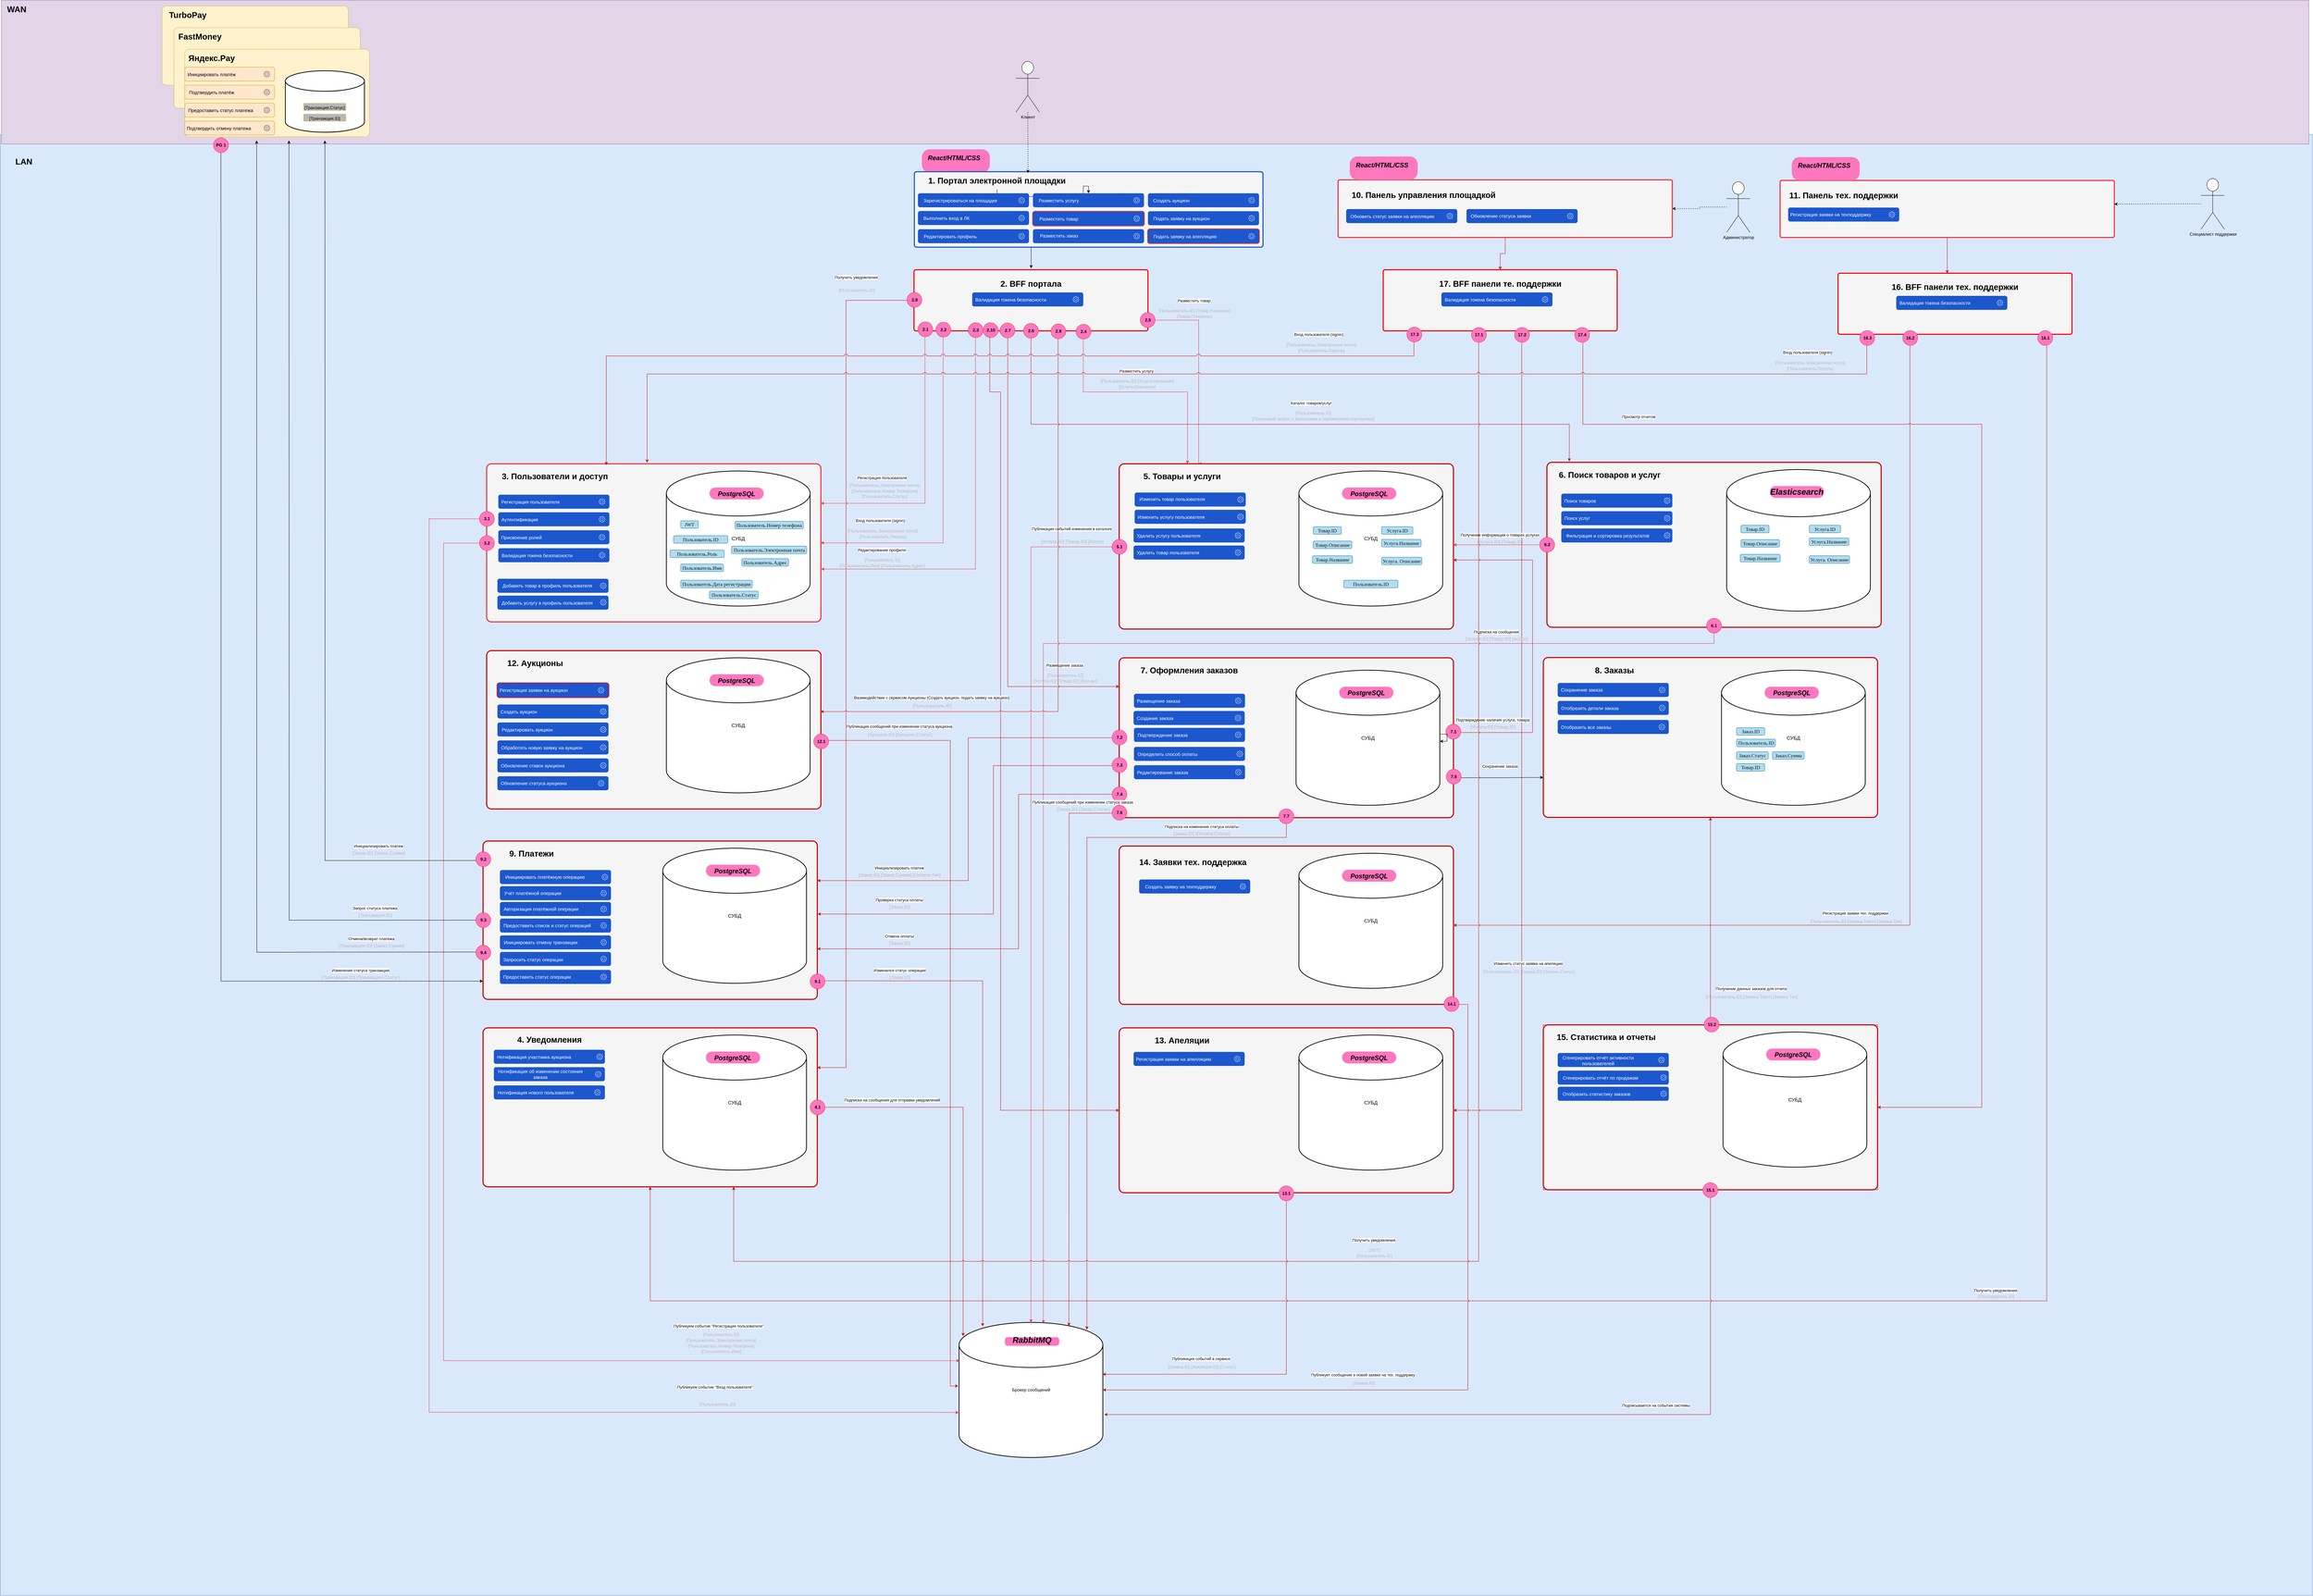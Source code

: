 <mxfile version="26.0.4">
  <diagram name="Страница — 1" id="fseN7qcwwZNpwUnkoeFi">
    <mxGraphModel dx="9543" dy="5519" grid="1" gridSize="10" guides="1" tooltips="1" connect="1" arrows="1" fold="1" page="1" pageScale="1" pageWidth="827" pageHeight="1169" math="0" shadow="0">
      <root>
        <mxCell id="0" />
        <mxCell id="1" parent="0" />
        <mxCell id="t9VL04VAwttfRW4UCPHG-1" value="&amp;nbsp;" style="rounded=0;whiteSpace=wrap;html=1;fillColor=#dae8fc;strokeColor=#6c8ebf;movable=0;resizable=0;rotatable=0;deletable=0;editable=0;locked=1;connectable=0;" parent="1" vertex="1">
          <mxGeometry x="957" y="-227" width="6433" height="4067" as="geometry" />
        </mxCell>
        <mxCell id="t9VL04VAwttfRW4UCPHG-5" value="" style="group" parent="1" vertex="1" connectable="0">
          <mxGeometry x="3521" y="-210" width="189" height="93" as="geometry" />
        </mxCell>
        <mxCell id="t9VL04VAwttfRW4UCPHG-6" value="&lt;p style=&quot;margin: 0px 0px 0px 13px; text-indent: -13px; font-variant-numeric: normal; font-variant-east-asian: normal; font-variant-alternates: normal; font-kerning: auto; font-optical-sizing: auto; font-feature-settings: normal; font-variation-settings: normal; font-variant-position: normal; font-stretch: normal; font-size: 14px; line-height: normal; color: rgb(14, 14, 14); text-align: start;&quot; class=&quot;p1&quot;&gt;&lt;br&gt;&lt;/p&gt;" style="rounded=1;whiteSpace=wrap;html=1;fillColor=#FF77BF;strokeColor=none;arcSize=33;" parent="t9VL04VAwttfRW4UCPHG-5" vertex="1">
          <mxGeometry y="24.673" width="189" height="64.531" as="geometry" />
        </mxCell>
        <mxCell id="t9VL04VAwttfRW4UCPHG-7" value="&lt;font style=&quot;font-size: 18px;&quot;&gt;&lt;i&gt;React/HTML/CSS&lt;/i&gt;&lt;/font&gt;" style="text;html=1;align=center;verticalAlign=middle;whiteSpace=wrap;rounded=1;shadow=0;fontSize=23;fontStyle=1" parent="t9VL04VAwttfRW4UCPHG-5" vertex="1">
          <mxGeometry x="35.361" width="108.523" height="93" as="geometry" />
        </mxCell>
        <mxCell id="t9VL04VAwttfRW4UCPHG-8" value="&amp;nbsp;" style="rounded=0;whiteSpace=wrap;html=1;fillColor=#e1d5e7;strokeColor=#9673a6;movable=0;resizable=0;rotatable=0;deletable=0;editable=0;locked=1;connectable=0;" parent="1" vertex="1">
          <mxGeometry x="960" y="-600" width="6420" height="400" as="geometry" />
        </mxCell>
        <mxCell id="t9VL04VAwttfRW4UCPHG-9" value="" style="group" parent="1" vertex="1" connectable="0">
          <mxGeometry x="1390" y="-584" width="535" height="220" as="geometry" />
        </mxCell>
        <mxCell id="t9VL04VAwttfRW4UCPHG-10" value="" style="rounded=1;whiteSpace=wrap;html=1;arcSize=5;fillColor=#fff2cc;strokeColor=#d6b656;" parent="t9VL04VAwttfRW4UCPHG-9" vertex="1">
          <mxGeometry x="17" width="518" height="220" as="geometry" />
        </mxCell>
        <mxCell id="t9VL04VAwttfRW4UCPHG-11" value="TurboPay" style="text;html=1;align=center;verticalAlign=middle;whiteSpace=wrap;rounded=1;shadow=0;fontSize=23;fontStyle=1" parent="t9VL04VAwttfRW4UCPHG-9" vertex="1">
          <mxGeometry width="177" height="49" as="geometry" />
        </mxCell>
        <mxCell id="t9VL04VAwttfRW4UCPHG-12" value="" style="group" parent="1" vertex="1" connectable="0">
          <mxGeometry x="1440" y="-524" width="518" height="224" as="geometry" />
        </mxCell>
        <mxCell id="t9VL04VAwttfRW4UCPHG-13" value="" style="rounded=1;whiteSpace=wrap;html=1;arcSize=5;fillColor=#fff2cc;strokeColor=#d6b656;" parent="t9VL04VAwttfRW4UCPHG-12" vertex="1">
          <mxGeometry width="518" height="224" as="geometry" />
        </mxCell>
        <mxCell id="t9VL04VAwttfRW4UCPHG-14" value="FastMoney" style="text;html=1;align=center;verticalAlign=middle;whiteSpace=wrap;rounded=1;shadow=0;fontSize=23;fontStyle=1" parent="t9VL04VAwttfRW4UCPHG-12" vertex="1">
          <mxGeometry x="2" width="141" height="49" as="geometry" />
        </mxCell>
        <mxCell id="t9VL04VAwttfRW4UCPHG-15" value="" style="group" parent="1" vertex="1" connectable="0">
          <mxGeometry x="1470" y="-464" width="514" height="244" as="geometry" />
        </mxCell>
        <mxCell id="WKxm1RGxDIb246Lq85Ct-103" style="edgeStyle=orthogonalEdgeStyle;rounded=0;orthogonalLoop=1;jettySize=auto;html=1;exitX=0.5;exitY=1;exitDx=0;exitDy=0;" edge="1" parent="t9VL04VAwttfRW4UCPHG-15" source="WKxm1RGxDIb246Lq85Ct-110">
          <mxGeometry relative="1" as="geometry">
            <mxPoint x="830.0" y="2594" as="targetPoint" />
            <Array as="points">
              <mxPoint x="101" y="2594" />
            </Array>
          </mxGeometry>
        </mxCell>
        <mxCell id="t9VL04VAwttfRW4UCPHG-16" value="" style="rounded=1;whiteSpace=wrap;html=1;arcSize=5;fillColor=#fff2cc;strokeColor=#d6b656;" parent="t9VL04VAwttfRW4UCPHG-15" vertex="1">
          <mxGeometry width="514" height="244" as="geometry" />
        </mxCell>
        <mxCell id="t9VL04VAwttfRW4UCPHG-17" value="Яндекс.Pay" style="text;html=1;align=center;verticalAlign=middle;whiteSpace=wrap;rounded=1;shadow=0;fontSize=23;fontStyle=1" parent="t9VL04VAwttfRW4UCPHG-15" vertex="1">
          <mxGeometry width="150" height="49" as="geometry" />
        </mxCell>
        <mxCell id="t9VL04VAwttfRW4UCPHG-45" value="WAN" style="text;html=1;align=center;verticalAlign=middle;whiteSpace=wrap;rounded=1;shadow=0;fontSize=23;fontStyle=1" parent="1" vertex="1">
          <mxGeometry x="960" y="-600" width="85" height="49" as="geometry" />
        </mxCell>
        <mxCell id="t9VL04VAwttfRW4UCPHG-71" value="" style="strokeWidth=2;html=1;shape=mxgraph.flowchart.database;whiteSpace=wrap;rounded=1;movable=1;resizable=1;rotatable=1;deletable=1;editable=1;locked=0;connectable=1;" parent="1" vertex="1">
          <mxGeometry x="1750" y="-404" width="220" height="171" as="geometry" />
        </mxCell>
        <mxCell id="t9VL04VAwttfRW4UCPHG-74" value="&lt;p style=&quot;margin: 0px 0px 0px 13px; text-indent: -13px; font-variant-numeric: normal; font-variant-east-asian: normal; font-variant-alternates: normal; font-kerning: auto; font-optical-sizing: auto; font-feature-settings: normal; font-variation-settings: normal; font-variant-position: normal; font-stretch: normal; font-size: 14px; line-height: normal; text-align: start;&quot; class=&quot;p1&quot;&gt;&lt;span style=&quot;font-size: 12px; text-align: center; text-indent: 0px;&quot;&gt;[Транзакция.Статус]&lt;/span&gt;&lt;br&gt;&lt;/p&gt;" style="rounded=1;whiteSpace=wrap;html=1;fillColor=#B8B8B8;strokeColor=#FFD966;" parent="1" vertex="1">
          <mxGeometry x="1800" y="-314" width="119" height="21" as="geometry" />
        </mxCell>
        <mxCell id="t9VL04VAwttfRW4UCPHG-75" value="&lt;p style=&quot;margin: 0px 0px 0px 13px; text-indent: -13px; font-variant-numeric: normal; font-variant-east-asian: normal; font-variant-alternates: normal; font-kerning: auto; font-optical-sizing: auto; font-feature-settings: normal; font-variation-settings: normal; font-variant-position: normal; font-stretch: normal; font-size: 14px; line-height: normal; text-align: start;&quot; class=&quot;p1&quot;&gt;&lt;span style=&quot;font-size: 12px; text-align: center; text-indent: 0px;&quot;&gt;[Транзакция.ID]&lt;/span&gt;&lt;br&gt;&lt;/p&gt;" style="rounded=1;whiteSpace=wrap;html=1;fillColor=#B8B8B8;strokeColor=#FFD966;" parent="1" vertex="1">
          <mxGeometry x="1800" y="-284" width="119" height="21" as="geometry" />
        </mxCell>
        <mxCell id="t9VL04VAwttfRW4UCPHG-665" style="edgeStyle=orthogonalEdgeStyle;rounded=0;orthogonalLoop=1;jettySize=auto;html=1;dashed=1;" parent="1" target="t9VL04VAwttfRW4UCPHG-652" edge="1">
          <mxGeometry relative="1" as="geometry">
            <mxPoint x="6355" as="sourcePoint" />
          </mxGeometry>
        </mxCell>
        <mxCell id="t9VL04VAwttfRW4UCPHG-77" value="Специалист поддержки" style="shape=umlActor;verticalLabelPosition=bottom;verticalAlign=top;html=1;outlineConnect=0;rounded=1;" parent="1" vertex="1">
          <mxGeometry x="7080" y="-104" width="65" height="141" as="geometry" />
        </mxCell>
        <mxCell id="t9VL04VAwttfRW4UCPHG-80" value="" style="rounded=1;whiteSpace=wrap;html=1;arcSize=3;fillColor=#f5f5f5;strokeColor=#1C57CD;strokeWidth=3;align=center;verticalAlign=middle;fontFamily=Helvetica;fontSize=12;fontColor=#333333;resizable=1;" parent="1" vertex="1">
          <mxGeometry x="3500" y="-123" width="970" height="210" as="geometry" />
        </mxCell>
        <mxCell id="t9VL04VAwttfRW4UCPHG-764" value="" style="edgeStyle=orthogonalEdgeStyle;rounded=0;orthogonalLoop=1;jettySize=auto;html=1;" parent="1" source="t9VL04VAwttfRW4UCPHG-81" target="t9VL04VAwttfRW4UCPHG-119" edge="1">
          <mxGeometry relative="1" as="geometry" />
        </mxCell>
        <mxCell id="t9VL04VAwttfRW4UCPHG-81" value="1. Портал электронной площадки" style="text;html=1;align=center;verticalAlign=middle;whiteSpace=wrap;rounded=1;shadow=0;fontSize=23;fontStyle=1" parent="1" vertex="1">
          <mxGeometry x="3510" y="-123" width="440" height="49" as="geometry" />
        </mxCell>
        <mxCell id="t9VL04VAwttfRW4UCPHG-91" value="Клиент" style="shape=umlActor;verticalLabelPosition=bottom;verticalAlign=top;html=1;outlineConnect=0;rounded=1;" parent="1" vertex="1">
          <mxGeometry x="3783" y="-430" width="65" height="141" as="geometry" />
        </mxCell>
        <mxCell id="t9VL04VAwttfRW4UCPHG-92" value="" style="endArrow=classic;html=1;rounded=1;dashed=1;entryX=0.727;entryY=0.031;entryDx=0;entryDy=0;entryPerimeter=0;fontSize=12;" parent="1" source="t9VL04VAwttfRW4UCPHG-91" edge="1">
          <mxGeometry width="50" height="50" relative="1" as="geometry">
            <mxPoint x="3815" y="-383" as="sourcePoint" />
            <mxPoint x="3816.26" y="-119.481" as="targetPoint" />
            <Array as="points" />
          </mxGeometry>
        </mxCell>
        <mxCell id="t9VL04VAwttfRW4UCPHG-102" value="" style="group" parent="1" vertex="1" connectable="0">
          <mxGeometry x="3510" y="-63" width="309" height="39" as="geometry" />
        </mxCell>
        <mxCell id="t9VL04VAwttfRW4UCPHG-103" value="" style="group" parent="t9VL04VAwttfRW4UCPHG-102" vertex="1" connectable="0">
          <mxGeometry width="309" height="39" as="geometry" />
        </mxCell>
        <mxCell id="t9VL04VAwttfRW4UCPHG-104" value="" style="rounded=1;whiteSpace=wrap;html=1;fillColor=#1C57CD;strokeColor=none;" parent="t9VL04VAwttfRW4UCPHG-103" vertex="1">
          <mxGeometry width="309" height="39" as="geometry" />
        </mxCell>
        <mxCell id="t9VL04VAwttfRW4UCPHG-105" value="" style="sketch=0;outlineConnect=0;fontColor=#FFFFFF;gradientColor=none;fillColor=#FFFFFF;strokeColor=none;dashed=0;verticalLabelPosition=bottom;verticalAlign=top;align=center;html=1;fontSize=12;fontStyle=0;aspect=fixed;pointerEvents=1;shape=mxgraph.aws4.gear;rounded=1;" parent="t9VL04VAwttfRW4UCPHG-103" vertex="1">
          <mxGeometry x="280" y="11" width="17" height="17" as="geometry" />
        </mxCell>
        <mxCell id="t9VL04VAwttfRW4UCPHG-106" value="Зарегистрироваться на площадке" style="text;html=1;align=center;verticalAlign=middle;whiteSpace=wrap;rounded=1;fontSize=13;fontColor=#FFFFFF;" parent="t9VL04VAwttfRW4UCPHG-103" vertex="1">
          <mxGeometry x="9" y="4.5" width="218" height="30" as="geometry" />
        </mxCell>
        <mxCell id="t9VL04VAwttfRW4UCPHG-107" value="" style="group" parent="1" vertex="1" connectable="0">
          <mxGeometry x="3510" y="37" width="309" height="39" as="geometry" />
        </mxCell>
        <mxCell id="t9VL04VAwttfRW4UCPHG-108" value="" style="group" parent="t9VL04VAwttfRW4UCPHG-107" vertex="1" connectable="0">
          <mxGeometry width="309" height="39" as="geometry" />
        </mxCell>
        <mxCell id="t9VL04VAwttfRW4UCPHG-109" value="" style="rounded=1;whiteSpace=wrap;html=1;fillColor=#1C57CD;strokeColor=none;" parent="t9VL04VAwttfRW4UCPHG-108" vertex="1">
          <mxGeometry width="309" height="39" as="geometry" />
        </mxCell>
        <mxCell id="t9VL04VAwttfRW4UCPHG-110" value="" style="sketch=0;outlineConnect=0;fontColor=#FFFFFF;gradientColor=none;fillColor=#FFFFFF;strokeColor=none;dashed=0;verticalLabelPosition=bottom;verticalAlign=top;align=center;html=1;fontSize=12;fontStyle=0;aspect=fixed;pointerEvents=1;shape=mxgraph.aws4.gear;rounded=1;" parent="t9VL04VAwttfRW4UCPHG-108" vertex="1">
          <mxGeometry x="280" y="11" width="17" height="17" as="geometry" />
        </mxCell>
        <mxCell id="t9VL04VAwttfRW4UCPHG-111" value="Редактировать профиль" style="text;html=1;align=center;verticalAlign=middle;whiteSpace=wrap;rounded=1;fontSize=13;fontColor=#FFFFFF;" parent="t9VL04VAwttfRW4UCPHG-108" vertex="1">
          <mxGeometry x="8" y="4.5" width="164" height="30" as="geometry" />
        </mxCell>
        <mxCell id="t9VL04VAwttfRW4UCPHG-112" value="" style="group" parent="1" vertex="1" connectable="0">
          <mxGeometry x="3830" y="37" width="309" height="39" as="geometry" />
        </mxCell>
        <mxCell id="t9VL04VAwttfRW4UCPHG-113" value="" style="group" parent="t9VL04VAwttfRW4UCPHG-112" vertex="1" connectable="0">
          <mxGeometry width="309" height="39" as="geometry" />
        </mxCell>
        <mxCell id="t9VL04VAwttfRW4UCPHG-114" value="" style="rounded=1;whiteSpace=wrap;html=1;fillColor=#1C57CD;strokeColor=none;" parent="t9VL04VAwttfRW4UCPHG-113" vertex="1">
          <mxGeometry width="309" height="39" as="geometry" />
        </mxCell>
        <mxCell id="t9VL04VAwttfRW4UCPHG-115" value="" style="sketch=0;outlineConnect=0;fontColor=#FFFFFF;gradientColor=none;fillColor=#FFFFFF;strokeColor=none;dashed=0;verticalLabelPosition=bottom;verticalAlign=top;align=center;html=1;fontSize=12;fontStyle=0;aspect=fixed;pointerEvents=1;shape=mxgraph.aws4.gear;rounded=1;" parent="t9VL04VAwttfRW4UCPHG-113" vertex="1">
          <mxGeometry x="280" y="11" width="17" height="17" as="geometry" />
        </mxCell>
        <mxCell id="t9VL04VAwttfRW4UCPHG-116" value="Разместить заказ" style="text;html=1;align=center;verticalAlign=middle;whiteSpace=wrap;rounded=1;fontSize=13;fontColor=#FFFFFF;" parent="t9VL04VAwttfRW4UCPHG-113" vertex="1">
          <mxGeometry x="14" y="3" width="117" height="30" as="geometry" />
        </mxCell>
        <mxCell id="t9VL04VAwttfRW4UCPHG-117" value="" style="group" parent="1" vertex="1" connectable="0">
          <mxGeometry x="3830" y="-63" width="309" height="39" as="geometry" />
        </mxCell>
        <mxCell id="t9VL04VAwttfRW4UCPHG-118" value="" style="group" parent="t9VL04VAwttfRW4UCPHG-117" vertex="1" connectable="0">
          <mxGeometry width="309" height="39" as="geometry" />
        </mxCell>
        <mxCell id="t9VL04VAwttfRW4UCPHG-119" value="" style="rounded=1;whiteSpace=wrap;html=1;fillColor=#1C57CD;strokeColor=none;" parent="t9VL04VAwttfRW4UCPHG-118" vertex="1">
          <mxGeometry width="309" height="39" as="geometry" />
        </mxCell>
        <mxCell id="t9VL04VAwttfRW4UCPHG-120" value="" style="sketch=0;outlineConnect=0;fontColor=#FFFFFF;gradientColor=none;fillColor=#FFFFFF;strokeColor=none;dashed=0;verticalLabelPosition=bottom;verticalAlign=top;align=center;html=1;fontSize=12;fontStyle=0;aspect=fixed;pointerEvents=1;shape=mxgraph.aws4.gear;rounded=1;" parent="t9VL04VAwttfRW4UCPHG-118" vertex="1">
          <mxGeometry x="280" y="11" width="17" height="17" as="geometry" />
        </mxCell>
        <mxCell id="t9VL04VAwttfRW4UCPHG-121" value="Разместить услугу" style="text;html=1;align=center;verticalAlign=middle;whiteSpace=wrap;rounded=1;fontSize=13;fontColor=#FFFFFF;" parent="t9VL04VAwttfRW4UCPHG-118" vertex="1">
          <mxGeometry x="6" y="4.5" width="132" height="30" as="geometry" />
        </mxCell>
        <mxCell id="t9VL04VAwttfRW4UCPHG-122" value="" style="group" parent="1" vertex="1" connectable="0">
          <mxGeometry x="4150" y="-63" width="309" height="39" as="geometry" />
        </mxCell>
        <mxCell id="t9VL04VAwttfRW4UCPHG-123" value="" style="group" parent="t9VL04VAwttfRW4UCPHG-122" vertex="1" connectable="0">
          <mxGeometry width="309" height="39" as="geometry" />
        </mxCell>
        <mxCell id="t9VL04VAwttfRW4UCPHG-124" value="" style="rounded=1;whiteSpace=wrap;html=1;fillColor=#1C57CD;strokeColor=none;" parent="t9VL04VAwttfRW4UCPHG-123" vertex="1">
          <mxGeometry width="309" height="39" as="geometry" />
        </mxCell>
        <mxCell id="t9VL04VAwttfRW4UCPHG-125" value="" style="sketch=0;outlineConnect=0;fontColor=#FFFFFF;gradientColor=none;fillColor=#FFFFFF;strokeColor=none;dashed=0;verticalLabelPosition=bottom;verticalAlign=top;align=center;html=1;fontSize=12;fontStyle=0;aspect=fixed;pointerEvents=1;shape=mxgraph.aws4.gear;rounded=1;" parent="t9VL04VAwttfRW4UCPHG-123" vertex="1">
          <mxGeometry x="280" y="11" width="17" height="17" as="geometry" />
        </mxCell>
        <mxCell id="t9VL04VAwttfRW4UCPHG-126" value="Создать аукцион" style="text;html=1;align=center;verticalAlign=middle;whiteSpace=wrap;rounded=1;fontSize=13;fontColor=#FFFFFF;" parent="t9VL04VAwttfRW4UCPHG-123" vertex="1">
          <mxGeometry x="10" y="4.5" width="110" height="30" as="geometry" />
        </mxCell>
        <mxCell id="t9VL04VAwttfRW4UCPHG-127" value="" style="group" parent="1" vertex="1" connectable="0">
          <mxGeometry x="4150" y="-13" width="309" height="39" as="geometry" />
        </mxCell>
        <mxCell id="t9VL04VAwttfRW4UCPHG-128" value="" style="group" parent="t9VL04VAwttfRW4UCPHG-127" vertex="1" connectable="0">
          <mxGeometry width="309" height="39" as="geometry" />
        </mxCell>
        <mxCell id="t9VL04VAwttfRW4UCPHG-129" value="" style="rounded=1;whiteSpace=wrap;html=1;fillColor=#1C57CD;strokeColor=none;" parent="t9VL04VAwttfRW4UCPHG-128" vertex="1">
          <mxGeometry width="309" height="39" as="geometry" />
        </mxCell>
        <mxCell id="t9VL04VAwttfRW4UCPHG-130" value="" style="sketch=0;outlineConnect=0;fontColor=#FFFFFF;gradientColor=none;fillColor=#FFFFFF;strokeColor=none;dashed=0;verticalLabelPosition=bottom;verticalAlign=top;align=center;html=1;fontSize=12;fontStyle=0;aspect=fixed;pointerEvents=1;shape=mxgraph.aws4.gear;rounded=1;" parent="t9VL04VAwttfRW4UCPHG-128" vertex="1">
          <mxGeometry x="280" y="11" width="17" height="17" as="geometry" />
        </mxCell>
        <mxCell id="t9VL04VAwttfRW4UCPHG-131" value="Подать заявку на аукцион" style="text;html=1;align=center;verticalAlign=middle;whiteSpace=wrap;rounded=1;fontSize=13;fontColor=#FFFFFF;" parent="t9VL04VAwttfRW4UCPHG-128" vertex="1">
          <mxGeometry x="10" y="4.5" width="167" height="30" as="geometry" />
        </mxCell>
        <mxCell id="t9VL04VAwttfRW4UCPHG-312" value="" style="group" parent="1" vertex="1" connectable="0">
          <mxGeometry x="1460" y="-414" width="260" height="39" as="geometry" />
        </mxCell>
        <mxCell id="t9VL04VAwttfRW4UCPHG-313" value="" style="rounded=1;whiteSpace=wrap;html=1;fillColor=#ffe6cc;strokeColor=#d79b00;" parent="t9VL04VAwttfRW4UCPHG-312" vertex="1">
          <mxGeometry x="10" width="250" height="39" as="geometry" />
        </mxCell>
        <mxCell id="t9VL04VAwttfRW4UCPHG-314" value="" style="sketch=0;outlineConnect=0;fontColor=#232F3E;gradientColor=none;fillColor=#232F3D;strokeColor=none;dashed=0;verticalLabelPosition=bottom;verticalAlign=top;align=center;html=1;fontSize=12;fontStyle=0;aspect=fixed;pointerEvents=1;shape=mxgraph.aws4.gear;rounded=1;" parent="t9VL04VAwttfRW4UCPHG-312" vertex="1">
          <mxGeometry x="230" y="11" width="17" height="17" as="geometry" />
        </mxCell>
        <mxCell id="t9VL04VAwttfRW4UCPHG-315" value="Инициировать платёж" style="text;html=1;align=center;verticalAlign=middle;whiteSpace=wrap;rounded=1;fontSize=13;" parent="t9VL04VAwttfRW4UCPHG-312" vertex="1">
          <mxGeometry y="4.5" width="170" height="30" as="geometry" />
        </mxCell>
        <mxCell id="t9VL04VAwttfRW4UCPHG-316" value="" style="group" parent="1" vertex="1" connectable="0">
          <mxGeometry x="1460" y="-364" width="260" height="39" as="geometry" />
        </mxCell>
        <mxCell id="t9VL04VAwttfRW4UCPHG-317" value="" style="rounded=1;whiteSpace=wrap;html=1;fillColor=#ffe6cc;strokeColor=#d79b00;" parent="t9VL04VAwttfRW4UCPHG-316" vertex="1">
          <mxGeometry x="10" width="250" height="39" as="geometry" />
        </mxCell>
        <mxCell id="t9VL04VAwttfRW4UCPHG-318" value="" style="sketch=0;outlineConnect=0;fontColor=#232F3E;gradientColor=none;fillColor=#232F3D;strokeColor=none;dashed=0;verticalLabelPosition=bottom;verticalAlign=top;align=center;html=1;fontSize=12;fontStyle=0;aspect=fixed;pointerEvents=1;shape=mxgraph.aws4.gear;rounded=1;" parent="t9VL04VAwttfRW4UCPHG-316" vertex="1">
          <mxGeometry x="230" y="11" width="17" height="17" as="geometry" />
        </mxCell>
        <mxCell id="t9VL04VAwttfRW4UCPHG-319" value="Подтвердить платёж" style="text;html=1;align=center;verticalAlign=middle;whiteSpace=wrap;rounded=1;fontSize=13;" parent="t9VL04VAwttfRW4UCPHG-316" vertex="1">
          <mxGeometry y="4.5" width="170" height="30" as="geometry" />
        </mxCell>
        <mxCell id="t9VL04VAwttfRW4UCPHG-320" value="" style="group" parent="1" vertex="1" connectable="0">
          <mxGeometry x="1470" y="-314" width="250" height="39" as="geometry" />
        </mxCell>
        <mxCell id="t9VL04VAwttfRW4UCPHG-321" value="" style="rounded=1;whiteSpace=wrap;html=1;fillColor=#ffe6cc;strokeColor=#d79b00;" parent="t9VL04VAwttfRW4UCPHG-320" vertex="1">
          <mxGeometry width="250" height="39" as="geometry" />
        </mxCell>
        <mxCell id="t9VL04VAwttfRW4UCPHG-322" value="" style="sketch=0;outlineConnect=0;fontColor=#232F3E;gradientColor=none;fillColor=#232F3D;strokeColor=none;dashed=0;verticalLabelPosition=bottom;verticalAlign=top;align=center;html=1;fontSize=12;fontStyle=0;aspect=fixed;pointerEvents=1;shape=mxgraph.aws4.gear;rounded=1;" parent="t9VL04VAwttfRW4UCPHG-320" vertex="1">
          <mxGeometry x="220" y="11" width="17" height="17" as="geometry" />
        </mxCell>
        <mxCell id="t9VL04VAwttfRW4UCPHG-323" value="Предоставить статус платежа" style="text;html=1;align=center;verticalAlign=middle;whiteSpace=wrap;rounded=1;fontSize=13;" parent="t9VL04VAwttfRW4UCPHG-320" vertex="1">
          <mxGeometry y="4.5" width="200" height="30" as="geometry" />
        </mxCell>
        <mxCell id="t9VL04VAwttfRW4UCPHG-324" value="" style="group" parent="1" vertex="1" connectable="0">
          <mxGeometry x="1460" y="-264" width="260" height="39" as="geometry" />
        </mxCell>
        <mxCell id="t9VL04VAwttfRW4UCPHG-325" value="" style="rounded=1;whiteSpace=wrap;html=1;fillColor=#ffe6cc;strokeColor=#d79b00;" parent="t9VL04VAwttfRW4UCPHG-324" vertex="1">
          <mxGeometry x="10" width="250" height="39" as="geometry" />
        </mxCell>
        <mxCell id="t9VL04VAwttfRW4UCPHG-326" value="" style="sketch=0;outlineConnect=0;fontColor=#232F3E;gradientColor=none;fillColor=#232F3D;strokeColor=none;dashed=0;verticalLabelPosition=bottom;verticalAlign=top;align=center;html=1;fontSize=12;fontStyle=0;aspect=fixed;pointerEvents=1;shape=mxgraph.aws4.gear;rounded=1;" parent="t9VL04VAwttfRW4UCPHG-324" vertex="1">
          <mxGeometry x="230" y="11" width="17" height="17" as="geometry" />
        </mxCell>
        <mxCell id="t9VL04VAwttfRW4UCPHG-327" value="Подтвердить отмену платежа" style="text;html=1;align=center;verticalAlign=middle;whiteSpace=wrap;rounded=1;fontSize=13;" parent="t9VL04VAwttfRW4UCPHG-324" vertex="1">
          <mxGeometry y="4.5" width="210" height="30" as="geometry" />
        </mxCell>
        <mxCell id="t9VL04VAwttfRW4UCPHG-458" value="&amp;nbsp;" style="text;whiteSpace=wrap;html=1;" parent="1" vertex="1">
          <mxGeometry x="3128.81" y="-44.64" width="40" height="40" as="geometry" />
        </mxCell>
        <mxCell id="t9VL04VAwttfRW4UCPHG-536" value="&amp;nbsp;" style="text;whiteSpace=wrap;html=1;" parent="1" vertex="1">
          <mxGeometry x="3670" y="-230" width="40" height="40" as="geometry" />
        </mxCell>
        <mxCell id="t9VL04VAwttfRW4UCPHG-537" value="&amp;nbsp;" style="text;whiteSpace=wrap;html=1;" parent="1" vertex="1">
          <mxGeometry x="3860" y="-490" width="40" height="40" as="geometry" />
        </mxCell>
        <mxCell id="t9VL04VAwttfRW4UCPHG-538" value="&amp;nbsp;" style="text;whiteSpace=wrap;html=1;" parent="1" vertex="1">
          <mxGeometry x="4790" y="-470" width="40" height="40" as="geometry" />
        </mxCell>
        <mxCell id="t9VL04VAwttfRW4UCPHG-635" style="edgeStyle=orthogonalEdgeStyle;rounded=0;orthogonalLoop=1;jettySize=auto;html=1;" parent="1" source="t9VL04VAwttfRW4UCPHG-80" edge="1">
          <mxGeometry relative="1" as="geometry">
            <mxPoint x="3825" y="146" as="targetPoint" />
            <Array as="points">
              <mxPoint x="3825" y="140" />
              <mxPoint x="3825" y="140" />
            </Array>
          </mxGeometry>
        </mxCell>
        <mxCell id="t9VL04VAwttfRW4UCPHG-668" style="edgeStyle=orthogonalEdgeStyle;rounded=0;orthogonalLoop=1;jettySize=auto;html=1;strokeColor=light-dark(#ed333b, #ededed);entryX=1;entryY=0.25;entryDx=0;entryDy=0;exitX=0.047;exitY=1.03;exitDx=0;exitDy=0;exitPerimeter=0;" parent="1" source="t9VL04VAwttfRW4UCPHG-627" target="t9VL04VAwttfRW4UCPHG-412" edge="1">
          <mxGeometry relative="1" as="geometry">
            <mxPoint x="3440" y="550" as="targetPoint" />
            <mxPoint x="3540" y="300" as="sourcePoint" />
            <Array as="points">
              <mxPoint x="3530" y="800" />
            </Array>
          </mxGeometry>
        </mxCell>
        <mxCell id="t9VL04VAwttfRW4UCPHG-693" style="edgeStyle=orthogonalEdgeStyle;rounded=0;orthogonalLoop=1;jettySize=auto;html=1;entryX=1;entryY=0.5;entryDx=0;entryDy=0;strokeColor=light-dark(#ed333b, #ededed);" parent="1" source="t9VL04VAwttfRW4UCPHG-627" target="t9VL04VAwttfRW4UCPHG-412" edge="1">
          <mxGeometry relative="1" as="geometry">
            <Array as="points">
              <mxPoint x="3580" y="910" />
            </Array>
          </mxGeometry>
        </mxCell>
        <mxCell id="t9VL04VAwttfRW4UCPHG-713" style="edgeStyle=orthogonalEdgeStyle;rounded=0;orthogonalLoop=1;jettySize=auto;html=1;strokeColor=light-dark(#ed333b, #ededed);" parent="1" source="t9VL04VAwttfRW4UCPHG-627" edge="1">
          <mxGeometry relative="1" as="geometry">
            <mxPoint x="4260" y="690" as="targetPoint" />
            <Array as="points">
              <mxPoint x="3970" y="490" />
              <mxPoint x="4260" y="490" />
            </Array>
          </mxGeometry>
        </mxCell>
        <mxCell id="t9VL04VAwttfRW4UCPHG-718" style="edgeStyle=orthogonalEdgeStyle;rounded=0;orthogonalLoop=1;jettySize=auto;html=1;strokeColor=light-dark(#ed333b, #ededed);" parent="1" source="t9VL04VAwttfRW4UCPHG-627" edge="1">
          <mxGeometry relative="1" as="geometry">
            <mxPoint x="4290" y="690" as="targetPoint" />
            <Array as="points">
              <mxPoint x="4291" y="290" />
              <mxPoint x="4291" y="690" />
            </Array>
          </mxGeometry>
        </mxCell>
        <mxCell id="WKxm1RGxDIb246Lq85Ct-7" style="edgeStyle=orthogonalEdgeStyle;rounded=0;orthogonalLoop=1;jettySize=auto;html=1;strokeColor=#CC0000;" edge="1" parent="1" source="t9VL04VAwttfRW4UCPHG-627">
          <mxGeometry relative="1" as="geometry">
            <mxPoint x="4070" y="1310" as="targetPoint" />
            <Array as="points">
              <mxPoint x="3760" y="1310" />
              <mxPoint x="4070" y="1310" />
            </Array>
          </mxGeometry>
        </mxCell>
        <mxCell id="WKxm1RGxDIb246Lq85Ct-139" style="edgeStyle=orthogonalEdgeStyle;rounded=0;orthogonalLoop=1;jettySize=auto;html=1;entryX=1;entryY=0.25;entryDx=0;entryDy=0;jumpStyle=arc;strokeColor=#CC0000;" edge="1" parent="1" source="t9VL04VAwttfRW4UCPHG-627" target="t9VL04VAwttfRW4UCPHG-361">
          <mxGeometry relative="1" as="geometry">
            <Array as="points">
              <mxPoint x="3310" y="235" />
              <mxPoint x="3310" y="2371" />
            </Array>
          </mxGeometry>
        </mxCell>
        <mxCell id="WKxm1RGxDIb246Lq85Ct-179" style="edgeStyle=orthogonalEdgeStyle;rounded=0;orthogonalLoop=1;jettySize=auto;html=1;entryX=0;entryY=0.5;entryDx=0;entryDy=0;exitX=0.339;exitY=1;exitDx=0;exitDy=0;exitPerimeter=0;jumpStyle=arc;strokeColor=#CC0000;jumpSize=10;" edge="1" parent="1" source="t9VL04VAwttfRW4UCPHG-627" target="t9VL04VAwttfRW4UCPHG-585">
          <mxGeometry relative="1" as="geometry">
            <mxPoint x="3700" y="430" as="sourcePoint" />
            <Array as="points">
              <mxPoint x="3710" y="320" />
              <mxPoint x="3710" y="490" />
              <mxPoint x="3740" y="490" />
              <mxPoint x="3740" y="2490" />
            </Array>
          </mxGeometry>
        </mxCell>
        <mxCell id="t9VL04VAwttfRW4UCPHG-627" value="" style="rounded=1;whiteSpace=wrap;html=1;arcSize=3;movable=1;resizable=1;rotatable=1;deletable=1;editable=1;locked=0;connectable=1;fillColor=#f5f5f5;strokeColor=#FF0000;strokeWidth=3;fontColor=#333333;" parent="1" vertex="1">
          <mxGeometry x="3499" y="150" width="651" height="170" as="geometry" />
        </mxCell>
        <mxCell id="t9VL04VAwttfRW4UCPHG-628" value="2. BFF портала" style="text;html=1;align=center;verticalAlign=middle;whiteSpace=wrap;rounded=1;shadow=0;fontSize=23;fontStyle=1;arcSize=0;" parent="1" vertex="1">
          <mxGeometry x="3594.25" y="164" width="460.5" height="49" as="geometry" />
        </mxCell>
        <mxCell id="WKxm1RGxDIb246Lq85Ct-216" style="edgeStyle=orthogonalEdgeStyle;rounded=0;orthogonalLoop=1;jettySize=auto;html=1;entryX=1;entryY=0.5;entryDx=0;entryDy=0;dashed=1;" edge="1" parent="1" source="t9VL04VAwttfRW4UCPHG-638" target="t9VL04VAwttfRW4UCPHG-641">
          <mxGeometry relative="1" as="geometry" />
        </mxCell>
        <mxCell id="t9VL04VAwttfRW4UCPHG-638" value="Администратор" style="shape=umlActor;verticalLabelPosition=bottom;verticalAlign=top;html=1;outlineConnect=0;rounded=1;" parent="1" vertex="1">
          <mxGeometry x="5760" y="-95.14" width="65" height="141" as="geometry" />
        </mxCell>
        <mxCell id="WKxm1RGxDIb246Lq85Ct-184" style="edgeStyle=orthogonalEdgeStyle;rounded=0;orthogonalLoop=1;jettySize=auto;html=1;entryX=1;entryY=0.5;entryDx=0;entryDy=0;strokeColor=#CC0000;exitX=0.589;exitY=0.986;exitDx=0;exitDy=0;exitPerimeter=0;" edge="1" parent="1" source="WKxm1RGxDIb246Lq85Ct-208" target="t9VL04VAwttfRW4UCPHG-585">
          <mxGeometry relative="1" as="geometry">
            <Array as="points">
              <mxPoint x="5190" y="318" />
              <mxPoint x="5190" y="2490" />
            </Array>
          </mxGeometry>
        </mxCell>
        <mxCell id="WKxm1RGxDIb246Lq85Ct-215" style="edgeStyle=orthogonalEdgeStyle;rounded=0;orthogonalLoop=1;jettySize=auto;html=1;strokeColor=#CC0000;" edge="1" parent="1" source="t9VL04VAwttfRW4UCPHG-641" target="WKxm1RGxDIb246Lq85Ct-208">
          <mxGeometry relative="1" as="geometry" />
        </mxCell>
        <mxCell id="t9VL04VAwttfRW4UCPHG-641" value="" style="rounded=1;whiteSpace=wrap;html=1;arcSize=3;movable=1;resizable=1;rotatable=1;deletable=1;editable=1;locked=0;connectable=1;fillColor=#f5f5f5;strokeColor=light-dark(#ed333b, #76a9ff);strokeWidth=3;fontColor=#333333;" parent="1" vertex="1">
          <mxGeometry x="4679" y="-100.5" width="930" height="160.5" as="geometry" />
        </mxCell>
        <mxCell id="t9VL04VAwttfRW4UCPHG-643" value="" style="group" parent="1" vertex="1" connectable="0">
          <mxGeometry x="4711.5" y="-190" width="189" height="93" as="geometry" />
        </mxCell>
        <mxCell id="t9VL04VAwttfRW4UCPHG-644" value="&lt;p style=&quot;margin: 0px 0px 0px 13px; text-indent: -13px; font-variant-numeric: normal; font-variant-east-asian: normal; font-variant-alternates: normal; font-kerning: auto; font-optical-sizing: auto; font-feature-settings: normal; font-variation-settings: normal; font-variant-position: normal; font-stretch: normal; font-size: 14px; line-height: normal; color: rgb(14, 14, 14); text-align: start;&quot; class=&quot;p1&quot;&gt;&lt;br&gt;&lt;/p&gt;" style="rounded=1;whiteSpace=wrap;html=1;fillColor=#FF77BF;strokeColor=none;arcSize=33;" parent="t9VL04VAwttfRW4UCPHG-643" vertex="1">
          <mxGeometry y="24.673" width="189" height="64.531" as="geometry" />
        </mxCell>
        <mxCell id="t9VL04VAwttfRW4UCPHG-645" value="&lt;font style=&quot;font-size: 18px;&quot;&gt;&lt;i&gt;React/HTML/CSS&lt;/i&gt;&lt;/font&gt;" style="text;html=1;align=center;verticalAlign=middle;whiteSpace=wrap;rounded=1;shadow=0;fontSize=23;fontStyle=1" parent="t9VL04VAwttfRW4UCPHG-643" vertex="1">
          <mxGeometry x="35.361" width="108.523" height="93" as="geometry" />
        </mxCell>
        <mxCell id="t9VL04VAwttfRW4UCPHG-646" value="10. Панель управления площадкой" style="text;html=1;align=center;verticalAlign=middle;whiteSpace=wrap;rounded=1;shadow=0;fontSize=23;fontStyle=1" parent="1" vertex="1">
          <mxGeometry x="4691.5" y="-83" width="450" height="49" as="geometry" />
        </mxCell>
        <mxCell id="t9VL04VAwttfRW4UCPHG-272" value="" style="group" parent="1" vertex="1" connectable="0">
          <mxGeometry x="4701.5" y="-19" width="309" height="39" as="geometry" />
        </mxCell>
        <mxCell id="t9VL04VAwttfRW4UCPHG-273" value="" style="rounded=1;whiteSpace=wrap;html=1;fillColor=#1C57CD;strokeColor=none;" parent="t9VL04VAwttfRW4UCPHG-272" vertex="1">
          <mxGeometry width="309" height="39" as="geometry" />
        </mxCell>
        <mxCell id="t9VL04VAwttfRW4UCPHG-274" value="" style="sketch=0;outlineConnect=0;fontColor=#232F3E;gradientColor=none;fillColor=#FFFFFF;strokeColor=none;dashed=0;verticalLabelPosition=bottom;verticalAlign=top;align=center;html=1;fontSize=12;fontStyle=0;aspect=fixed;pointerEvents=1;shape=mxgraph.aws4.gear;rounded=1;" parent="t9VL04VAwttfRW4UCPHG-272" vertex="1">
          <mxGeometry x="280" y="11" width="17" height="17" as="geometry" />
        </mxCell>
        <mxCell id="t9VL04VAwttfRW4UCPHG-275" value="Обновить статус заявки на апелляцию" style="text;html=1;align=center;verticalAlign=middle;whiteSpace=wrap;rounded=1;fontSize=13;fontColor=#FFFFFF;strokeColor=none;" parent="t9VL04VAwttfRW4UCPHG-272" vertex="1">
          <mxGeometry x="3" y="4.5" width="250" height="30" as="geometry" />
        </mxCell>
        <mxCell id="WKxm1RGxDIb246Lq85Ct-141" style="edgeStyle=orthogonalEdgeStyle;rounded=0;orthogonalLoop=1;jettySize=auto;html=1;entryX=0.5;entryY=1;entryDx=0;entryDy=0;jumpStyle=arc;strokeColor=#CC0000;exitX=0.892;exitY=0.995;exitDx=0;exitDy=0;exitPerimeter=0;" edge="1" parent="1" source="WKxm1RGxDIb246Lq85Ct-200" target="t9VL04VAwttfRW4UCPHG-361">
          <mxGeometry relative="1" as="geometry">
            <Array as="points">
              <mxPoint x="6651" y="3020" />
              <mxPoint x="2765" y="3020" />
            </Array>
          </mxGeometry>
        </mxCell>
        <mxCell id="WKxm1RGxDIb246Lq85Ct-155" style="edgeStyle=orthogonalEdgeStyle;rounded=0;orthogonalLoop=1;jettySize=auto;html=1;entryX=1;entryY=0.5;entryDx=0;entryDy=0;strokeColor=#CC0000;exitX=0.309;exitY=1.023;exitDx=0;exitDy=0;exitPerimeter=0;" edge="1" parent="1" source="WKxm1RGxDIb246Lq85Ct-200" target="t9VL04VAwttfRW4UCPHG-539">
          <mxGeometry relative="1" as="geometry">
            <Array as="points">
              <mxPoint x="6270" y="333" />
              <mxPoint x="6270" y="1974" />
            </Array>
          </mxGeometry>
        </mxCell>
        <mxCell id="WKxm1RGxDIb246Lq85Ct-207" style="edgeStyle=orthogonalEdgeStyle;rounded=0;orthogonalLoop=1;jettySize=auto;html=1;strokeColor=#CC0000;" edge="1" parent="1" source="t9VL04VAwttfRW4UCPHG-652">
          <mxGeometry relative="1" as="geometry">
            <mxPoint x="6373.75" y="160" as="targetPoint" />
          </mxGeometry>
        </mxCell>
        <mxCell id="t9VL04VAwttfRW4UCPHG-652" value="" style="rounded=1;whiteSpace=wrap;html=1;arcSize=3;movable=1;resizable=1;rotatable=1;deletable=1;editable=1;locked=0;connectable=1;fillColor=#f5f5f5;strokeColor=light-dark(#ed333b, #76a9ff);strokeWidth=3;fontColor=#333333;" parent="1" vertex="1">
          <mxGeometry x="5908.75" y="-98.75" width="930" height="158.75" as="geometry" />
        </mxCell>
        <mxCell id="t9VL04VAwttfRW4UCPHG-653" value="" style="group" parent="1" vertex="1" connectable="0">
          <mxGeometry x="5941.25" y="-188.25" width="189" height="93" as="geometry" />
        </mxCell>
        <mxCell id="t9VL04VAwttfRW4UCPHG-654" value="&lt;p style=&quot;margin: 0px 0px 0px 13px; text-indent: -13px; font-variant-numeric: normal; font-variant-east-asian: normal; font-variant-alternates: normal; font-kerning: auto; font-optical-sizing: auto; font-feature-settings: normal; font-variation-settings: normal; font-variant-position: normal; font-stretch: normal; font-size: 14px; line-height: normal; color: rgb(14, 14, 14); text-align: start;&quot; class=&quot;p1&quot;&gt;&lt;br&gt;&lt;/p&gt;" style="rounded=1;whiteSpace=wrap;html=1;fillColor=#FF77BF;strokeColor=none;arcSize=33;" parent="t9VL04VAwttfRW4UCPHG-653" vertex="1">
          <mxGeometry y="24.673" width="189" height="64.531" as="geometry" />
        </mxCell>
        <mxCell id="t9VL04VAwttfRW4UCPHG-655" value="&lt;font style=&quot;font-size: 18px;&quot;&gt;&lt;i&gt;React/HTML/CSS&lt;/i&gt;&lt;/font&gt;" style="text;html=1;align=center;verticalAlign=middle;whiteSpace=wrap;rounded=1;shadow=0;fontSize=23;fontStyle=1" parent="t9VL04VAwttfRW4UCPHG-653" vertex="1">
          <mxGeometry x="35.361" width="108.523" height="93" as="geometry" />
        </mxCell>
        <mxCell id="t9VL04VAwttfRW4UCPHG-656" value="11. Панель тех. поддержки" style="text;html=1;align=center;verticalAlign=middle;whiteSpace=wrap;rounded=1;shadow=0;fontSize=23;fontStyle=1" parent="1" vertex="1">
          <mxGeometry x="5895.75" y="-81.25" width="380" height="49" as="geometry" />
        </mxCell>
        <mxCell id="t9VL04VAwttfRW4UCPHG-280" value="" style="group;strokeColor=light-dark(#ed333b, #ededed);strokeWidth=4;rounded=1;" parent="1" vertex="1" connectable="0">
          <mxGeometry x="4150" y="37" width="309" height="39" as="geometry" />
        </mxCell>
        <mxCell id="t9VL04VAwttfRW4UCPHG-281" value="" style="rounded=1;whiteSpace=wrap;html=1;fillColor=#1C57CD;strokeColor=none;" parent="t9VL04VAwttfRW4UCPHG-280" vertex="1">
          <mxGeometry width="309" height="39" as="geometry" />
        </mxCell>
        <mxCell id="t9VL04VAwttfRW4UCPHG-282" value="" style="sketch=0;outlineConnect=0;fontColor=#232F3E;gradientColor=none;fillColor=#FFFFFF;strokeColor=none;dashed=0;verticalLabelPosition=bottom;verticalAlign=top;align=center;html=1;fontSize=12;fontStyle=0;aspect=fixed;pointerEvents=1;shape=mxgraph.aws4.gear;rounded=1;" parent="t9VL04VAwttfRW4UCPHG-280" vertex="1">
          <mxGeometry x="280" y="11" width="17" height="17" as="geometry" />
        </mxCell>
        <mxCell id="t9VL04VAwttfRW4UCPHG-283" value="Подать заявку на апелляцию&amp;nbsp;" style="text;html=1;align=center;verticalAlign=middle;whiteSpace=wrap;rounded=1;fontSize=13;fontColor=#FFFFFF;strokeColor=none;" parent="t9VL04VAwttfRW4UCPHG-280" vertex="1">
          <mxGeometry x="4" y="4.5" width="202" height="30" as="geometry" />
        </mxCell>
        <mxCell id="t9VL04VAwttfRW4UCPHG-260" value="" style="group" parent="1" vertex="1" connectable="0">
          <mxGeometry x="5036.25" y="-19" width="309" height="39" as="geometry" />
        </mxCell>
        <mxCell id="t9VL04VAwttfRW4UCPHG-261" value="" style="rounded=1;whiteSpace=wrap;html=1;fillColor=#1C57CD;strokeColor=none;" parent="t9VL04VAwttfRW4UCPHG-260" vertex="1">
          <mxGeometry width="309" height="39" as="geometry" />
        </mxCell>
        <mxCell id="t9VL04VAwttfRW4UCPHG-262" value="" style="sketch=0;outlineConnect=0;fontColor=#232F3E;gradientColor=none;fillColor=#FFFFFF;strokeColor=none;dashed=0;verticalLabelPosition=bottom;verticalAlign=top;align=center;html=1;fontSize=12;fontStyle=0;aspect=fixed;pointerEvents=1;shape=mxgraph.aws4.gear;rounded=1;" parent="t9VL04VAwttfRW4UCPHG-260" vertex="1">
          <mxGeometry x="280" y="11" width="17" height="17" as="geometry" />
        </mxCell>
        <mxCell id="t9VL04VAwttfRW4UCPHG-263" value="Обновление статуса заявки" style="text;html=1;align=center;verticalAlign=middle;whiteSpace=wrap;rounded=1;fontSize=13;fontColor=#FFFFFF;strokeColor=none;" parent="t9VL04VAwttfRW4UCPHG-260" vertex="1">
          <mxGeometry x="8" y="4" width="176" height="30" as="geometry" />
        </mxCell>
        <mxCell id="t9VL04VAwttfRW4UCPHG-669" value="2.1" style="ellipse;whiteSpace=wrap;html=1;aspect=fixed;rounded=1;fillColor=#FF77BF;fontStyle=1;strokeColor=light-dark(#ed333b, #ededed);" parent="1" vertex="1">
          <mxGeometry x="3510" y="294.86" width="41.5" height="41.5" as="geometry" />
        </mxCell>
        <mxCell id="t9VL04VAwttfRW4UCPHG-670" value="" style="group;movable=1;resizable=1;rotatable=1;deletable=1;editable=1;locked=0;connectable=1;" parent="1" vertex="1" connectable="0">
          <mxGeometry x="2310" y="690" width="930" height="440" as="geometry" />
        </mxCell>
        <mxCell id="t9VL04VAwttfRW4UCPHG-412" value="" style="rounded=1;whiteSpace=wrap;html=1;arcSize=3;movable=1;resizable=1;rotatable=1;deletable=1;editable=1;locked=0;connectable=1;fillColor=#f5f5f5;strokeColor=light-dark(#ed333b, #76a9ff);strokeWidth=3;fontColor=#333333;" parent="t9VL04VAwttfRW4UCPHG-670" vertex="1">
          <mxGeometry width="930" height="440" as="geometry" />
        </mxCell>
        <mxCell id="t9VL04VAwttfRW4UCPHG-425" value="3. Пользователи и доступ" style="text;html=1;align=center;verticalAlign=middle;whiteSpace=wrap;rounded=1;shadow=0;fontSize=23;fontStyle=1;arcSize=0;" parent="t9VL04VAwttfRW4UCPHG-670" vertex="1">
          <mxGeometry x="10" y="10" width="360" height="49" as="geometry" />
        </mxCell>
        <mxCell id="t9VL04VAwttfRW4UCPHG-430" value="&lt;font style=&quot;font-size: 14px;&quot;&gt;СУБД&lt;/font&gt;" style="strokeWidth=2;html=1;shape=mxgraph.flowchart.database;whiteSpace=wrap;rounded=1;movable=1;resizable=1;rotatable=1;deletable=1;editable=1;locked=0;connectable=1;" parent="t9VL04VAwttfRW4UCPHG-670" vertex="1">
          <mxGeometry x="500" y="20" width="400" height="376" as="geometry" />
        </mxCell>
        <mxCell id="t9VL04VAwttfRW4UCPHG-431" value="" style="group" parent="t9VL04VAwttfRW4UCPHG-670" vertex="1" connectable="0">
          <mxGeometry x="620" y="57" width="151" height="49" as="geometry" />
        </mxCell>
        <mxCell id="t9VL04VAwttfRW4UCPHG-432" value="&lt;p style=&quot;margin: 0px 0px 0px 13px; text-indent: -13px; font-variant-numeric: normal; font-variant-east-asian: normal; font-variant-alternates: normal; font-kerning: auto; font-optical-sizing: auto; font-feature-settings: normal; font-variation-settings: normal; font-variant-position: normal; font-stretch: normal; font-size: 14px; line-height: normal; color: rgb(14, 14, 14); text-align: start;&quot; class=&quot;p1&quot;&gt;&lt;br&gt;&lt;/p&gt;" style="rounded=1;whiteSpace=wrap;html=1;fillColor=#FF77BF;strokeColor=none;arcSize=50;" parent="t9VL04VAwttfRW4UCPHG-431" vertex="1">
          <mxGeometry y="9" width="151" height="33" as="geometry" />
        </mxCell>
        <mxCell id="t9VL04VAwttfRW4UCPHG-433" value="&lt;font style=&quot;font-size: 18px;&quot;&gt;&lt;i&gt;PostgreSQL&lt;/i&gt;&lt;/font&gt;" style="text;html=1;align=center;verticalAlign=middle;whiteSpace=wrap;rounded=1;shadow=0;fontSize=23;fontStyle=1" parent="t9VL04VAwttfRW4UCPHG-431" vertex="1">
          <mxGeometry x="31" width="89" height="49" as="geometry" />
        </mxCell>
        <mxCell id="t9VL04VAwttfRW4UCPHG-97" value="" style="group" parent="t9VL04VAwttfRW4UCPHG-670" vertex="1" connectable="0">
          <mxGeometry x="32.5" y="86" width="309" height="39" as="geometry" />
        </mxCell>
        <mxCell id="t9VL04VAwttfRW4UCPHG-98" value="" style="group" parent="t9VL04VAwttfRW4UCPHG-97" vertex="1" connectable="0">
          <mxGeometry width="309" height="39" as="geometry" />
        </mxCell>
        <mxCell id="t9VL04VAwttfRW4UCPHG-99" value="" style="rounded=1;whiteSpace=wrap;html=1;gradientColor=none;fillColor=#1C57CD;strokeColor=none;movable=1;resizable=1;rotatable=1;deletable=1;editable=1;locked=0;connectable=1;" parent="t9VL04VAwttfRW4UCPHG-98" vertex="1">
          <mxGeometry width="309" height="39" as="geometry" />
        </mxCell>
        <mxCell id="t9VL04VAwttfRW4UCPHG-100" value="" style="sketch=0;outlineConnect=0;dashed=0;verticalLabelPosition=bottom;verticalAlign=top;align=center;html=1;fontSize=12;fontStyle=0;aspect=fixed;pointerEvents=1;shape=mxgraph.aws4.gear;rounded=1;strokeColor=none;fillColor=default;" parent="t9VL04VAwttfRW4UCPHG-98" vertex="1">
          <mxGeometry x="280" y="11" width="17" height="17" as="geometry" />
        </mxCell>
        <mxCell id="t9VL04VAwttfRW4UCPHG-101" value="Регистрация пользователя" style="text;html=1;align=center;verticalAlign=middle;whiteSpace=wrap;rounded=1;fontSize=13;fontColor=#FFFFFF;strokeColor=none;movable=1;resizable=1;rotatable=1;deletable=1;editable=1;locked=0;connectable=1;" parent="t9VL04VAwttfRW4UCPHG-98" vertex="1">
          <mxGeometry x="3" y="4.5" width="172" height="30" as="geometry" />
        </mxCell>
        <mxCell id="t9VL04VAwttfRW4UCPHG-132" value="" style="group" parent="t9VL04VAwttfRW4UCPHG-670" vertex="1" connectable="0">
          <mxGeometry x="32.5" y="135" width="309" height="39" as="geometry" />
        </mxCell>
        <mxCell id="t9VL04VAwttfRW4UCPHG-133" value="" style="rounded=1;whiteSpace=wrap;html=1;fillColor=#1C57CD;strokeColor=none;" parent="t9VL04VAwttfRW4UCPHG-132" vertex="1">
          <mxGeometry width="309" height="39" as="geometry" />
        </mxCell>
        <mxCell id="t9VL04VAwttfRW4UCPHG-134" value="" style="sketch=0;outlineConnect=0;fontColor=#232F3E;gradientColor=none;fillColor=default;strokeColor=none;dashed=0;verticalLabelPosition=bottom;verticalAlign=top;align=center;html=1;fontSize=12;fontStyle=0;aspect=fixed;pointerEvents=1;shape=mxgraph.aws4.gear;rounded=1;" parent="t9VL04VAwttfRW4UCPHG-132" vertex="1">
          <mxGeometry x="280" y="11" width="17" height="17" as="geometry" />
        </mxCell>
        <mxCell id="t9VL04VAwttfRW4UCPHG-135" value="Аутентификация" style="text;html=1;align=center;verticalAlign=middle;whiteSpace=wrap;rounded=1;fontSize=13;fontColor=#FFFFFF;strokeColor=none;" parent="t9VL04VAwttfRW4UCPHG-132" vertex="1">
          <mxGeometry x="2" y="4.5" width="114" height="30" as="geometry" />
        </mxCell>
        <mxCell id="t9VL04VAwttfRW4UCPHG-136" value="" style="group" parent="t9VL04VAwttfRW4UCPHG-670" vertex="1" connectable="0">
          <mxGeometry x="32.5" y="185" width="309" height="39" as="geometry" />
        </mxCell>
        <mxCell id="t9VL04VAwttfRW4UCPHG-137" value="" style="rounded=1;whiteSpace=wrap;html=1;fillColor=#1C57CD;strokeColor=none;" parent="t9VL04VAwttfRW4UCPHG-136" vertex="1">
          <mxGeometry width="309" height="39" as="geometry" />
        </mxCell>
        <mxCell id="t9VL04VAwttfRW4UCPHG-138" value="" style="sketch=0;outlineConnect=0;fontColor=#232F3E;gradientColor=none;fillColor=default;strokeColor=none;dashed=0;verticalLabelPosition=bottom;verticalAlign=top;align=center;html=1;fontSize=12;fontStyle=0;aspect=fixed;pointerEvents=1;shape=mxgraph.aws4.gear;rounded=1;" parent="t9VL04VAwttfRW4UCPHG-136" vertex="1">
          <mxGeometry x="280" y="11" width="17" height="17" as="geometry" />
        </mxCell>
        <mxCell id="t9VL04VAwttfRW4UCPHG-139" value="Присвоение ролей" style="text;html=1;align=center;verticalAlign=middle;whiteSpace=wrap;rounded=1;fontSize=13;fontColor=#FFFFFF;strokeColor=none;" parent="t9VL04VAwttfRW4UCPHG-136" vertex="1">
          <mxGeometry x="3" y="5" width="122" height="30" as="geometry" />
        </mxCell>
        <mxCell id="t9VL04VAwttfRW4UCPHG-144" value="" style="group" parent="t9VL04VAwttfRW4UCPHG-670" vertex="1" connectable="0">
          <mxGeometry x="32.5" y="235" width="309" height="39" as="geometry" />
        </mxCell>
        <mxCell id="t9VL04VAwttfRW4UCPHG-145" value="" style="rounded=1;whiteSpace=wrap;html=1;fillColor=#1C57CD;strokeColor=none;" parent="t9VL04VAwttfRW4UCPHG-144" vertex="1">
          <mxGeometry width="309" height="39" as="geometry" />
        </mxCell>
        <mxCell id="t9VL04VAwttfRW4UCPHG-146" value="" style="sketch=0;outlineConnect=0;fontColor=#232F3E;gradientColor=none;fillColor=default;strokeColor=none;dashed=0;verticalLabelPosition=bottom;verticalAlign=top;align=center;html=1;fontSize=12;fontStyle=0;aspect=fixed;pointerEvents=1;shape=mxgraph.aws4.gear;rounded=1;" parent="t9VL04VAwttfRW4UCPHG-144" vertex="1">
          <mxGeometry x="280" y="11" width="17" height="17" as="geometry" />
        </mxCell>
        <mxCell id="t9VL04VAwttfRW4UCPHG-147" value="Валидация токена безопасности" style="text;html=1;align=center;verticalAlign=middle;whiteSpace=wrap;rounded=1;fontSize=13;fontColor=#FFFFFF;strokeColor=none;" parent="t9VL04VAwttfRW4UCPHG-144" vertex="1">
          <mxGeometry x="3" y="4.5" width="209" height="30" as="geometry" />
        </mxCell>
        <mxCell id="t9VL04VAwttfRW4UCPHG-474" value="&lt;p style=&quot;margin: 0px 0px 0px 13px; text-indent: -13px; font-variant-numeric: normal; font-variant-east-asian: normal; font-variant-alternates: normal; font-kerning: auto; font-optical-sizing: auto; font-feature-settings: normal; font-variation-settings: normal; font-variant-position: normal; font-stretch: normal; line-height: normal; color: rgb(14, 14, 14); text-align: start;&quot; class=&quot;p1&quot;&gt;&lt;font face=&quot;Times New Roman&quot;&gt;&lt;span style=&quot;font-size: 14px;&quot;&gt;JWT&lt;/span&gt;&lt;/font&gt;&lt;/p&gt;" style="rounded=1;whiteSpace=wrap;html=1;fillColor=#b1ddf0;strokeColor=#10739e;" parent="t9VL04VAwttfRW4UCPHG-670" vertex="1">
          <mxGeometry x="540" y="158.5" width="49" height="21" as="geometry" />
        </mxCell>
        <mxCell id="t9VL04VAwttfRW4UCPHG-476" value="&lt;p style=&quot;margin: 0px 0px 0px 13px; text-indent: -13px; font-variant-numeric: normal; font-variant-east-asian: normal; font-variant-alternates: normal; font-kerning: auto; font-optical-sizing: auto; font-feature-settings: normal; font-variation-settings: normal; font-variant-position: normal; font-stretch: normal; font-size: 14px; line-height: normal; color: rgb(14, 14, 14); text-align: start;&quot; class=&quot;p1&quot;&gt;&lt;font face=&quot;Times New Roman&quot;&gt;Пользователь.ID&lt;/font&gt;&lt;/p&gt;" style="rounded=1;whiteSpace=wrap;html=1;fillColor=#b1ddf0;strokeColor=#10739e;" parent="t9VL04VAwttfRW4UCPHG-670" vertex="1">
          <mxGeometry x="520" y="200" width="151" height="21" as="geometry" />
        </mxCell>
        <mxCell id="t9VL04VAwttfRW4UCPHG-479" value="&lt;p style=&quot;margin: 0px 0px 0px 13px; text-indent: -13px; font-variant-numeric: normal; font-variant-east-asian: normal; font-variant-alternates: normal; font-kerning: auto; font-optical-sizing: auto; font-feature-settings: normal; font-variation-settings: normal; font-variant-position: normal; font-stretch: normal; font-size: 14px; line-height: normal; color: rgb(14, 14, 14); text-align: start;&quot; class=&quot;p1&quot;&gt;&lt;font face=&quot;Times New Roman&quot;&gt;Пользователь.Роль&lt;/font&gt;&lt;/p&gt;" style="rounded=1;whiteSpace=wrap;html=1;fillColor=#b1ddf0;strokeColor=#10739e;" parent="t9VL04VAwttfRW4UCPHG-670" vertex="1">
          <mxGeometry x="510" y="240" width="151" height="21" as="geometry" />
        </mxCell>
        <mxCell id="t9VL04VAwttfRW4UCPHG-483" value="&lt;p style=&quot;margin: 0px 0px 0px 13px; text-indent: -13px; font-variant-numeric: normal; font-variant-east-asian: normal; font-variant-alternates: normal; font-kerning: auto; font-optical-sizing: auto; font-feature-settings: normal; font-variation-settings: normal; font-variant-position: normal; font-stretch: normal; font-size: 14px; line-height: normal; color: rgb(14, 14, 14); text-align: start;&quot; class=&quot;p1&quot;&gt;&lt;font face=&quot;Times New Roman&quot;&gt;Пользователь.Имя&lt;/font&gt;&lt;/p&gt;" style="rounded=1;whiteSpace=wrap;html=1;fillColor=#b1ddf0;strokeColor=#10739e;" parent="t9VL04VAwttfRW4UCPHG-670" vertex="1">
          <mxGeometry x="540" y="279" width="119" height="21" as="geometry" />
        </mxCell>
        <mxCell id="t9VL04VAwttfRW4UCPHG-488" value="&lt;p style=&quot;margin: 0px 0px 0px 13px; text-indent: -13px; font-variant-numeric: normal; font-variant-east-asian: normal; font-variant-alternates: normal; font-kerning: auto; font-optical-sizing: auto; font-feature-settings: normal; font-variation-settings: normal; font-variant-position: normal; font-stretch: normal; font-size: 14px; line-height: normal; color: rgb(14, 14, 14); text-align: start;&quot; class=&quot;p1&quot;&gt;&lt;font face=&quot;Times New Roman&quot;&gt;Пользователь.Дата регистрации&lt;/font&gt;&lt;/p&gt;" style="rounded=1;whiteSpace=wrap;html=1;fillColor=#b1ddf0;strokeColor=#10739e;" parent="t9VL04VAwttfRW4UCPHG-670" vertex="1">
          <mxGeometry x="540" y="324" width="199" height="21" as="geometry" />
        </mxCell>
        <mxCell id="t9VL04VAwttfRW4UCPHG-494" value="&lt;p style=&quot;margin: 0px 0px 0px 13px; text-indent: -13px; font-variant-numeric: normal; font-variant-east-asian: normal; font-variant-alternates: normal; font-kerning: auto; font-optical-sizing: auto; font-feature-settings: normal; font-variation-settings: normal; font-variant-position: normal; font-stretch: normal; font-size: 14px; line-height: normal; color: rgb(14, 14, 14); text-align: start;&quot; class=&quot;p1&quot;&gt;&lt;font face=&quot;Times New Roman&quot;&gt;Пользователь.Статус&lt;/font&gt;&lt;/p&gt;" style="rounded=1;whiteSpace=wrap;html=1;fillColor=#b1ddf0;strokeColor=#10739e;" parent="t9VL04VAwttfRW4UCPHG-670" vertex="1">
          <mxGeometry x="620" y="354.5" width="136" height="21" as="geometry" />
        </mxCell>
        <mxCell id="t9VL04VAwttfRW4UCPHG-501" value="&lt;p style=&quot;margin: 0px 0px 0px 13px; text-indent: -13px; font-variant-numeric: normal; font-variant-east-asian: normal; font-variant-alternates: normal; font-kerning: auto; font-optical-sizing: auto; font-feature-settings: normal; font-variation-settings: normal; font-variant-position: normal; font-stretch: normal; font-size: 14px; line-height: normal; color: rgb(14, 14, 14); text-align: start;&quot; class=&quot;p1&quot;&gt;&lt;font face=&quot;Times New Roman&quot;&gt;Пользователь.Номер телефона&lt;/font&gt;&lt;/p&gt;" style="rounded=1;whiteSpace=wrap;html=1;fillColor=#b1ddf0;strokeColor=#10739e;" parent="t9VL04VAwttfRW4UCPHG-670" vertex="1">
          <mxGeometry x="691" y="160" width="190" height="21" as="geometry" />
        </mxCell>
        <mxCell id="t9VL04VAwttfRW4UCPHG-509" value="&lt;p style=&quot;margin: 0px 0px 0px 13px; text-indent: -13px; font-variant-numeric: normal; font-variant-east-asian: normal; font-variant-alternates: normal; font-kerning: auto; font-optical-sizing: auto; font-feature-settings: normal; font-variation-settings: normal; font-variant-position: normal; font-stretch: normal; font-size: 14px; line-height: normal; color: rgb(14, 14, 14); text-align: start;&quot; class=&quot;p1&quot;&gt;&lt;font face=&quot;Times New Roman&quot;&gt;Пользователь.Электронная почта&lt;/font&gt;&lt;/p&gt;" style="rounded=1;whiteSpace=wrap;html=1;fillColor=#b1ddf0;strokeColor=#10739e;" parent="t9VL04VAwttfRW4UCPHG-670" vertex="1">
          <mxGeometry x="681.5" y="229" width="209" height="21" as="geometry" />
        </mxCell>
        <mxCell id="t9VL04VAwttfRW4UCPHG-510" value="&lt;p style=&quot;margin: 0px 0px 0px 13px; text-indent: -13px; font-variant-numeric: normal; font-variant-east-asian: normal; font-variant-alternates: normal; font-kerning: auto; font-optical-sizing: auto; font-feature-settings: normal; font-variation-settings: normal; font-variant-position: normal; font-stretch: normal; font-size: 14px; line-height: normal; color: rgb(14, 14, 14); text-align: start;&quot; class=&quot;p1&quot;&gt;&lt;font face=&quot;Times New Roman&quot;&gt;Пользователь.Адрес&lt;/font&gt;&lt;/p&gt;" style="rounded=1;whiteSpace=wrap;html=1;fillColor=#b1ddf0;strokeColor=#10739e;" parent="t9VL04VAwttfRW4UCPHG-670" vertex="1">
          <mxGeometry x="710" y="264" width="130" height="21" as="geometry" />
        </mxCell>
        <mxCell id="t9VL04VAwttfRW4UCPHG-691" value="3.2" style="ellipse;whiteSpace=wrap;html=1;aspect=fixed;rounded=1;fillColor=#FF77BF;fontStyle=1;strokeColor=light-dark(#ed333b, #ededed);" parent="t9VL04VAwttfRW4UCPHG-670" vertex="1">
          <mxGeometry x="-20" y="200" width="41.5" height="41.5" as="geometry" />
        </mxCell>
        <mxCell id="t9VL04VAwttfRW4UCPHG-674" value="" style="group" parent="1" vertex="1" connectable="0">
          <mxGeometry x="3305" y="728.5" width="225" height="61.5" as="geometry" />
        </mxCell>
        <mxCell id="t9VL04VAwttfRW4UCPHG-672" value="Регистрация пользователя" style="edgeLabel;html=1;align=center;verticalAlign=middle;resizable=0;points=[];rounded=1;" parent="t9VL04VAwttfRW4UCPHG-674" vertex="1" connectable="0">
          <mxGeometry x="105.004" as="geometry" />
        </mxCell>
        <mxCell id="t9VL04VAwttfRW4UCPHG-673" value="&lt;div&gt;&lt;font style=&quot;font-size: 12px;&quot;&gt;[Пользователь.Электронная почта]&lt;br&gt;[Пользователь.Номер Телефона]&lt;br&gt;[Пользователь.Статус]&lt;br&gt;&lt;/font&gt;&lt;/div&gt;" style="text;html=1;align=center;verticalAlign=middle;whiteSpace=wrap;rounded=1;fontSize=13;labelBackgroundColor=none;fontColor=#B8B8B8;" parent="t9VL04VAwttfRW4UCPHG-674" vertex="1">
          <mxGeometry y="11.5" width="225" height="50" as="geometry" />
        </mxCell>
        <mxCell id="t9VL04VAwttfRW4UCPHG-676" value="" style="group;align=left;" parent="1" vertex="1" connectable="0">
          <mxGeometry x="3510" y="-13.64" width="309" height="39" as="geometry" />
        </mxCell>
        <mxCell id="t9VL04VAwttfRW4UCPHG-677" value="" style="group" parent="t9VL04VAwttfRW4UCPHG-676" vertex="1" connectable="0">
          <mxGeometry width="309" height="39" as="geometry" />
        </mxCell>
        <mxCell id="t9VL04VAwttfRW4UCPHG-678" value="" style="rounded=1;whiteSpace=wrap;html=1;fillColor=#1C57CD;strokeColor=none;" parent="t9VL04VAwttfRW4UCPHG-677" vertex="1">
          <mxGeometry width="309" height="39" as="geometry" />
        </mxCell>
        <mxCell id="t9VL04VAwttfRW4UCPHG-679" value="" style="sketch=0;outlineConnect=0;fontColor=#FFFFFF;gradientColor=none;fillColor=#FFFFFF;strokeColor=none;dashed=0;verticalLabelPosition=bottom;verticalAlign=top;align=center;html=1;fontSize=12;fontStyle=0;aspect=fixed;pointerEvents=1;shape=mxgraph.aws4.gear;rounded=1;" parent="t9VL04VAwttfRW4UCPHG-677" vertex="1">
          <mxGeometry x="280" y="11" width="17" height="17" as="geometry" />
        </mxCell>
        <mxCell id="t9VL04VAwttfRW4UCPHG-680" value="Выполнить вход в ЛК" style="text;html=1;align=center;verticalAlign=middle;whiteSpace=wrap;rounded=1;fontSize=13;fontColor=#FFFFFF;" parent="t9VL04VAwttfRW4UCPHG-677" vertex="1">
          <mxGeometry x="9" y="4.5" width="141" height="30" as="geometry" />
        </mxCell>
        <mxCell id="t9VL04VAwttfRW4UCPHG-681" value="Брокер сообщений" style="strokeWidth=2;html=1;shape=mxgraph.flowchart.database;whiteSpace=wrap;rounded=1;movable=1;resizable=1;rotatable=1;deletable=1;editable=1;locked=0;connectable=1;" parent="1" vertex="1">
          <mxGeometry x="3624.5" y="3080" width="400" height="376" as="geometry" />
        </mxCell>
        <mxCell id="t9VL04VAwttfRW4UCPHG-682" value="" style="group" parent="1" vertex="1" connectable="0">
          <mxGeometry x="3749" y="3120" width="157" height="25" as="geometry" />
        </mxCell>
        <mxCell id="t9VL04VAwttfRW4UCPHG-683" value="&lt;p style=&quot;margin: 0px 0px 0px 13px; text-indent: -13px; font-variant-numeric: normal; font-variant-east-asian: normal; font-variant-alternates: normal; font-kerning: auto; font-optical-sizing: auto; font-feature-settings: normal; font-variation-settings: normal; font-variant-position: normal; font-stretch: normal; font-size: 14px; line-height: normal; color: rgb(14, 14, 14); text-align: start;&quot; class=&quot;p1&quot;&gt;&lt;br&gt;&lt;/p&gt;" style="rounded=1;whiteSpace=wrap;html=1;fillColor=#FF77BF;strokeColor=none;arcSize=33;" parent="t9VL04VAwttfRW4UCPHG-682" vertex="1">
          <mxGeometry x="3" y="1" width="151" height="24" as="geometry" />
        </mxCell>
        <mxCell id="t9VL04VAwttfRW4UCPHG-684" value="&lt;i&gt;RabbitMQ&lt;/i&gt;" style="text;html=1;align=center;verticalAlign=middle;whiteSpace=wrap;rounded=1;shadow=0;fontSize=23;fontStyle=1" parent="t9VL04VAwttfRW4UCPHG-682" vertex="1">
          <mxGeometry width="157" height="17" as="geometry" />
        </mxCell>
        <mxCell id="t9VL04VAwttfRW4UCPHG-686" style="edgeStyle=orthogonalEdgeStyle;rounded=0;orthogonalLoop=1;jettySize=auto;html=1;entryX=0.003;entryY=0.283;entryDx=0;entryDy=0;entryPerimeter=0;strokeColor=light-dark(#ed333b, #ededed);exitX=0;exitY=0.5;exitDx=0;exitDy=0;" parent="1" source="t9VL04VAwttfRW4UCPHG-691" target="t9VL04VAwttfRW4UCPHG-681" edge="1">
          <mxGeometry relative="1" as="geometry">
            <mxPoint x="3580" y="3180" as="targetPoint" />
            <Array as="points">
              <mxPoint x="2190" y="911" />
              <mxPoint x="2190" y="3186" />
            </Array>
          </mxGeometry>
        </mxCell>
        <mxCell id="t9VL04VAwttfRW4UCPHG-688" value="" style="group" parent="1" vertex="1" connectable="0">
          <mxGeometry x="2850" y="3090" width="225" height="80" as="geometry" />
        </mxCell>
        <mxCell id="t9VL04VAwttfRW4UCPHG-689" value="Публикуем событие &quot;Регистрация пользователя&quot;" style="edgeLabel;html=1;align=center;verticalAlign=middle;resizable=0;points=[];rounded=1;" parent="t9VL04VAwttfRW4UCPHG-688" vertex="1" connectable="0">
          <mxGeometry x="105.004" as="geometry" />
        </mxCell>
        <mxCell id="t9VL04VAwttfRW4UCPHG-690" value="&lt;div&gt;&lt;font style=&quot;font-size: 12px;&quot;&gt;[Пользователь.ID]&lt;br&gt;&lt;/font&gt;&lt;/div&gt;&lt;div&gt;&lt;font style=&quot;font-size: 12px;&quot;&gt;[Пользователь.Электронная почта]&lt;br&gt;[Пользователь.Номер Телефона]&lt;br&gt;&lt;/font&gt;&lt;/div&gt;&lt;div&gt;&lt;font style=&quot;font-size: 12px;&quot;&gt;[Пользователь.Имя]&lt;br&gt;&lt;/font&gt;&lt;/div&gt;" style="text;html=1;align=center;verticalAlign=middle;whiteSpace=wrap;rounded=1;fontSize=13;labelBackgroundColor=none;fontColor=#B8B8B8;" parent="t9VL04VAwttfRW4UCPHG-688" vertex="1">
          <mxGeometry y="14.959" width="225" height="65.041" as="geometry" />
        </mxCell>
        <mxCell id="t9VL04VAwttfRW4UCPHG-694" value="" style="group" parent="1" vertex="1" connectable="0">
          <mxGeometry x="3300" y="848" width="225" height="61.5" as="geometry" />
        </mxCell>
        <mxCell id="t9VL04VAwttfRW4UCPHG-695" value="Вход пользователя (signin)" style="edgeLabel;html=1;align=center;verticalAlign=middle;resizable=0;points=[];rounded=1;" parent="t9VL04VAwttfRW4UCPHG-694" vertex="1" connectable="0">
          <mxGeometry x="105.004" as="geometry" />
        </mxCell>
        <mxCell id="t9VL04VAwttfRW4UCPHG-696" value="&lt;div&gt;&lt;font style=&quot;font-size: 12px;&quot;&gt;[Пользователь.Электронная почта]&lt;br&gt;[Пользователь.Пароль]&lt;br&gt;&lt;/font&gt;&lt;/div&gt;" style="text;html=1;align=center;verticalAlign=middle;whiteSpace=wrap;rounded=1;fontSize=13;labelBackgroundColor=none;fontColor=#B8B8B8;" parent="t9VL04VAwttfRW4UCPHG-694" vertex="1">
          <mxGeometry y="10" width="225" height="51.5" as="geometry" />
        </mxCell>
        <mxCell id="t9VL04VAwttfRW4UCPHG-697" value="2.2" style="ellipse;whiteSpace=wrap;html=1;aspect=fixed;rounded=1;fillColor=#FF77BF;fontStyle=1;strokeColor=light-dark(#ed333b, #ededed);" parent="1" vertex="1">
          <mxGeometry x="3560" y="295.86" width="41.5" height="41.5" as="geometry" />
        </mxCell>
        <mxCell id="t9VL04VAwttfRW4UCPHG-699" style="edgeStyle=orthogonalEdgeStyle;rounded=0;orthogonalLoop=1;jettySize=auto;html=1;entryX=-0.003;entryY=0.667;entryDx=0;entryDy=0;entryPerimeter=0;strokeColor=light-dark(#ed333b, #ededed);" parent="1" source="t9VL04VAwttfRW4UCPHG-698" target="t9VL04VAwttfRW4UCPHG-681" edge="1">
          <mxGeometry relative="1" as="geometry">
            <mxPoint x="2130" y="3300" as="targetPoint" />
            <Array as="points">
              <mxPoint x="2150" y="843" />
              <mxPoint x="2150" y="3330" />
              <mxPoint x="3520" y="3330" />
            </Array>
          </mxGeometry>
        </mxCell>
        <mxCell id="t9VL04VAwttfRW4UCPHG-698" value="3.1" style="ellipse;whiteSpace=wrap;html=1;aspect=fixed;rounded=1;fillColor=#FF77BF;fontStyle=1;strokeColor=light-dark(#ed333b, #ededed);" parent="1" vertex="1">
          <mxGeometry x="2290" y="822.5" width="41.5" height="41.5" as="geometry" />
        </mxCell>
        <mxCell id="t9VL04VAwttfRW4UCPHG-700" value="" style="group" parent="1" vertex="1" connectable="0">
          <mxGeometry x="2840" y="3260" width="225" height="80" as="geometry" />
        </mxCell>
        <mxCell id="t9VL04VAwttfRW4UCPHG-701" value="Публикуем событие &quot;Вход пользователя&quot;" style="edgeLabel;html=1;align=center;verticalAlign=middle;resizable=0;points=[];rounded=1;" parent="t9VL04VAwttfRW4UCPHG-700" vertex="1" connectable="0">
          <mxGeometry x="105.004" as="geometry" />
        </mxCell>
        <mxCell id="t9VL04VAwttfRW4UCPHG-702" value="&lt;div&gt;&lt;font style=&quot;font-size: 12px;&quot;&gt;[Пользователь.ID]&lt;br&gt;&lt;/font&gt;&lt;/div&gt;" style="text;html=1;align=center;verticalAlign=middle;whiteSpace=wrap;rounded=1;fontSize=13;labelBackgroundColor=none;fontColor=#B8B8B8;" parent="t9VL04VAwttfRW4UCPHG-700" vertex="1">
          <mxGeometry y="14.959" width="225" height="65.041" as="geometry" />
        </mxCell>
        <mxCell id="t9VL04VAwttfRW4UCPHG-703" style="edgeStyle=orthogonalEdgeStyle;rounded=0;orthogonalLoop=1;jettySize=auto;html=1;entryX=1.001;entryY=0.666;entryDx=0;entryDy=0;entryPerimeter=0;strokeColor=light-dark(#ed333b, #ededed);" parent="1" source="t9VL04VAwttfRW4UCPHG-627" target="t9VL04VAwttfRW4UCPHG-412" edge="1">
          <mxGeometry relative="1" as="geometry">
            <Array as="points">
              <mxPoint x="3670" y="983" />
            </Array>
          </mxGeometry>
        </mxCell>
        <mxCell id="t9VL04VAwttfRW4UCPHG-704" value="" style="group" parent="1" vertex="1" connectable="0">
          <mxGeometry x="3270.5" y="929" width="280" height="61.5" as="geometry" />
        </mxCell>
        <mxCell id="t9VL04VAwttfRW4UCPHG-705" value="Редактирование профиля" style="edgeLabel;html=1;align=center;verticalAlign=middle;resizable=0;points=[];rounded=1;" parent="t9VL04VAwttfRW4UCPHG-704" vertex="1" connectable="0">
          <mxGeometry x="134.004" as="geometry">
            <mxPoint x="4" y="1" as="offset" />
          </mxGeometry>
        </mxCell>
        <mxCell id="t9VL04VAwttfRW4UCPHG-706" value="&lt;div&gt;&lt;font style=&quot;font-size: 12px;&quot;&gt;[Пользователь.ID]&lt;br&gt;[Пользователь.Имя] [Пользователь.Адрес]&lt;br&gt;&lt;/font&gt;&lt;/div&gt;" style="text;html=1;align=center;verticalAlign=middle;whiteSpace=wrap;rounded=1;fontSize=13;labelBackgroundColor=none;fontColor=#B8B8B8;" parent="t9VL04VAwttfRW4UCPHG-704" vertex="1">
          <mxGeometry y="10" width="280" height="51.5" as="geometry" />
        </mxCell>
        <mxCell id="t9VL04VAwttfRW4UCPHG-708" value="2.3" style="ellipse;whiteSpace=wrap;html=1;aspect=fixed;rounded=1;fillColor=#FF77BF;fontStyle=1;strokeColor=light-dark(#ed333b, #ededed);" parent="1" vertex="1">
          <mxGeometry x="3650" y="297.22" width="41.5" height="41.5" as="geometry" />
        </mxCell>
        <mxCell id="t9VL04VAwttfRW4UCPHG-709" value="" style="group" parent="1" vertex="1" connectable="0">
          <mxGeometry x="3661" y="213" width="309" height="39" as="geometry" />
        </mxCell>
        <mxCell id="t9VL04VAwttfRW4UCPHG-710" value="" style="rounded=1;whiteSpace=wrap;html=1;fillColor=#1C57CD;strokeColor=none;" parent="t9VL04VAwttfRW4UCPHG-709" vertex="1">
          <mxGeometry width="309" height="39" as="geometry" />
        </mxCell>
        <mxCell id="t9VL04VAwttfRW4UCPHG-711" value="" style="sketch=0;outlineConnect=0;fontColor=#232F3E;gradientColor=none;fillColor=default;strokeColor=none;dashed=0;verticalLabelPosition=bottom;verticalAlign=top;align=center;html=1;fontSize=12;fontStyle=0;aspect=fixed;pointerEvents=1;shape=mxgraph.aws4.gear;rounded=1;" parent="t9VL04VAwttfRW4UCPHG-709" vertex="1">
          <mxGeometry x="280" y="11" width="17" height="17" as="geometry" />
        </mxCell>
        <mxCell id="t9VL04VAwttfRW4UCPHG-712" value="Валидация токена безопасности" style="text;html=1;align=center;verticalAlign=middle;whiteSpace=wrap;rounded=1;fontSize=13;fontColor=#FFFFFF;strokeColor=none;" parent="t9VL04VAwttfRW4UCPHG-709" vertex="1">
          <mxGeometry x="3" y="4.5" width="209" height="30" as="geometry" />
        </mxCell>
        <mxCell id="t9VL04VAwttfRW4UCPHG-714" value="2.4" style="ellipse;whiteSpace=wrap;html=1;aspect=fixed;rounded=1;fillColor=#FF77BF;fontStyle=1;strokeColor=light-dark(#ed333b, #ededed);" parent="1" vertex="1">
          <mxGeometry x="3950" y="301.5" width="41.5" height="41.5" as="geometry" />
        </mxCell>
        <mxCell id="t9VL04VAwttfRW4UCPHG-715" value="" style="group" parent="1" vertex="1" connectable="0">
          <mxGeometry x="3980" y="430.75" width="280" height="61.5" as="geometry" />
        </mxCell>
        <mxCell id="t9VL04VAwttfRW4UCPHG-716" value="Разместить услугу" style="edgeLabel;html=1;align=center;verticalAlign=middle;resizable=0;points=[];rounded=1;" parent="t9VL04VAwttfRW4UCPHG-715" vertex="1" connectable="0">
          <mxGeometry x="134.004" as="geometry">
            <mxPoint x="4" y="1" as="offset" />
          </mxGeometry>
        </mxCell>
        <mxCell id="t9VL04VAwttfRW4UCPHG-717" value="&lt;div&gt;&lt;font style=&quot;font-size: 12px;&quot;&gt;&lt;span style=&quot;background-color: transparent; color: light-dark(rgb(184, 184, 184), rgb(79, 79, 79));&quot;&gt;[Пользователь.ID]&amp;nbsp;&lt;/span&gt;[Услуга.Название] [Услуга.Описание]&lt;br&gt;&lt;/font&gt;&lt;/div&gt;" style="text;html=1;align=center;verticalAlign=middle;whiteSpace=wrap;rounded=1;fontSize=13;labelBackgroundColor=none;fontColor=#B8B8B8;" parent="t9VL04VAwttfRW4UCPHG-715" vertex="1">
          <mxGeometry y="10" width="280" height="51.5" as="geometry" />
        </mxCell>
        <mxCell id="t9VL04VAwttfRW4UCPHG-719" value="" style="group" parent="1" vertex="1" connectable="0">
          <mxGeometry x="4140" y="235" width="280" height="61.5" as="geometry" />
        </mxCell>
        <mxCell id="t9VL04VAwttfRW4UCPHG-720" value="Разместить товар" style="edgeLabel;html=1;align=center;verticalAlign=middle;resizable=0;points=[];rounded=1;" parent="t9VL04VAwttfRW4UCPHG-719" vertex="1" connectable="0">
          <mxGeometry x="134.004" as="geometry">
            <mxPoint x="4" y="1" as="offset" />
          </mxGeometry>
        </mxCell>
        <mxCell id="t9VL04VAwttfRW4UCPHG-721" value="&lt;div&gt;&lt;font style=&quot;font-size: 12px;&quot;&gt;&lt;span style=&quot;background-color: transparent; color: light-dark(rgb(184, 184, 184), rgb(79, 79, 79));&quot;&gt;[Пользователь.ID]&amp;nbsp;&lt;/span&gt;[Товар.Название] [Товар.Описание]&lt;br&gt;&lt;/font&gt;&lt;/div&gt;" style="text;html=1;align=center;verticalAlign=middle;whiteSpace=wrap;rounded=1;fontSize=13;labelBackgroundColor=none;fontColor=#B8B8B8;" parent="t9VL04VAwttfRW4UCPHG-719" vertex="1">
          <mxGeometry y="10" width="280" height="51.5" as="geometry" />
        </mxCell>
        <mxCell id="t9VL04VAwttfRW4UCPHG-722" value="2.5" style="ellipse;whiteSpace=wrap;html=1;aspect=fixed;rounded=1;fillColor=#FF77BF;fontStyle=1;strokeColor=light-dark(#ed333b, #ededed);" parent="1" vertex="1">
          <mxGeometry x="4128.5" y="269" width="41.5" height="41.5" as="geometry" />
        </mxCell>
        <mxCell id="t9VL04VAwttfRW4UCPHG-723" value="" style="group;strokeColor=light-dark(#ed333b, #ededed);strokeWidth=4;rounded=1;" parent="1" vertex="1" connectable="0">
          <mxGeometry x="3830" y="-12" width="309" height="39" as="geometry" />
        </mxCell>
        <mxCell id="t9VL04VAwttfRW4UCPHG-724" value="" style="group" parent="t9VL04VAwttfRW4UCPHG-723" vertex="1" connectable="0">
          <mxGeometry width="309" height="39" as="geometry" />
        </mxCell>
        <mxCell id="t9VL04VAwttfRW4UCPHG-725" value="" style="rounded=1;whiteSpace=wrap;html=1;fillColor=#1C57CD;strokeColor=none;" parent="t9VL04VAwttfRW4UCPHG-724" vertex="1">
          <mxGeometry width="309" height="39" as="geometry" />
        </mxCell>
        <mxCell id="t9VL04VAwttfRW4UCPHG-726" value="" style="sketch=0;outlineConnect=0;fontColor=#FFFFFF;gradientColor=none;fillColor=#FFFFFF;strokeColor=none;dashed=0;verticalLabelPosition=bottom;verticalAlign=top;align=center;html=1;fontSize=12;fontStyle=0;aspect=fixed;pointerEvents=1;shape=mxgraph.aws4.gear;rounded=1;" parent="t9VL04VAwttfRW4UCPHG-724" vertex="1">
          <mxGeometry x="280" y="11" width="17" height="17" as="geometry" />
        </mxCell>
        <mxCell id="t9VL04VAwttfRW4UCPHG-727" value="Разместить товар" style="text;html=1;align=center;verticalAlign=middle;whiteSpace=wrap;rounded=1;fontSize=13;fontColor=#FFFFFF;" parent="t9VL04VAwttfRW4UCPHG-724" vertex="1">
          <mxGeometry x="6" y="4.5" width="132" height="30" as="geometry" />
        </mxCell>
        <mxCell id="WKxm1RGxDIb246Lq85Ct-20" style="edgeStyle=orthogonalEdgeStyle;rounded=0;orthogonalLoop=1;jettySize=auto;html=1;entryX=1;entryY=0.25;entryDx=0;entryDy=0;strokeColor=#CC0000;" edge="1" parent="1" source="t9VL04VAwttfRW4UCPHG-383" target="t9VL04VAwttfRW4UCPHG-513">
          <mxGeometry relative="1" as="geometry" />
        </mxCell>
        <mxCell id="WKxm1RGxDIb246Lq85Ct-76" style="edgeStyle=orthogonalEdgeStyle;rounded=0;orthogonalLoop=1;jettySize=auto;html=1;strokeColor=#CC0000;" edge="1" parent="1" source="t9VL04VAwttfRW4UCPHG-383">
          <mxGeometry relative="1" as="geometry">
            <mxPoint x="3230" y="2040" as="targetPoint" />
            <Array as="points">
              <mxPoint x="3790" y="1610" />
              <mxPoint x="3790" y="2040" />
              <mxPoint x="3230" y="2040" />
            </Array>
          </mxGeometry>
        </mxCell>
        <mxCell id="WKxm1RGxDIb246Lq85Ct-113" style="edgeStyle=orthogonalEdgeStyle;rounded=0;orthogonalLoop=1;jettySize=auto;html=1;exitX=0.001;exitY=0.972;exitDx=0;exitDy=0;exitPerimeter=0;strokeColor=#CC0000;" edge="1" parent="1" source="t9VL04VAwttfRW4UCPHG-383">
          <mxGeometry relative="1" as="geometry">
            <mxPoint x="3930" y="3090" as="targetPoint" />
          </mxGeometry>
        </mxCell>
        <mxCell id="WKxm1RGxDIb246Lq85Ct-120" style="edgeStyle=orthogonalEdgeStyle;rounded=0;orthogonalLoop=1;jettySize=auto;html=1;strokeColor=#CC0000;" edge="1" parent="1" source="t9VL04VAwttfRW4UCPHG-383">
          <mxGeometry relative="1" as="geometry">
            <mxPoint x="3980" y="3100" as="targetPoint" />
            <Array as="points">
              <mxPoint x="4535" y="1730" />
              <mxPoint x="3980" y="1730" />
            </Array>
          </mxGeometry>
        </mxCell>
        <mxCell id="t9VL04VAwttfRW4UCPHG-383" value="" style="rounded=1;whiteSpace=wrap;html=1;arcSize=3;movable=1;resizable=1;rotatable=1;deletable=1;editable=1;locked=0;connectable=1;fillColor=#f5f5f5;strokeColor=#CC0000;strokeWidth=3;fontColor=#333333;" parent="1" vertex="1">
          <mxGeometry x="4070" y="1230" width="930" height="445" as="geometry" />
        </mxCell>
        <mxCell id="t9VL04VAwttfRW4UCPHG-396" value="7. Оформления заказов" style="text;html=1;align=center;verticalAlign=middle;whiteSpace=wrap;rounded=1;shadow=0;fontSize=23;fontStyle=1;arcSize=0;" parent="1" vertex="1">
          <mxGeometry x="4080" y="1240" width="370" height="49" as="geometry" />
        </mxCell>
        <mxCell id="t9VL04VAwttfRW4UCPHG-156" value="" style="group" parent="1" vertex="1" connectable="0">
          <mxGeometry x="4110" y="1378" width="309" height="39" as="geometry" />
        </mxCell>
        <mxCell id="t9VL04VAwttfRW4UCPHG-157" value="" style="rounded=1;whiteSpace=wrap;html=1;fillColor=#1C57CD;strokeColor=none;" parent="t9VL04VAwttfRW4UCPHG-156" vertex="1">
          <mxGeometry width="309" height="39" as="geometry" />
        </mxCell>
        <mxCell id="t9VL04VAwttfRW4UCPHG-158" value="" style="sketch=0;outlineConnect=0;fontColor=#232F3E;gradientColor=none;fillColor=default;strokeColor=none;dashed=0;verticalLabelPosition=bottom;verticalAlign=top;align=center;html=1;fontSize=12;fontStyle=0;aspect=fixed;pointerEvents=1;shape=mxgraph.aws4.gear;rounded=1;" parent="t9VL04VAwttfRW4UCPHG-156" vertex="1">
          <mxGeometry x="282" y="11" width="17" height="17" as="geometry" />
        </mxCell>
        <mxCell id="t9VL04VAwttfRW4UCPHG-159" value="Создание заказа" style="text;html=1;align=center;verticalAlign=middle;whiteSpace=wrap;rounded=1;fontSize=13;fontColor=#FFFFFF;strokeColor=none;" parent="t9VL04VAwttfRW4UCPHG-156" vertex="1">
          <mxGeometry x="5" y="4.5" width="110" height="30" as="geometry" />
        </mxCell>
        <mxCell id="t9VL04VAwttfRW4UCPHG-168" value="" style="group" parent="1" vertex="1" connectable="0">
          <mxGeometry x="4111" y="1425" width="309" height="39" as="geometry" />
        </mxCell>
        <mxCell id="t9VL04VAwttfRW4UCPHG-169" value="" style="rounded=1;whiteSpace=wrap;html=1;fillColor=#1C57CD;strokeColor=none;" parent="t9VL04VAwttfRW4UCPHG-168" vertex="1">
          <mxGeometry width="309" height="39" as="geometry" />
        </mxCell>
        <mxCell id="t9VL04VAwttfRW4UCPHG-170" value="" style="sketch=0;outlineConnect=0;fontColor=#232F3E;gradientColor=none;fillColor=default;strokeColor=none;dashed=0;verticalLabelPosition=bottom;verticalAlign=top;align=center;html=1;fontSize=12;fontStyle=0;aspect=fixed;pointerEvents=1;shape=mxgraph.aws4.gear;rounded=1;" parent="t9VL04VAwttfRW4UCPHG-168" vertex="1">
          <mxGeometry x="281.5" y="11" width="17" height="17" as="geometry" />
        </mxCell>
        <mxCell id="t9VL04VAwttfRW4UCPHG-171" value="Подтверждение заказа" style="text;html=1;align=center;verticalAlign=middle;whiteSpace=wrap;rounded=1;fontSize=13;fontColor=#FFFFFF;strokeColor=none;" parent="t9VL04VAwttfRW4UCPHG-168" vertex="1">
          <mxGeometry x="4" y="4.5" width="152" height="30" as="geometry" />
        </mxCell>
        <mxCell id="t9VL04VAwttfRW4UCPHG-172" value="" style="group" parent="1" vertex="1" connectable="0">
          <mxGeometry x="4111" y="1330" width="309" height="39" as="geometry" />
        </mxCell>
        <mxCell id="t9VL04VAwttfRW4UCPHG-173" value="" style="rounded=1;whiteSpace=wrap;html=1;fillColor=#1C57CD;strokeColor=none;" parent="t9VL04VAwttfRW4UCPHG-172" vertex="1">
          <mxGeometry width="309" height="39" as="geometry" />
        </mxCell>
        <mxCell id="t9VL04VAwttfRW4UCPHG-174" value="" style="sketch=0;outlineConnect=0;fontColor=#232F3E;gradientColor=none;fillColor=default;strokeColor=none;dashed=0;verticalLabelPosition=bottom;verticalAlign=top;align=center;html=1;fontSize=12;fontStyle=0;aspect=fixed;pointerEvents=1;shape=mxgraph.aws4.gear;rounded=1;" parent="t9VL04VAwttfRW4UCPHG-172" vertex="1">
          <mxGeometry x="281.5" y="11" width="17" height="17" as="geometry" />
        </mxCell>
        <mxCell id="t9VL04VAwttfRW4UCPHG-175" value="Размещение заказа" style="text;html=1;align=center;verticalAlign=middle;whiteSpace=wrap;rounded=1;fontSize=13;fontColor=#FFFFFF;strokeColor=none;" parent="t9VL04VAwttfRW4UCPHG-172" vertex="1">
          <mxGeometry x="3" y="4.5" width="130.5" height="30" as="geometry" />
        </mxCell>
        <mxCell id="t9VL04VAwttfRW4UCPHG-765" value="" style="group;strokeColor=none;" parent="1" vertex="1" connectable="0">
          <mxGeometry x="4070" y="2260" width="930" height="481.5" as="geometry" />
        </mxCell>
        <mxCell id="t9VL04VAwttfRW4UCPHG-585" value="" style="rounded=1;whiteSpace=wrap;html=1;arcSize=3;movable=1;resizable=1;rotatable=1;deletable=1;editable=1;locked=0;connectable=1;fillColor=#f5f5f5;strokeColor=#CC0000;strokeWidth=3;fontColor=#333333;" parent="t9VL04VAwttfRW4UCPHG-765" vertex="1">
          <mxGeometry width="930" height="459" as="geometry" />
        </mxCell>
        <mxCell id="t9VL04VAwttfRW4UCPHG-586" value="13. Апеляции" style="text;html=1;align=center;verticalAlign=middle;whiteSpace=wrap;rounded=1;shadow=0;fontSize=23;fontStyle=1;arcSize=0;" parent="t9VL04VAwttfRW4UCPHG-765" vertex="1">
          <mxGeometry x="10" y="10" width="330" height="49" as="geometry" />
        </mxCell>
        <mxCell id="t9VL04VAwttfRW4UCPHG-587" value="&lt;font style=&quot;font-size: 14px;&quot;&gt;СУБД&lt;/font&gt;" style="strokeWidth=2;html=1;shape=mxgraph.flowchart.database;whiteSpace=wrap;rounded=1;movable=1;resizable=1;rotatable=1;deletable=1;editable=1;locked=0;connectable=1;" parent="t9VL04VAwttfRW4UCPHG-765" vertex="1">
          <mxGeometry x="500" y="20" width="400" height="376" as="geometry" />
        </mxCell>
        <mxCell id="t9VL04VAwttfRW4UCPHG-588" value="" style="group" parent="t9VL04VAwttfRW4UCPHG-765" vertex="1" connectable="0">
          <mxGeometry x="620" y="57" width="151" height="49" as="geometry" />
        </mxCell>
        <mxCell id="t9VL04VAwttfRW4UCPHG-589" value="&lt;p style=&quot;margin: 0px 0px 0px 13px; text-indent: -13px; font-variant-numeric: normal; font-variant-east-asian: normal; font-variant-alternates: normal; font-kerning: auto; font-optical-sizing: auto; font-feature-settings: normal; font-variation-settings: normal; font-variant-position: normal; font-stretch: normal; font-size: 14px; line-height: normal; color: rgb(14, 14, 14); text-align: start;&quot; class=&quot;p1&quot;&gt;&lt;br&gt;&lt;/p&gt;" style="rounded=1;whiteSpace=wrap;html=1;fillColor=#FF77BF;strokeColor=none;arcSize=50;" parent="t9VL04VAwttfRW4UCPHG-588" vertex="1">
          <mxGeometry y="9" width="151" height="33" as="geometry" />
        </mxCell>
        <mxCell id="t9VL04VAwttfRW4UCPHG-590" value="&lt;font style=&quot;font-size: 18px;&quot;&gt;&lt;i&gt;PostgreSQL&lt;/i&gt;&lt;/font&gt;" style="text;html=1;align=center;verticalAlign=middle;whiteSpace=wrap;rounded=1;shadow=0;fontSize=23;fontStyle=1" parent="t9VL04VAwttfRW4UCPHG-588" vertex="1">
          <mxGeometry x="31" width="89" height="49" as="geometry" />
        </mxCell>
        <mxCell id="t9VL04VAwttfRW4UCPHG-276" value="" style="group" parent="t9VL04VAwttfRW4UCPHG-765" vertex="1" connectable="0">
          <mxGeometry x="40" y="67" width="309" height="39" as="geometry" />
        </mxCell>
        <mxCell id="t9VL04VAwttfRW4UCPHG-277" value="" style="rounded=1;whiteSpace=wrap;html=1;fillColor=#1C57CD;strokeColor=none;" parent="t9VL04VAwttfRW4UCPHG-276" vertex="1">
          <mxGeometry width="309" height="39" as="geometry" />
        </mxCell>
        <mxCell id="t9VL04VAwttfRW4UCPHG-278" value="" style="sketch=0;outlineConnect=0;fontColor=#232F3E;gradientColor=none;fillColor=#FFFFFF;strokeColor=none;dashed=0;verticalLabelPosition=bottom;verticalAlign=top;align=center;html=1;fontSize=12;fontStyle=0;aspect=fixed;pointerEvents=1;shape=mxgraph.aws4.gear;rounded=1;" parent="t9VL04VAwttfRW4UCPHG-276" vertex="1">
          <mxGeometry x="280" y="11" width="17" height="17" as="geometry" />
        </mxCell>
        <mxCell id="t9VL04VAwttfRW4UCPHG-279" value="Регистрация заявки на апелляцию" style="text;html=1;align=left;verticalAlign=middle;whiteSpace=wrap;rounded=1;fontSize=13;fontColor=#FFFFFF;strokeColor=none;" parent="t9VL04VAwttfRW4UCPHG-276" vertex="1">
          <mxGeometry x="5" y="4.5" width="227" height="30" as="geometry" />
        </mxCell>
        <mxCell id="WKxm1RGxDIb246Lq85Ct-175" value="13.1" style="ellipse;whiteSpace=wrap;html=1;aspect=fixed;rounded=1;fillColor=#FF77BF;fontStyle=1;strokeColor=light-dark(#ed333b, #ededed);" vertex="1" parent="t9VL04VAwttfRW4UCPHG-765">
          <mxGeometry x="444.25" y="440" width="41.5" height="41.5" as="geometry" />
        </mxCell>
        <mxCell id="t9VL04VAwttfRW4UCPHG-821" style="edgeStyle=orthogonalEdgeStyle;rounded=0;orthogonalLoop=1;jettySize=auto;html=1;entryX=0.586;entryY=0.007;entryDx=0;entryDy=0;entryPerimeter=0;strokeColor=light-dark(#ed333b, #ededed);" parent="1" source="t9VL04VAwttfRW4UCPHG-767" target="t9VL04VAwttfRW4UCPHG-681" edge="1">
          <mxGeometry relative="1" as="geometry">
            <mxPoint x="3940" y="1690" as="targetPoint" />
            <Array as="points">
              <mxPoint x="5725" y="1190" />
              <mxPoint x="3859" y="1190" />
            </Array>
          </mxGeometry>
        </mxCell>
        <mxCell id="t9VL04VAwttfRW4UCPHG-833" style="edgeStyle=orthogonalEdgeStyle;rounded=0;orthogonalLoop=1;jettySize=auto;html=1;strokeColor=light-dark(#ed333b, #ededed);" parent="1" source="t9VL04VAwttfRW4UCPHG-767" edge="1">
          <mxGeometry relative="1" as="geometry">
            <mxPoint x="5000" y="915.5" as="targetPoint" />
          </mxGeometry>
        </mxCell>
        <mxCell id="t9VL04VAwttfRW4UCPHG-767" value="" style="rounded=1;whiteSpace=wrap;html=1;arcSize=3;movable=1;resizable=1;rotatable=1;deletable=1;editable=1;locked=0;connectable=1;fillColor=#f5f5f5;strokeColor=#CC0000;strokeWidth=3;fontColor=#333333;" parent="1" vertex="1">
          <mxGeometry x="5260" y="686" width="930" height="459" as="geometry" />
        </mxCell>
        <mxCell id="t9VL04VAwttfRW4UCPHG-768" value="6. Поиск товаров и услуг" style="text;html=1;align=center;verticalAlign=middle;whiteSpace=wrap;rounded=1;shadow=0;fontSize=23;fontStyle=1;arcSize=0;" parent="1" vertex="1">
          <mxGeometry x="5270" y="696" width="330" height="49" as="geometry" />
        </mxCell>
        <mxCell id="t9VL04VAwttfRW4UCPHG-769" value="" style="strokeWidth=2;html=1;shape=mxgraph.flowchart.database;whiteSpace=wrap;rounded=1;movable=1;resizable=1;rotatable=1;deletable=1;editable=1;locked=0;connectable=1;" parent="1" vertex="1">
          <mxGeometry x="5760" y="706" width="400" height="394" as="geometry" />
        </mxCell>
        <mxCell id="t9VL04VAwttfRW4UCPHG-770" value="" style="group" parent="1" vertex="1" connectable="0">
          <mxGeometry x="5880" y="743" width="151" height="49" as="geometry" />
        </mxCell>
        <mxCell id="t9VL04VAwttfRW4UCPHG-771" value="&lt;p style=&quot;margin: 0px 0px 0px 13px; text-indent: -13px; font-variant-numeric: normal; font-variant-east-asian: normal; font-variant-alternates: normal; font-kerning: auto; font-optical-sizing: auto; font-feature-settings: normal; font-variation-settings: normal; font-variant-position: normal; font-stretch: normal; font-size: 14px; line-height: normal; color: rgb(14, 14, 14); text-align: start;&quot; class=&quot;p1&quot;&gt;&lt;br&gt;&lt;/p&gt;" style="rounded=1;whiteSpace=wrap;html=1;fillColor=#FF77BF;strokeColor=none;arcSize=50;" parent="t9VL04VAwttfRW4UCPHG-770" vertex="1">
          <mxGeometry y="9" width="151" height="33" as="geometry" />
        </mxCell>
        <mxCell id="t9VL04VAwttfRW4UCPHG-772" value="&lt;i&gt;Elasticsearch&lt;/i&gt;" style="text;html=1;align=center;verticalAlign=middle;whiteSpace=wrap;rounded=1;shadow=0;fontSize=23;fontStyle=1" parent="t9VL04VAwttfRW4UCPHG-770" vertex="1">
          <mxGeometry x="31" width="89" height="49" as="geometry" />
        </mxCell>
        <mxCell id="t9VL04VAwttfRW4UCPHG-773" value="&amp;nbsp;" style="text;whiteSpace=wrap;html=1;" parent="1" vertex="1">
          <mxGeometry x="5420" y="736.75" width="40" height="40" as="geometry" />
        </mxCell>
        <mxCell id="t9VL04VAwttfRW4UCPHG-774" value="" style="group" parent="1" vertex="1" connectable="0">
          <mxGeometry x="5300" y="773" width="309" height="39" as="geometry" />
        </mxCell>
        <mxCell id="t9VL04VAwttfRW4UCPHG-775" value="" style="rounded=1;whiteSpace=wrap;html=1;fillColor=#1C57CD;strokeColor=none;" parent="t9VL04VAwttfRW4UCPHG-774" vertex="1">
          <mxGeometry width="309" height="39" as="geometry" />
        </mxCell>
        <mxCell id="t9VL04VAwttfRW4UCPHG-776" value="" style="sketch=0;outlineConnect=0;fontColor=#232F3E;gradientColor=none;fillColor=#FFFFFF;strokeColor=none;dashed=0;verticalLabelPosition=bottom;verticalAlign=top;align=center;html=1;fontSize=12;fontStyle=0;aspect=fixed;pointerEvents=1;shape=mxgraph.aws4.gear;rounded=1;" parent="t9VL04VAwttfRW4UCPHG-774" vertex="1">
          <mxGeometry x="286" y="11" width="17" height="17" as="geometry" />
        </mxCell>
        <mxCell id="t9VL04VAwttfRW4UCPHG-777" value="Поиск товаров" style="text;html=1;align=center;verticalAlign=middle;whiteSpace=wrap;rounded=1;fontSize=13;fontColor=#FFFFFF;strokeColor=none;" parent="t9VL04VAwttfRW4UCPHG-774" vertex="1">
          <mxGeometry x="3" y="4.5" width="99" height="30" as="geometry" />
        </mxCell>
        <mxCell id="t9VL04VAwttfRW4UCPHG-778" value="" style="group" parent="1" vertex="1" connectable="0">
          <mxGeometry x="5300" y="822" width="309" height="39" as="geometry" />
        </mxCell>
        <mxCell id="t9VL04VAwttfRW4UCPHG-779" value="" style="rounded=1;whiteSpace=wrap;html=1;fillColor=#1C57CD;strokeColor=none;" parent="t9VL04VAwttfRW4UCPHG-778" vertex="1">
          <mxGeometry width="309" height="39" as="geometry" />
        </mxCell>
        <mxCell id="t9VL04VAwttfRW4UCPHG-780" value="" style="sketch=0;outlineConnect=0;fontColor=#232F3E;gradientColor=none;fillColor=#FFFFFF;strokeColor=none;dashed=0;verticalLabelPosition=bottom;verticalAlign=top;align=center;html=1;fontSize=12;fontStyle=0;aspect=fixed;pointerEvents=1;shape=mxgraph.aws4.gear;rounded=1;" parent="t9VL04VAwttfRW4UCPHG-778" vertex="1">
          <mxGeometry x="286" y="11" width="17" height="17" as="geometry" />
        </mxCell>
        <mxCell id="t9VL04VAwttfRW4UCPHG-781" value="Поиск услуг" style="text;html=1;align=center;verticalAlign=middle;whiteSpace=wrap;rounded=1;fontSize=13;fontColor=#FFFFFF;strokeColor=none;" parent="t9VL04VAwttfRW4UCPHG-778" vertex="1">
          <mxGeometry x="4" y="4" width="81" height="30" as="geometry" />
        </mxCell>
        <mxCell id="t9VL04VAwttfRW4UCPHG-782" value="" style="group" parent="1" vertex="1" connectable="0">
          <mxGeometry x="5300" y="870" width="309" height="39" as="geometry" />
        </mxCell>
        <mxCell id="t9VL04VAwttfRW4UCPHG-783" value="" style="rounded=1;whiteSpace=wrap;html=1;fillColor=#1C57CD;strokeColor=none;" parent="t9VL04VAwttfRW4UCPHG-782" vertex="1">
          <mxGeometry width="309" height="39" as="geometry" />
        </mxCell>
        <mxCell id="t9VL04VAwttfRW4UCPHG-784" value="" style="sketch=0;outlineConnect=0;fontColor=#232F3E;gradientColor=none;fillColor=#FFFFFF;strokeColor=none;dashed=0;verticalLabelPosition=bottom;verticalAlign=top;align=center;html=1;fontSize=12;fontStyle=0;aspect=fixed;pointerEvents=1;shape=mxgraph.aws4.gear;rounded=1;" parent="t9VL04VAwttfRW4UCPHG-782" vertex="1">
          <mxGeometry x="286" y="11" width="17" height="17" as="geometry" />
        </mxCell>
        <mxCell id="t9VL04VAwttfRW4UCPHG-785" value="Фильтрация и сортировка результатов" style="text;html=1;align=center;verticalAlign=middle;whiteSpace=wrap;rounded=1;fontSize=13;fontColor=#FFFFFF;strokeColor=none;" parent="t9VL04VAwttfRW4UCPHG-782" vertex="1">
          <mxGeometry x="5" y="4.5" width="248" height="30" as="geometry" />
        </mxCell>
        <mxCell id="t9VL04VAwttfRW4UCPHG-786" value="&lt;p style=&quot;margin: 0px 0px 0px 13px; text-indent: -13px; font-variant-numeric: normal; font-variant-east-asian: normal; font-variant-alternates: normal; font-kerning: auto; font-optical-sizing: auto; font-feature-settings: normal; font-variation-settings: normal; font-variant-position: normal; font-stretch: normal; font-size: 14px; line-height: normal; color: rgb(14, 14, 14); text-align: start;&quot; class=&quot;p1&quot;&gt;&lt;font face=&quot;Times New Roman&quot;&gt;Товар.ID&lt;/font&gt;&lt;/p&gt;" style="rounded=1;whiteSpace=wrap;html=1;fillColor=#b1ddf0;strokeColor=#10739e;" parent="1" vertex="1">
          <mxGeometry x="5800" y="861" width="78" height="21" as="geometry" />
        </mxCell>
        <mxCell id="t9VL04VAwttfRW4UCPHG-787" value="&lt;p style=&quot;margin: 0px 0px 0px 13px; text-indent: -13px; font-variant-numeric: normal; font-variant-east-asian: normal; font-variant-alternates: normal; font-kerning: auto; font-optical-sizing: auto; font-feature-settings: normal; font-variation-settings: normal; font-variant-position: normal; font-stretch: normal; font-size: 14px; line-height: normal; color: rgb(14, 14, 14); text-align: start;&quot; class=&quot;p1&quot;&gt;&lt;font face=&quot;Times New Roman&quot;&gt;Товар.Описание&lt;/font&gt;&lt;/p&gt;" style="rounded=1;whiteSpace=wrap;html=1;fillColor=#b1ddf0;strokeColor=#10739e;" parent="1" vertex="1">
          <mxGeometry x="5800" y="901" width="107" height="21" as="geometry" />
        </mxCell>
        <mxCell id="t9VL04VAwttfRW4UCPHG-788" value="&lt;p style=&quot;margin: 0px 0px 0px 13px; text-indent: -13px; font-variant-numeric: normal; font-variant-east-asian: normal; font-variant-alternates: normal; font-kerning: auto; font-optical-sizing: auto; font-feature-settings: normal; font-variation-settings: normal; font-variant-position: normal; font-stretch: normal; font-size: 14px; line-height: normal; color: rgb(14, 14, 14); text-align: start;&quot; class=&quot;p1&quot;&gt;&lt;font face=&quot;Times New Roman&quot;&gt;Товар.Название&lt;/font&gt;&lt;/p&gt;" style="rounded=1;whiteSpace=wrap;html=1;fillColor=#b1ddf0;strokeColor=#10739e;" parent="1" vertex="1">
          <mxGeometry x="5798" y="942" width="111" height="21" as="geometry" />
        </mxCell>
        <mxCell id="t9VL04VAwttfRW4UCPHG-789" value="&lt;p style=&quot;margin: 0px 0px 0px 13px; text-indent: -13px; font-variant-numeric: normal; font-variant-east-asian: normal; font-variant-alternates: normal; font-kerning: auto; font-optical-sizing: auto; font-feature-settings: normal; font-variation-settings: normal; font-variant-position: normal; font-stretch: normal; font-size: 14px; line-height: normal; color: rgb(14, 14, 14); text-align: start;&quot; class=&quot;p1&quot;&gt;&lt;font face=&quot;Times New Roman&quot;&gt;Услуга.ID&lt;/font&gt;&lt;/p&gt;" style="rounded=1;whiteSpace=wrap;html=1;fillColor=#b1ddf0;strokeColor=#10739e;" parent="1" vertex="1">
          <mxGeometry x="5990" y="861" width="87" height="21" as="geometry" />
        </mxCell>
        <mxCell id="t9VL04VAwttfRW4UCPHG-790" value="&lt;p style=&quot;margin: 0px 0px 0px 13px; text-indent: -13px; font-variant-numeric: normal; font-variant-east-asian: normal; font-variant-alternates: normal; font-kerning: auto; font-optical-sizing: auto; font-feature-settings: normal; font-variation-settings: normal; font-variant-position: normal; font-stretch: normal; font-size: 14px; line-height: normal; color: rgb(14, 14, 14); text-align: start;&quot; class=&quot;p1&quot;&gt;&lt;font face=&quot;Times New Roman&quot;&gt;Услуга.Название&lt;/font&gt;&lt;/p&gt;" style="rounded=1;whiteSpace=wrap;html=1;fillColor=#b1ddf0;strokeColor=#10739e;" parent="1" vertex="1">
          <mxGeometry x="5990" y="896.38" width="110" height="21" as="geometry" />
        </mxCell>
        <mxCell id="t9VL04VAwttfRW4UCPHG-791" value="&lt;p style=&quot;margin: 0px 0px 0px 13px; text-indent: -13px; font-variant-numeric: normal; font-variant-east-asian: normal; font-variant-alternates: normal; font-kerning: auto; font-optical-sizing: auto; font-feature-settings: normal; font-variation-settings: normal; font-variant-position: normal; font-stretch: normal; font-size: 14px; line-height: normal; color: rgb(14, 14, 14); text-align: start;&quot; class=&quot;p1&quot;&gt;&lt;font face=&quot;Times New Roman&quot;&gt;Услуга. Описание&lt;/font&gt;&lt;/p&gt;" style="rounded=1;whiteSpace=wrap;html=1;fillColor=#b1ddf0;strokeColor=#10739e;" parent="1" vertex="1">
          <mxGeometry x="5990" y="946" width="112" height="21" as="geometry" />
        </mxCell>
        <mxCell id="t9VL04VAwttfRW4UCPHG-809" style="edgeStyle=orthogonalEdgeStyle;rounded=0;orthogonalLoop=1;jettySize=auto;html=1;entryX=0.5;entryY=0;entryDx=0;entryDy=0;entryPerimeter=0;strokeColor=light-dark(#ed333b, #ededed);exitX=0;exitY=0.5;exitDx=0;exitDy=0;" parent="1" source="t9VL04VAwttfRW4UCPHG-810" target="t9VL04VAwttfRW4UCPHG-681" edge="1">
          <mxGeometry relative="1" as="geometry" />
        </mxCell>
        <mxCell id="t9VL04VAwttfRW4UCPHG-811" value="" style="group;strokeColor=#CC0000;container=0;" parent="1" vertex="1" connectable="0">
          <mxGeometry x="5250" y="2251.75" width="930" height="459" as="geometry" />
        </mxCell>
        <mxCell id="t9VL04VAwttfRW4UCPHG-818" value="" style="group" parent="1" vertex="1" connectable="0">
          <mxGeometry x="3800" y="870" width="280" height="61.5" as="geometry" />
        </mxCell>
        <mxCell id="t9VL04VAwttfRW4UCPHG-819" value="Публикация событий изменения в каталоге" style="edgeLabel;html=1;align=center;verticalAlign=middle;resizable=0;points=[];rounded=1;" parent="t9VL04VAwttfRW4UCPHG-818" vertex="1" connectable="0">
          <mxGeometry x="134.004" as="geometry">
            <mxPoint x="4" y="1" as="offset" />
          </mxGeometry>
        </mxCell>
        <mxCell id="t9VL04VAwttfRW4UCPHG-820" value="[Услуга.ID] [Товар.ID] [Action]" style="text;html=1;align=center;verticalAlign=middle;whiteSpace=wrap;rounded=1;fontSize=13;labelBackgroundColor=none;fontColor=#B8B8B8;" parent="t9VL04VAwttfRW4UCPHG-818" vertex="1">
          <mxGeometry y="10" width="280" height="51.5" as="geometry" />
        </mxCell>
        <mxCell id="t9VL04VAwttfRW4UCPHG-822" value="" style="group" parent="1" vertex="1" connectable="0">
          <mxGeometry x="4980" y="1160" width="280" height="30" as="geometry" />
        </mxCell>
        <mxCell id="t9VL04VAwttfRW4UCPHG-823" value="Подписка на сообщения" style="edgeLabel;html=1;align=center;verticalAlign=middle;resizable=0;points=[];rounded=1;" parent="t9VL04VAwttfRW4UCPHG-822" vertex="1" connectable="0">
          <mxGeometry x="120.004" as="geometry">
            <mxPoint x="19" y="-2" as="offset" />
          </mxGeometry>
        </mxCell>
        <mxCell id="t9VL04VAwttfRW4UCPHG-824" value="[Услуга.ID] [Товар.ID] [Action]" style="text;html=1;align=center;verticalAlign=middle;whiteSpace=wrap;rounded=1;fontSize=13;labelBackgroundColor=none;fontColor=#B8B8B8;" parent="t9VL04VAwttfRW4UCPHG-822" vertex="1">
          <mxGeometry y="4.878" width="280" height="25.122" as="geometry" />
        </mxCell>
        <mxCell id="t9VL04VAwttfRW4UCPHG-832" value="6.1" style="ellipse;whiteSpace=wrap;html=1;aspect=fixed;rounded=1;fillColor=#FF77BF;fontStyle=1;strokeColor=light-dark(#ed333b, #ededed);" parent="1" vertex="1">
          <mxGeometry x="5704.25" y="1120" width="41.5" height="41.5" as="geometry" />
        </mxCell>
        <mxCell id="t9VL04VAwttfRW4UCPHG-837" value="6.2" style="ellipse;whiteSpace=wrap;html=1;aspect=fixed;rounded=1;fillColor=#FF77BF;fontStyle=1;strokeColor=light-dark(#ed333b, #ededed);" parent="1" vertex="1">
          <mxGeometry x="5240" y="894.5" width="41.5" height="41.5" as="geometry" />
        </mxCell>
        <mxCell id="WKxm1RGxDIb246Lq85Ct-1" style="edgeStyle=orthogonalEdgeStyle;rounded=0;orthogonalLoop=1;jettySize=auto;html=1;entryX=0.067;entryY=-0.006;entryDx=0;entryDy=0;entryPerimeter=0;strokeColor=light-dark(#CC0000,#EDEDED);" edge="1" parent="1" source="t9VL04VAwttfRW4UCPHG-627" target="t9VL04VAwttfRW4UCPHG-767">
          <mxGeometry relative="1" as="geometry">
            <Array as="points">
              <mxPoint x="3824" y="580" />
              <mxPoint x="5322" y="580" />
            </Array>
          </mxGeometry>
        </mxCell>
        <mxCell id="WKxm1RGxDIb246Lq85Ct-2" value="2.6" style="ellipse;whiteSpace=wrap;html=1;aspect=fixed;rounded=1;fillColor=#FF77BF;fontStyle=1;strokeColor=light-dark(#ed333b, #ededed);" vertex="1" parent="1">
          <mxGeometry x="3803.75" y="299" width="41.5" height="41.5" as="geometry" />
        </mxCell>
        <mxCell id="WKxm1RGxDIb246Lq85Ct-3" value="" style="group" vertex="1" connectable="0" parent="1">
          <mxGeometry x="4360" y="520" width="500" height="61.5" as="geometry" />
        </mxCell>
        <mxCell id="WKxm1RGxDIb246Lq85Ct-5" value="&lt;div&gt;&lt;font style=&quot;font-size: 12px;&quot;&gt;[Пользователь.ID]&lt;br&gt;[Поисковый запрос с фильтрами и параметрами сортировки]&lt;br&gt;&lt;/font&gt;&lt;/div&gt;" style="text;html=1;align=center;verticalAlign=middle;whiteSpace=wrap;rounded=1;fontSize=13;labelBackgroundColor=none;fontColor=#B8B8B8;" vertex="1" parent="WKxm1RGxDIb246Lq85Ct-3">
          <mxGeometry y="10" width="500" height="51.5" as="geometry" />
        </mxCell>
        <mxCell id="WKxm1RGxDIb246Lq85Ct-4" value="Каталог товаров/услуг" style="edgeLabel;html=1;align=center;verticalAlign=middle;resizable=0;points=[];rounded=1;" vertex="1" connectable="0" parent="1">
          <mxGeometry x="4600.004" y="520" as="geometry">
            <mxPoint x="4" y="1" as="offset" />
          </mxGeometry>
        </mxCell>
        <mxCell id="WKxm1RGxDIb246Lq85Ct-8" value="2.7" style="ellipse;whiteSpace=wrap;html=1;aspect=fixed;rounded=1;fillColor=#FF77BF;fontStyle=1;strokeColor=light-dark(#ed333b, #ededed);" vertex="1" parent="1">
          <mxGeometry x="3738.5" y="298" width="41.5" height="41.5" as="geometry" />
        </mxCell>
        <mxCell id="WKxm1RGxDIb246Lq85Ct-9" style="edgeStyle=orthogonalEdgeStyle;rounded=0;orthogonalLoop=1;jettySize=auto;html=1;entryX=1;entryY=0.582;entryDx=0;entryDy=0;entryPerimeter=0;strokeColor=#CC0000;" edge="1" parent="1" target="t9VL04VAwttfRW4UCPHG-435">
          <mxGeometry relative="1" as="geometry">
            <mxPoint x="5000" y="1438" as="sourcePoint" />
            <Array as="points">
              <mxPoint x="5220" y="1438" />
              <mxPoint x="5220" y="958" />
            </Array>
          </mxGeometry>
        </mxCell>
        <mxCell id="WKxm1RGxDIb246Lq85Ct-10" value="" style="group" vertex="1" connectable="0" parent="1">
          <mxGeometry x="3780" y="1250" width="280" height="61.5" as="geometry" />
        </mxCell>
        <mxCell id="WKxm1RGxDIb246Lq85Ct-11" value="Размещение заказа" style="edgeLabel;html=1;align=center;verticalAlign=middle;resizable=0;points=[];rounded=1;" vertex="1" connectable="0" parent="WKxm1RGxDIb246Lq85Ct-10">
          <mxGeometry x="134.004" as="geometry">
            <mxPoint x="4" y="1" as="offset" />
          </mxGeometry>
        </mxCell>
        <mxCell id="WKxm1RGxDIb246Lq85Ct-12" value="&lt;div&gt;&lt;span style=&quot;font-size: 12px;&quot;&gt;[Пользователь.ID]&lt;/span&gt;&lt;br&gt;&lt;/div&gt;[Услуга.ID] [Товар.ID] [Кол-во]" style="text;html=1;align=center;verticalAlign=middle;whiteSpace=wrap;rounded=1;fontSize=13;labelBackgroundColor=none;fontColor=#B8B8B8;" vertex="1" parent="WKxm1RGxDIb246Lq85Ct-10">
          <mxGeometry y="10" width="280" height="51.5" as="geometry" />
        </mxCell>
        <mxCell id="WKxm1RGxDIb246Lq85Ct-13" value="" style="group" vertex="1" connectable="0" parent="1">
          <mxGeometry x="4990" y="890" width="280" height="30" as="geometry" />
        </mxCell>
        <mxCell id="WKxm1RGxDIb246Lq85Ct-14" value="Получение информации о товарах услугах" style="edgeLabel;html=1;align=center;verticalAlign=middle;resizable=0;points=[];rounded=1;" vertex="1" connectable="0" parent="WKxm1RGxDIb246Lq85Ct-13">
          <mxGeometry x="120.004" as="geometry">
            <mxPoint x="19" y="-2" as="offset" />
          </mxGeometry>
        </mxCell>
        <mxCell id="WKxm1RGxDIb246Lq85Ct-15" value="[Услуга.ID] [Товар.ID]" style="text;html=1;align=center;verticalAlign=middle;whiteSpace=wrap;rounded=1;fontSize=13;labelBackgroundColor=none;fontColor=#B8B8B8;" vertex="1" parent="WKxm1RGxDIb246Lq85Ct-13">
          <mxGeometry y="4.878" width="280" height="25.122" as="geometry" />
        </mxCell>
        <mxCell id="WKxm1RGxDIb246Lq85Ct-16" value="7.1" style="ellipse;whiteSpace=wrap;html=1;aspect=fixed;rounded=1;fillColor=#FF77BF;fontStyle=1;strokeColor=light-dark(#ed333b, #ededed);" vertex="1" parent="1">
          <mxGeometry x="4979" y="1414.88" width="41.5" height="41.5" as="geometry" />
        </mxCell>
        <mxCell id="WKxm1RGxDIb246Lq85Ct-23" value="" style="group" vertex="1" connectable="0" parent="1">
          <mxGeometry x="4970" y="1402.5" width="280" height="32" as="geometry" />
        </mxCell>
        <mxCell id="t9VL04VAwttfRW4UCPHG-835" value="Подтверждение наличия услуги, товара" style="edgeLabel;html=1;align=center;verticalAlign=middle;resizable=0;points=[];rounded=1;" parent="WKxm1RGxDIb246Lq85Ct-23" vertex="1" connectable="0">
          <mxGeometry x="120.004" y="2" as="geometry">
            <mxPoint x="19" y="-2" as="offset" />
          </mxGeometry>
        </mxCell>
        <mxCell id="t9VL04VAwttfRW4UCPHG-836" value="[Услуга.ID] [Товар.ID]" style="text;html=1;align=center;verticalAlign=middle;whiteSpace=wrap;rounded=1;fontSize=13;labelBackgroundColor=none;fontColor=#B8B8B8;" parent="WKxm1RGxDIb246Lq85Ct-23" vertex="1">
          <mxGeometry y="6.878" width="280" height="25.122" as="geometry" />
        </mxCell>
        <mxCell id="WKxm1RGxDIb246Lq85Ct-24" value="" style="group" vertex="1" connectable="0" parent="1">
          <mxGeometry x="3319" y="1815" width="280" height="32" as="geometry" />
        </mxCell>
        <mxCell id="WKxm1RGxDIb246Lq85Ct-25" value="Инициализировать платеж" style="edgeLabel;html=1;align=center;verticalAlign=middle;resizable=0;points=[];rounded=1;" vertex="1" connectable="0" parent="WKxm1RGxDIb246Lq85Ct-24">
          <mxGeometry x="120.004" y="2" as="geometry">
            <mxPoint x="19" y="-2" as="offset" />
          </mxGeometry>
        </mxCell>
        <mxCell id="WKxm1RGxDIb246Lq85Ct-26" value="[Заказ.ID] [Заказ.Сумма] [Оплата.Тип]" style="text;html=1;align=center;verticalAlign=middle;whiteSpace=wrap;rounded=1;fontSize=13;labelBackgroundColor=none;fontColor=#B8B8B8;" vertex="1" parent="WKxm1RGxDIb246Lq85Ct-24">
          <mxGeometry y="6.878" width="280" height="25.122" as="geometry" />
        </mxCell>
        <mxCell id="WKxm1RGxDIb246Lq85Ct-63" value="7.2" style="ellipse;whiteSpace=wrap;html=1;aspect=fixed;rounded=1;fillColor=#FF77BF;fontStyle=1;strokeColor=light-dark(#ed333b, #ededed);" vertex="1" parent="1">
          <mxGeometry x="4050" y="1431" width="41.5" height="41.5" as="geometry" />
        </mxCell>
        <mxCell id="WKxm1RGxDIb246Lq85Ct-65" value="" style="rounded=1;whiteSpace=wrap;html=1;arcSize=3;movable=1;resizable=1;rotatable=1;deletable=1;editable=1;locked=0;connectable=1;fillColor=#f5f5f5;strokeColor=#CC0000;strokeWidth=3;fontColor=#333333;" vertex="1" parent="1">
          <mxGeometry x="5250" y="1229.25" width="930" height="445" as="geometry" />
        </mxCell>
        <mxCell id="WKxm1RGxDIb246Lq85Ct-66" value="8. Заказы" style="text;html=1;align=center;verticalAlign=middle;whiteSpace=wrap;rounded=1;shadow=0;fontSize=23;fontStyle=1;arcSize=0;" vertex="1" parent="1">
          <mxGeometry x="5262.5" y="1240" width="370" height="49" as="geometry" />
        </mxCell>
        <mxCell id="t9VL04VAwttfRW4UCPHG-744" value="" style="group" parent="1" vertex="1" connectable="0">
          <mxGeometry x="5290" y="1300" width="309" height="39" as="geometry" />
        </mxCell>
        <mxCell id="t9VL04VAwttfRW4UCPHG-745" value="" style="rounded=1;whiteSpace=wrap;html=1;fillColor=#1C57CD;strokeColor=none;" parent="t9VL04VAwttfRW4UCPHG-744" vertex="1">
          <mxGeometry width="309" height="39" as="geometry" />
        </mxCell>
        <mxCell id="t9VL04VAwttfRW4UCPHG-746" value="" style="sketch=0;outlineConnect=0;fontColor=#232F3E;gradientColor=none;fillColor=default;strokeColor=none;dashed=0;verticalLabelPosition=bottom;verticalAlign=top;align=center;html=1;fontSize=12;fontStyle=0;aspect=fixed;pointerEvents=1;shape=mxgraph.aws4.gear;rounded=1;" parent="t9VL04VAwttfRW4UCPHG-744" vertex="1">
          <mxGeometry x="282" y="11" width="17" height="17" as="geometry" />
        </mxCell>
        <mxCell id="t9VL04VAwttfRW4UCPHG-747" value="Сохранение заказа" style="text;html=1;align=center;verticalAlign=middle;whiteSpace=wrap;rounded=1;fontSize=13;fontColor=#FFFFFF;strokeColor=none;" parent="t9VL04VAwttfRW4UCPHG-744" vertex="1">
          <mxGeometry x="4" y="4" width="126" height="30" as="geometry" />
        </mxCell>
        <mxCell id="t9VL04VAwttfRW4UCPHG-760" value="" style="group" parent="1" vertex="1" connectable="0">
          <mxGeometry x="5290" y="1350" width="309" height="39" as="geometry" />
        </mxCell>
        <mxCell id="t9VL04VAwttfRW4UCPHG-761" value="" style="rounded=1;whiteSpace=wrap;html=1;fillColor=#1C57CD;strokeColor=none;" parent="t9VL04VAwttfRW4UCPHG-760" vertex="1">
          <mxGeometry width="309" height="39" as="geometry" />
        </mxCell>
        <mxCell id="t9VL04VAwttfRW4UCPHG-762" value="" style="sketch=0;outlineConnect=0;fontColor=#232F3E;gradientColor=none;fillColor=default;strokeColor=none;dashed=0;verticalLabelPosition=bottom;verticalAlign=top;align=center;html=1;fontSize=12;fontStyle=0;aspect=fixed;pointerEvents=1;shape=mxgraph.aws4.gear;rounded=1;" parent="t9VL04VAwttfRW4UCPHG-760" vertex="1">
          <mxGeometry x="282" y="11" width="17" height="17" as="geometry" />
        </mxCell>
        <mxCell id="t9VL04VAwttfRW4UCPHG-763" value="Отобразить детали заказа" style="text;html=1;align=center;verticalAlign=middle;whiteSpace=wrap;rounded=1;fontSize=13;fontColor=#FFFFFF;strokeColor=none;" parent="t9VL04VAwttfRW4UCPHG-760" vertex="1">
          <mxGeometry x="5" y="5" width="169" height="30" as="geometry" />
        </mxCell>
        <mxCell id="t9VL04VAwttfRW4UCPHG-188" value="" style="group" parent="1" vertex="1" connectable="0">
          <mxGeometry x="4111" y="1478" width="309" height="39" as="geometry" />
        </mxCell>
        <mxCell id="t9VL04VAwttfRW4UCPHG-189" value="" style="rounded=1;whiteSpace=wrap;html=1;fillColor=#1C57CD;strokeColor=none;" parent="t9VL04VAwttfRW4UCPHG-188" vertex="1">
          <mxGeometry width="309" height="39" as="geometry" />
        </mxCell>
        <mxCell id="t9VL04VAwttfRW4UCPHG-190" value="" style="sketch=0;outlineConnect=0;fontColor=#232F3E;gradientColor=none;fillColor=#FFFFFF;strokeColor=none;dashed=0;verticalLabelPosition=bottom;verticalAlign=top;align=center;html=1;fontSize=12;fontStyle=0;aspect=fixed;pointerEvents=1;shape=mxgraph.aws4.gear;rounded=1;" parent="t9VL04VAwttfRW4UCPHG-188" vertex="1">
          <mxGeometry x="286" y="11" width="17" height="17" as="geometry" />
        </mxCell>
        <mxCell id="t9VL04VAwttfRW4UCPHG-191" value="Определить способ оплаты" style="text;html=1;align=center;verticalAlign=middle;whiteSpace=wrap;rounded=1;fontSize=13;fontColor=#FFFFFF;strokeColor=none;" parent="t9VL04VAwttfRW4UCPHG-188" vertex="1">
          <mxGeometry x="7" y="4.5" width="173" height="30" as="geometry" />
        </mxCell>
        <mxCell id="t9VL04VAwttfRW4UCPHG-740" value="" style="group" parent="1" vertex="1" connectable="0">
          <mxGeometry x="4111" y="1529" width="309" height="39" as="geometry" />
        </mxCell>
        <mxCell id="t9VL04VAwttfRW4UCPHG-741" value="" style="rounded=1;whiteSpace=wrap;html=1;fillColor=#1C57CD;strokeColor=none;" parent="t9VL04VAwttfRW4UCPHG-740" vertex="1">
          <mxGeometry width="309" height="39" as="geometry" />
        </mxCell>
        <mxCell id="t9VL04VAwttfRW4UCPHG-742" value="" style="sketch=0;outlineConnect=0;fontColor=#232F3E;gradientColor=none;fillColor=default;strokeColor=none;dashed=0;verticalLabelPosition=bottom;verticalAlign=top;align=center;html=1;fontSize=12;fontStyle=0;aspect=fixed;pointerEvents=1;shape=mxgraph.aws4.gear;rounded=1;" parent="t9VL04VAwttfRW4UCPHG-740" vertex="1">
          <mxGeometry x="282" y="11" width="17" height="17" as="geometry" />
        </mxCell>
        <mxCell id="t9VL04VAwttfRW4UCPHG-743" value="Редактирование заказа" style="text;html=1;align=center;verticalAlign=middle;whiteSpace=wrap;rounded=1;fontSize=13;fontColor=#FFFFFF;strokeColor=none;" parent="t9VL04VAwttfRW4UCPHG-740" vertex="1">
          <mxGeometry x="3" y="4.5" width="154" height="30" as="geometry" />
        </mxCell>
        <mxCell id="t9VL04VAwttfRW4UCPHG-756" value="" style="group" parent="1" vertex="1" connectable="0">
          <mxGeometry x="5290" y="1403" width="309" height="39" as="geometry" />
        </mxCell>
        <mxCell id="t9VL04VAwttfRW4UCPHG-757" value="" style="rounded=1;whiteSpace=wrap;html=1;fillColor=#1C57CD;strokeColor=none;" parent="t9VL04VAwttfRW4UCPHG-756" vertex="1">
          <mxGeometry width="309" height="39" as="geometry" />
        </mxCell>
        <mxCell id="t9VL04VAwttfRW4UCPHG-758" value="" style="sketch=0;outlineConnect=0;fontColor=#232F3E;gradientColor=none;fillColor=default;strokeColor=none;dashed=0;verticalLabelPosition=bottom;verticalAlign=top;align=center;html=1;fontSize=12;fontStyle=0;aspect=fixed;pointerEvents=1;shape=mxgraph.aws4.gear;rounded=1;" parent="t9VL04VAwttfRW4UCPHG-756" vertex="1">
          <mxGeometry x="281.5" y="11" width="17" height="17" as="geometry" />
        </mxCell>
        <mxCell id="t9VL04VAwttfRW4UCPHG-759" value="Отобразить все заказы" style="text;html=1;align=center;verticalAlign=middle;whiteSpace=wrap;rounded=1;fontSize=13;fontColor=#FFFFFF;strokeColor=none;" parent="t9VL04VAwttfRW4UCPHG-756" vertex="1">
          <mxGeometry x="3" y="4.5" width="152" height="30" as="geometry" />
        </mxCell>
        <mxCell id="t9VL04VAwttfRW4UCPHG-401" value="&lt;font style=&quot;font-size: 14px;&quot;&gt;СУБД&lt;/font&gt;" style="strokeWidth=2;html=1;shape=mxgraph.flowchart.database;whiteSpace=wrap;rounded=1;movable=1;resizable=1;rotatable=1;deletable=1;editable=1;locked=0;connectable=1;" parent="1" vertex="1">
          <mxGeometry x="5745.75" y="1264.5" width="400" height="376" as="geometry" />
        </mxCell>
        <mxCell id="t9VL04VAwttfRW4UCPHG-402" value="" style="group" parent="1" vertex="1" connectable="0">
          <mxGeometry x="5865.75" y="1301.5" width="151" height="49" as="geometry" />
        </mxCell>
        <mxCell id="t9VL04VAwttfRW4UCPHG-403" value="&lt;p style=&quot;margin: 0px 0px 0px 13px; text-indent: -13px; font-variant-numeric: normal; font-variant-east-asian: normal; font-variant-alternates: normal; font-kerning: auto; font-optical-sizing: auto; font-feature-settings: normal; font-variation-settings: normal; font-variant-position: normal; font-stretch: normal; font-size: 14px; line-height: normal; color: rgb(14, 14, 14); text-align: start;&quot; class=&quot;p1&quot;&gt;&lt;br&gt;&lt;/p&gt;" style="rounded=1;whiteSpace=wrap;html=1;fillColor=#FF77BF;strokeColor=none;arcSize=50;" parent="t9VL04VAwttfRW4UCPHG-402" vertex="1">
          <mxGeometry y="9" width="151" height="33" as="geometry" />
        </mxCell>
        <mxCell id="t9VL04VAwttfRW4UCPHG-404" value="&lt;font style=&quot;font-size: 18px;&quot;&gt;&lt;i&gt;PostgreSQL&lt;/i&gt;&lt;/font&gt;" style="text;html=1;align=center;verticalAlign=middle;whiteSpace=wrap;rounded=1;shadow=0;fontSize=23;fontStyle=1" parent="t9VL04VAwttfRW4UCPHG-402" vertex="1">
          <mxGeometry x="31" width="89" height="49" as="geometry" />
        </mxCell>
        <mxCell id="WKxm1RGxDIb246Lq85Ct-27" value="&lt;p style=&quot;margin: 0px 0px 0px 13px; text-indent: -13px; font-variant-numeric: normal; font-variant-east-asian: normal; font-variant-alternates: normal; font-kerning: auto; font-optical-sizing: auto; font-feature-settings: normal; font-variation-settings: normal; font-variant-position: normal; font-stretch: normal; font-size: 14px; line-height: normal; color: rgb(14, 14, 14); text-align: start;&quot; class=&quot;p1&quot;&gt;&lt;font face=&quot;Times New Roman&quot;&gt;Заказ.ID&lt;/font&gt;&lt;/p&gt;" style="rounded=1;whiteSpace=wrap;html=1;fillColor=#b1ddf0;strokeColor=#10739e;" vertex="1" parent="1">
          <mxGeometry x="5787.75" y="1424.5" width="78" height="21" as="geometry" />
        </mxCell>
        <mxCell id="WKxm1RGxDIb246Lq85Ct-28" value="&lt;p style=&quot;margin: 0px 0px 0px 13px; text-indent: -13px; font-variant-numeric: normal; font-variant-east-asian: normal; font-variant-alternates: normal; font-kerning: auto; font-optical-sizing: auto; font-feature-settings: normal; font-variation-settings: normal; font-variant-position: normal; font-stretch: normal; font-size: 14px; line-height: normal; color: rgb(14, 14, 14); text-align: start;&quot; class=&quot;p1&quot;&gt;&lt;font face=&quot;Times New Roman&quot;&gt;Пользователь.ID&lt;/font&gt;&lt;/p&gt;" style="rounded=1;whiteSpace=wrap;html=1;fillColor=#b1ddf0;strokeColor=#10739e;" vertex="1" parent="1">
          <mxGeometry x="5787.75" y="1456.5" width="108" height="21" as="geometry" />
        </mxCell>
        <mxCell id="WKxm1RGxDIb246Lq85Ct-29" value="&lt;p style=&quot;margin: 0px 0px 0px 13px; text-indent: -13px; font-variant-numeric: normal; font-variant-east-asian: normal; font-variant-alternates: normal; font-kerning: auto; font-optical-sizing: auto; font-feature-settings: normal; font-variation-settings: normal; font-variant-position: normal; font-stretch: normal; font-size: 14px; line-height: normal; color: rgb(14, 14, 14); text-align: start;&quot; class=&quot;p1&quot;&gt;&lt;font face=&quot;Times New Roman&quot;&gt;Заказ.Статус&lt;/font&gt;&lt;/p&gt;" style="rounded=1;whiteSpace=wrap;html=1;fillColor=#b1ddf0;strokeColor=#10739e;" vertex="1" parent="1">
          <mxGeometry x="5787.75" y="1491.5" width="88" height="21" as="geometry" />
        </mxCell>
        <mxCell id="WKxm1RGxDIb246Lq85Ct-62" value="&lt;p style=&quot;margin: 0px 0px 0px 13px; text-indent: -13px; font-variant-numeric: normal; font-variant-east-asian: normal; font-variant-alternates: normal; font-kerning: auto; font-optical-sizing: auto; font-feature-settings: normal; font-variation-settings: normal; font-variant-position: normal; font-stretch: normal; font-size: 14px; line-height: normal; color: rgb(14, 14, 14); text-align: start;&quot; class=&quot;p1&quot;&gt;&lt;font face=&quot;Times New Roman&quot;&gt;Товар.ID&lt;/font&gt;&lt;/p&gt;" style="rounded=1;whiteSpace=wrap;html=1;fillColor=#b1ddf0;strokeColor=#10739e;" vertex="1" parent="1">
          <mxGeometry x="5787.75" y="1524.5" width="78" height="21" as="geometry" />
        </mxCell>
        <mxCell id="WKxm1RGxDIb246Lq85Ct-64" value="&lt;p style=&quot;margin: 0px 0px 0px 13px; text-indent: -13px; font-variant-numeric: normal; font-variant-east-asian: normal; font-variant-alternates: normal; font-kerning: auto; font-optical-sizing: auto; font-feature-settings: normal; font-variation-settings: normal; font-variant-position: normal; font-stretch: normal; font-size: 14px; line-height: normal; color: rgb(14, 14, 14); text-align: start;&quot; class=&quot;p1&quot;&gt;&lt;font face=&quot;Times New Roman&quot;&gt;Заказ.Сумма&lt;/font&gt;&lt;/p&gt;" style="rounded=1;whiteSpace=wrap;html=1;fillColor=#b1ddf0;strokeColor=#10739e;" vertex="1" parent="1">
          <mxGeometry x="5887.75" y="1491.5" width="88" height="21" as="geometry" />
        </mxCell>
        <mxCell id="WKxm1RGxDIb246Lq85Ct-67" value="&lt;font style=&quot;font-size: 14px;&quot;&gt;СУБД&lt;/font&gt;" style="strokeWidth=2;html=1;shape=mxgraph.flowchart.database;whiteSpace=wrap;rounded=1;movable=1;resizable=1;rotatable=1;deletable=1;editable=1;locked=0;connectable=1;" vertex="1" parent="1">
          <mxGeometry x="4562" y="1264.5" width="400" height="376" as="geometry" />
        </mxCell>
        <mxCell id="WKxm1RGxDIb246Lq85Ct-68" value="" style="group" vertex="1" connectable="0" parent="1">
          <mxGeometry x="4682" y="1301.5" width="151" height="49" as="geometry" />
        </mxCell>
        <mxCell id="WKxm1RGxDIb246Lq85Ct-69" value="&lt;p style=&quot;margin: 0px 0px 0px 13px; text-indent: -13px; font-variant-numeric: normal; font-variant-east-asian: normal; font-variant-alternates: normal; font-kerning: auto; font-optical-sizing: auto; font-feature-settings: normal; font-variation-settings: normal; font-variant-position: normal; font-stretch: normal; font-size: 14px; line-height: normal; color: rgb(14, 14, 14); text-align: start;&quot; class=&quot;p1&quot;&gt;&lt;br&gt;&lt;/p&gt;" style="rounded=1;whiteSpace=wrap;html=1;fillColor=#FF77BF;strokeColor=none;arcSize=50;" vertex="1" parent="WKxm1RGxDIb246Lq85Ct-68">
          <mxGeometry y="9" width="151" height="33" as="geometry" />
        </mxCell>
        <mxCell id="WKxm1RGxDIb246Lq85Ct-70" value="&lt;font style=&quot;font-size: 18px;&quot;&gt;&lt;i&gt;PostgreSQL&lt;/i&gt;&lt;/font&gt;" style="text;html=1;align=center;verticalAlign=middle;whiteSpace=wrap;rounded=1;shadow=0;fontSize=23;fontStyle=1" vertex="1" parent="WKxm1RGxDIb246Lq85Ct-68">
          <mxGeometry x="31" width="89" height="49" as="geometry" />
        </mxCell>
        <mxCell id="WKxm1RGxDIb246Lq85Ct-71" style="edgeStyle=orthogonalEdgeStyle;rounded=0;orthogonalLoop=1;jettySize=auto;html=1;entryX=1.001;entryY=0.461;entryDx=0;entryDy=0;entryPerimeter=0;strokeColor=#CC0000;" edge="1" parent="1" source="t9VL04VAwttfRW4UCPHG-383" target="t9VL04VAwttfRW4UCPHG-513">
          <mxGeometry relative="1" as="geometry">
            <Array as="points">
              <mxPoint x="3720" y="1530" />
              <mxPoint x="3720" y="1943" />
            </Array>
          </mxGeometry>
        </mxCell>
        <mxCell id="WKxm1RGxDIb246Lq85Ct-72" value="" style="group" vertex="1" connectable="0" parent="1">
          <mxGeometry x="3319" y="1904" width="280" height="32" as="geometry" />
        </mxCell>
        <mxCell id="WKxm1RGxDIb246Lq85Ct-73" value="Проверка статуса оплаты" style="edgeLabel;html=1;align=center;verticalAlign=middle;resizable=0;points=[];rounded=1;" vertex="1" connectable="0" parent="WKxm1RGxDIb246Lq85Ct-72">
          <mxGeometry x="120.004" y="2" as="geometry">
            <mxPoint x="19" y="-2" as="offset" />
          </mxGeometry>
        </mxCell>
        <mxCell id="WKxm1RGxDIb246Lq85Ct-74" value="[Заказ.ID]" style="text;html=1;align=center;verticalAlign=middle;whiteSpace=wrap;rounded=1;fontSize=13;labelBackgroundColor=none;fontColor=#B8B8B8;" vertex="1" parent="WKxm1RGxDIb246Lq85Ct-72">
          <mxGeometry y="6.878" width="280" height="25.122" as="geometry" />
        </mxCell>
        <mxCell id="WKxm1RGxDIb246Lq85Ct-75" value="7.3" style="ellipse;whiteSpace=wrap;html=1;aspect=fixed;rounded=1;fillColor=#FF77BF;fontStyle=1;strokeColor=light-dark(#ed333b, #ededed);" vertex="1" parent="1">
          <mxGeometry x="4050" y="1508" width="41.5" height="41.5" as="geometry" />
        </mxCell>
        <mxCell id="WKxm1RGxDIb246Lq85Ct-77" value="" style="group" vertex="1" connectable="0" parent="1">
          <mxGeometry x="3319" y="2005" width="280" height="32" as="geometry" />
        </mxCell>
        <mxCell id="WKxm1RGxDIb246Lq85Ct-78" value="Отмена оплаты" style="edgeLabel;html=1;align=center;verticalAlign=middle;resizable=0;points=[];rounded=1;" vertex="1" connectable="0" parent="WKxm1RGxDIb246Lq85Ct-77">
          <mxGeometry x="120.004" y="2" as="geometry">
            <mxPoint x="19" y="-2" as="offset" />
          </mxGeometry>
        </mxCell>
        <mxCell id="WKxm1RGxDIb246Lq85Ct-79" value="[Заказ.ID]" style="text;html=1;align=center;verticalAlign=middle;whiteSpace=wrap;rounded=1;fontSize=13;labelBackgroundColor=none;fontColor=#B8B8B8;" vertex="1" parent="WKxm1RGxDIb246Lq85Ct-77">
          <mxGeometry y="6.878" width="280" height="25.122" as="geometry" />
        </mxCell>
        <mxCell id="WKxm1RGxDIb246Lq85Ct-80" value="7.4" style="ellipse;whiteSpace=wrap;html=1;aspect=fixed;rounded=1;fillColor=#FF77BF;fontStyle=1;strokeColor=light-dark(#ed333b, #ededed);" vertex="1" parent="1">
          <mxGeometry x="4050" y="1589" width="41.5" height="41.5" as="geometry" />
        </mxCell>
        <mxCell id="WKxm1RGxDIb246Lq85Ct-81" style="edgeStyle=orthogonalEdgeStyle;rounded=0;orthogonalLoop=1;jettySize=auto;html=1;entryX=0.164;entryY=0.029;entryDx=0;entryDy=0;entryPerimeter=0;exitX=1.006;exitY=0.883;exitDx=0;exitDy=0;exitPerimeter=0;strokeColor=#CC0000;" edge="1" parent="1" source="t9VL04VAwttfRW4UCPHG-513" target="t9VL04VAwttfRW4UCPHG-681">
          <mxGeometry relative="1" as="geometry" />
        </mxCell>
        <mxCell id="WKxm1RGxDIb246Lq85Ct-82" style="edgeStyle=orthogonalEdgeStyle;rounded=0;orthogonalLoop=1;jettySize=auto;html=1;entryX=0;entryY=0.75;entryDx=0;entryDy=0;exitX=1;exitY=0.75;exitDx=0;exitDy=0;" edge="1" parent="1" source="t9VL04VAwttfRW4UCPHG-383" target="WKxm1RGxDIb246Lq85Ct-65">
          <mxGeometry relative="1" as="geometry" />
        </mxCell>
        <mxCell id="WKxm1RGxDIb246Lq85Ct-83" value="7.5" style="ellipse;whiteSpace=wrap;html=1;aspect=fixed;rounded=1;fillColor=#FF77BF;fontStyle=1;strokeColor=light-dark(#ed333b, #ededed);" vertex="1" parent="1">
          <mxGeometry x="4980" y="1540" width="41.5" height="41.5" as="geometry" />
        </mxCell>
        <mxCell id="WKxm1RGxDIb246Lq85Ct-84" value="" style="group" vertex="1" connectable="0" parent="1">
          <mxGeometry x="4990" y="1532" width="280" height="32" as="geometry" />
        </mxCell>
        <mxCell id="WKxm1RGxDIb246Lq85Ct-85" value="Сохранение заказа" style="edgeLabel;html=1;align=center;verticalAlign=middle;resizable=0;points=[];rounded=1;" vertex="1" connectable="0" parent="WKxm1RGxDIb246Lq85Ct-84">
          <mxGeometry x="120.004" y="2" as="geometry">
            <mxPoint x="19" y="-2" as="offset" />
          </mxGeometry>
        </mxCell>
        <mxCell id="t9VL04VAwttfRW4UCPHG-435" value="" style="rounded=1;whiteSpace=wrap;html=1;arcSize=3;movable=1;resizable=1;rotatable=1;deletable=1;editable=1;locked=0;connectable=1;fillColor=#f5f5f5;strokeColor=#CC0000;strokeWidth=3;fontColor=#333333;" parent="1" vertex="1">
          <mxGeometry x="4070" y="690" width="930" height="460" as="geometry" />
        </mxCell>
        <mxCell id="t9VL04VAwttfRW4UCPHG-448" value="5. Товары и услуги" style="text;html=1;align=center;verticalAlign=middle;whiteSpace=wrap;rounded=1;shadow=0;fontSize=23;fontStyle=1;arcSize=0;" parent="1" vertex="1">
          <mxGeometry x="4080" y="700" width="330" height="49" as="geometry" />
        </mxCell>
        <mxCell id="t9VL04VAwttfRW4UCPHG-453" value="&lt;font style=&quot;font-size: 14px;&quot;&gt;СУБД&lt;/font&gt;" style="strokeWidth=2;html=1;shape=mxgraph.flowchart.database;whiteSpace=wrap;rounded=1;movable=1;resizable=1;rotatable=1;deletable=1;editable=1;locked=0;connectable=1;" parent="1" vertex="1">
          <mxGeometry x="4570" y="710" width="400" height="376" as="geometry" />
        </mxCell>
        <mxCell id="t9VL04VAwttfRW4UCPHG-454" value="" style="group" parent="1" vertex="1" connectable="0">
          <mxGeometry x="4690" y="747" width="151" height="49" as="geometry" />
        </mxCell>
        <mxCell id="t9VL04VAwttfRW4UCPHG-455" value="&lt;p style=&quot;margin: 0px 0px 0px 13px; text-indent: -13px; font-variant-numeric: normal; font-variant-east-asian: normal; font-variant-alternates: normal; font-kerning: auto; font-optical-sizing: auto; font-feature-settings: normal; font-variation-settings: normal; font-variant-position: normal; font-stretch: normal; font-size: 14px; line-height: normal; color: rgb(14, 14, 14); text-align: start;&quot; class=&quot;p1&quot;&gt;&lt;br&gt;&lt;/p&gt;" style="rounded=1;whiteSpace=wrap;html=1;fillColor=#FF77BF;strokeColor=none;arcSize=50;" parent="t9VL04VAwttfRW4UCPHG-454" vertex="1">
          <mxGeometry y="9" width="151" height="33" as="geometry" />
        </mxCell>
        <mxCell id="t9VL04VAwttfRW4UCPHG-456" value="&lt;font style=&quot;font-size: 18px;&quot;&gt;&lt;i&gt;PostgreSQL&lt;/i&gt;&lt;/font&gt;" style="text;html=1;align=center;verticalAlign=middle;whiteSpace=wrap;rounded=1;shadow=0;fontSize=23;fontStyle=1" parent="t9VL04VAwttfRW4UCPHG-454" vertex="1">
          <mxGeometry x="31" width="89" height="49" as="geometry" />
        </mxCell>
        <mxCell id="t9VL04VAwttfRW4UCPHG-457" value="&amp;nbsp;" style="text;whiteSpace=wrap;html=1;" parent="1" vertex="1">
          <mxGeometry x="4230" y="740.75" width="40" height="40" as="geometry" />
        </mxCell>
        <mxCell id="t9VL04VAwttfRW4UCPHG-459" value="&lt;p style=&quot;margin: 0px 0px 0px 13px; text-indent: -13px; font-variant-numeric: normal; font-variant-east-asian: normal; font-variant-alternates: normal; font-kerning: auto; font-optical-sizing: auto; font-feature-settings: normal; font-variation-settings: normal; font-variant-position: normal; font-stretch: normal; font-size: 14px; line-height: normal; color: rgb(14, 14, 14); text-align: start;&quot; class=&quot;p1&quot;&gt;&lt;font face=&quot;Times New Roman&quot;&gt;Товар.ID&lt;/font&gt;&lt;/p&gt;" style="rounded=1;whiteSpace=wrap;html=1;fillColor=#b1ddf0;strokeColor=#10739e;" parent="1" vertex="1">
          <mxGeometry x="4610" y="865" width="78" height="21" as="geometry" />
        </mxCell>
        <mxCell id="t9VL04VAwttfRW4UCPHG-461" value="&lt;p style=&quot;margin: 0px 0px 0px 13px; text-indent: -13px; font-variant-numeric: normal; font-variant-east-asian: normal; font-variant-alternates: normal; font-kerning: auto; font-optical-sizing: auto; font-feature-settings: normal; font-variation-settings: normal; font-variant-position: normal; font-stretch: normal; font-size: 14px; line-height: normal; color: rgb(14, 14, 14); text-align: start;&quot; class=&quot;p1&quot;&gt;&lt;font face=&quot;Times New Roman&quot;&gt;Товар.Описание&lt;/font&gt;&lt;/p&gt;" style="rounded=1;whiteSpace=wrap;html=1;fillColor=#b1ddf0;strokeColor=#10739e;" parent="1" vertex="1">
          <mxGeometry x="4610" y="905" width="107" height="21" as="geometry" />
        </mxCell>
        <mxCell id="t9VL04VAwttfRW4UCPHG-464" value="&lt;p style=&quot;margin: 0px 0px 0px 13px; text-indent: -13px; font-variant-numeric: normal; font-variant-east-asian: normal; font-variant-alternates: normal; font-kerning: auto; font-optical-sizing: auto; font-feature-settings: normal; font-variation-settings: normal; font-variant-position: normal; font-stretch: normal; font-size: 14px; line-height: normal; color: rgb(14, 14, 14); text-align: start;&quot; class=&quot;p1&quot;&gt;&lt;font face=&quot;Times New Roman&quot;&gt;Товар.Название&lt;/font&gt;&lt;/p&gt;" style="rounded=1;whiteSpace=wrap;html=1;fillColor=#b1ddf0;strokeColor=#10739e;" parent="1" vertex="1">
          <mxGeometry x="4608" y="946" width="111" height="21" as="geometry" />
        </mxCell>
        <mxCell id="t9VL04VAwttfRW4UCPHG-467" value="&lt;p style=&quot;margin: 0px 0px 0px 13px; text-indent: -13px; font-variant-numeric: normal; font-variant-east-asian: normal; font-variant-alternates: normal; font-kerning: auto; font-optical-sizing: auto; font-feature-settings: normal; font-variation-settings: normal; font-variant-position: normal; font-stretch: normal; font-size: 14px; line-height: normal; color: rgb(14, 14, 14); text-align: start;&quot; class=&quot;p1&quot;&gt;&lt;font face=&quot;Times New Roman&quot;&gt;Услуга.ID&lt;/font&gt;&lt;/p&gt;" style="rounded=1;whiteSpace=wrap;html=1;fillColor=#b1ddf0;strokeColor=#10739e;" parent="1" vertex="1">
          <mxGeometry x="4800" y="865" width="87" height="21" as="geometry" />
        </mxCell>
        <mxCell id="t9VL04VAwttfRW4UCPHG-469" value="&lt;p style=&quot;margin: 0px 0px 0px 13px; text-indent: -13px; font-variant-numeric: normal; font-variant-east-asian: normal; font-variant-alternates: normal; font-kerning: auto; font-optical-sizing: auto; font-feature-settings: normal; font-variation-settings: normal; font-variant-position: normal; font-stretch: normal; font-size: 14px; line-height: normal; color: rgb(14, 14, 14); text-align: start;&quot; class=&quot;p1&quot;&gt;&lt;font face=&quot;Times New Roman&quot;&gt;Услуга.Название&lt;/font&gt;&lt;/p&gt;" style="rounded=1;whiteSpace=wrap;html=1;fillColor=#b1ddf0;strokeColor=#10739e;" parent="1" vertex="1">
          <mxGeometry x="4800" y="900.38" width="110" height="21" as="geometry" />
        </mxCell>
        <mxCell id="t9VL04VAwttfRW4UCPHG-472" value="&lt;p style=&quot;margin: 0px 0px 0px 13px; text-indent: -13px; font-variant-numeric: normal; font-variant-east-asian: normal; font-variant-alternates: normal; font-kerning: auto; font-optical-sizing: auto; font-feature-settings: normal; font-variation-settings: normal; font-variant-position: normal; font-stretch: normal; font-size: 14px; line-height: normal; color: rgb(14, 14, 14); text-align: start;&quot; class=&quot;p1&quot;&gt;&lt;font face=&quot;Times New Roman&quot;&gt;Услуга. Описание&lt;/font&gt;&lt;/p&gt;" style="rounded=1;whiteSpace=wrap;html=1;fillColor=#b1ddf0;strokeColor=#10739e;" parent="1" vertex="1">
          <mxGeometry x="4800" y="950" width="112" height="21" as="geometry" />
        </mxCell>
        <mxCell id="t9VL04VAwttfRW4UCPHG-473" value="&lt;p style=&quot;margin: 0px 0px 0px 13px; text-indent: -13px; font-variant-numeric: normal; font-variant-east-asian: normal; font-variant-alternates: normal; font-kerning: auto; font-optical-sizing: auto; font-feature-settings: normal; font-variation-settings: normal; font-variant-position: normal; font-stretch: normal; font-size: 14px; line-height: normal; color: rgb(14, 14, 14); text-align: start;&quot; class=&quot;p1&quot;&gt;&lt;font face=&quot;Times New Roman&quot;&gt;Пользователь.ID&lt;/font&gt;&lt;/p&gt;" style="rounded=1;whiteSpace=wrap;html=1;fillColor=#b1ddf0;strokeColor=#10739e;" parent="1" vertex="1">
          <mxGeometry x="4694.5" y="1014" width="151" height="21" as="geometry" />
        </mxCell>
        <mxCell id="t9VL04VAwttfRW4UCPHG-148" value="" style="group" parent="1" vertex="1" connectable="0">
          <mxGeometry x="4110" y="870" width="309" height="39" as="geometry" />
        </mxCell>
        <mxCell id="t9VL04VAwttfRW4UCPHG-149" value="" style="rounded=1;whiteSpace=wrap;html=1;fillColor=#1C57CD;strokeColor=none;" parent="t9VL04VAwttfRW4UCPHG-148" vertex="1">
          <mxGeometry width="309" height="39" as="geometry" />
        </mxCell>
        <mxCell id="t9VL04VAwttfRW4UCPHG-150" value="" style="sketch=0;outlineConnect=0;fontColor=#232F3E;gradientColor=none;fillColor=default;strokeColor=none;dashed=0;verticalLabelPosition=bottom;verticalAlign=top;align=center;html=1;fontSize=12;fontStyle=0;aspect=fixed;pointerEvents=1;shape=mxgraph.aws4.gear;rounded=1;" parent="t9VL04VAwttfRW4UCPHG-148" vertex="1">
          <mxGeometry x="282" y="11" width="17" height="17" as="geometry" />
        </mxCell>
        <mxCell id="t9VL04VAwttfRW4UCPHG-151" value="Удалить услугу пользователя" style="text;html=1;align=center;verticalAlign=middle;whiteSpace=wrap;rounded=1;fontSize=13;fontColor=#FFFFFF;strokeColor=none;" parent="t9VL04VAwttfRW4UCPHG-148" vertex="1">
          <mxGeometry x="3" y="4.5" width="189" height="30" as="geometry" />
        </mxCell>
        <mxCell id="t9VL04VAwttfRW4UCPHG-152" value="" style="group" parent="1" vertex="1" connectable="0">
          <mxGeometry x="4110" y="917.5" width="309" height="39" as="geometry" />
        </mxCell>
        <mxCell id="t9VL04VAwttfRW4UCPHG-153" value="" style="rounded=1;whiteSpace=wrap;html=1;fillColor=#1C57CD;strokeColor=none;" parent="t9VL04VAwttfRW4UCPHG-152" vertex="1">
          <mxGeometry width="309" height="39" as="geometry" />
        </mxCell>
        <mxCell id="t9VL04VAwttfRW4UCPHG-154" value="" style="sketch=0;outlineConnect=0;fontColor=#232F3E;gradientColor=none;fillColor=default;strokeColor=none;dashed=0;verticalLabelPosition=bottom;verticalAlign=top;align=center;html=1;fontSize=12;fontStyle=0;aspect=fixed;pointerEvents=1;shape=mxgraph.aws4.gear;rounded=1;" parent="t9VL04VAwttfRW4UCPHG-152" vertex="1">
          <mxGeometry x="282" y="11" width="17" height="17" as="geometry" />
        </mxCell>
        <mxCell id="t9VL04VAwttfRW4UCPHG-155" value="Удалить товар пользователя" style="text;html=1;align=center;verticalAlign=middle;whiteSpace=wrap;rounded=1;fontSize=13;fontColor=#FFFFFF;strokeColor=none;" parent="t9VL04VAwttfRW4UCPHG-152" vertex="1">
          <mxGeometry x="2" y="4.5" width="188" height="30" as="geometry" />
        </mxCell>
        <mxCell id="t9VL04VAwttfRW4UCPHG-200" value="" style="group" parent="1" vertex="1" connectable="0">
          <mxGeometry x="4113" y="770" width="309" height="39" as="geometry" />
        </mxCell>
        <mxCell id="t9VL04VAwttfRW4UCPHG-201" value="" style="rounded=1;whiteSpace=wrap;html=1;fillColor=#1C57CD;strokeColor=none;" parent="t9VL04VAwttfRW4UCPHG-200" vertex="1">
          <mxGeometry width="309" height="39" as="geometry" />
        </mxCell>
        <mxCell id="t9VL04VAwttfRW4UCPHG-202" value="" style="sketch=0;outlineConnect=0;fontColor=#232F3E;gradientColor=none;fillColor=#FFFFFF;strokeColor=none;dashed=0;verticalLabelPosition=bottom;verticalAlign=top;align=center;html=1;fontSize=12;fontStyle=0;aspect=fixed;pointerEvents=1;shape=mxgraph.aws4.gear;rounded=1;" parent="t9VL04VAwttfRW4UCPHG-200" vertex="1">
          <mxGeometry x="286" y="11" width="17" height="17" as="geometry" />
        </mxCell>
        <mxCell id="t9VL04VAwttfRW4UCPHG-203" value="Изменить товар пользователя" style="text;html=1;align=center;verticalAlign=middle;whiteSpace=wrap;rounded=1;fontSize=13;fontColor=#FFFFFF;strokeColor=none;" parent="t9VL04VAwttfRW4UCPHG-200" vertex="1">
          <mxGeometry x="7" y="3" width="195" height="30" as="geometry" />
        </mxCell>
        <mxCell id="t9VL04VAwttfRW4UCPHG-204" value="" style="group" parent="1" vertex="1" connectable="0">
          <mxGeometry x="4113" y="818" width="309" height="39" as="geometry" />
        </mxCell>
        <mxCell id="t9VL04VAwttfRW4UCPHG-205" value="" style="rounded=1;whiteSpace=wrap;html=1;fillColor=#1C57CD;strokeColor=none;" parent="t9VL04VAwttfRW4UCPHG-204" vertex="1">
          <mxGeometry width="309" height="39" as="geometry" />
        </mxCell>
        <mxCell id="t9VL04VAwttfRW4UCPHG-206" value="" style="sketch=0;outlineConnect=0;fontColor=#232F3E;gradientColor=none;fillColor=#FFFFFF;strokeColor=none;dashed=0;verticalLabelPosition=bottom;verticalAlign=top;align=center;html=1;fontSize=12;fontStyle=0;aspect=fixed;pointerEvents=1;shape=mxgraph.aws4.gear;rounded=1;" parent="t9VL04VAwttfRW4UCPHG-204" vertex="1">
          <mxGeometry x="286" y="11" width="17" height="17" as="geometry" />
        </mxCell>
        <mxCell id="t9VL04VAwttfRW4UCPHG-207" value="Изменить услугу пользователя" style="text;html=1;align=center;verticalAlign=middle;whiteSpace=wrap;rounded=1;fontSize=13;fontColor=#FFFFFF;strokeColor=none;" parent="t9VL04VAwttfRW4UCPHG-204" vertex="1">
          <mxGeometry x="4" y="4.5" width="195" height="30" as="geometry" />
        </mxCell>
        <mxCell id="t9VL04VAwttfRW4UCPHG-810" value="5.1" style="ellipse;whiteSpace=wrap;html=1;aspect=fixed;rounded=1;fillColor=#FF77BF;fontStyle=1;strokeColor=light-dark(#ed333b, #ededed);" parent="1" vertex="1">
          <mxGeometry x="4050" y="900.38" width="41.5" height="41.5" as="geometry" />
        </mxCell>
        <mxCell id="WKxm1RGxDIb246Lq85Ct-88" value="" style="group" vertex="1" connectable="0" parent="1">
          <mxGeometry x="3320" y="2100" width="280" height="32" as="geometry" />
        </mxCell>
        <mxCell id="WKxm1RGxDIb246Lq85Ct-89" value="Изменился статус операции" style="edgeLabel;html=1;align=center;verticalAlign=middle;resizable=0;points=[];rounded=1;" vertex="1" connectable="0" parent="WKxm1RGxDIb246Lq85Ct-88">
          <mxGeometry x="120.004" y="2" as="geometry">
            <mxPoint x="19" y="-2" as="offset" />
          </mxGeometry>
        </mxCell>
        <mxCell id="WKxm1RGxDIb246Lq85Ct-90" value="[Заказ.ID]" style="text;html=1;align=center;verticalAlign=middle;whiteSpace=wrap;rounded=1;fontSize=13;labelBackgroundColor=none;fontColor=#B8B8B8;" vertex="1" parent="WKxm1RGxDIb246Lq85Ct-88">
          <mxGeometry y="6.878" width="280" height="25.122" as="geometry" />
        </mxCell>
        <mxCell id="WKxm1RGxDIb246Lq85Ct-93" style="edgeStyle=orthogonalEdgeStyle;rounded=0;orthogonalLoop=1;jettySize=auto;html=1;" edge="1" parent="1">
          <mxGeometry relative="1" as="geometry">
            <mxPoint x="2280" y="2049" as="sourcePoint" />
            <mxPoint x="1670" y="-210" as="targetPoint" />
          </mxGeometry>
        </mxCell>
        <mxCell id="WKxm1RGxDIb246Lq85Ct-94" value="" style="group" vertex="1" connectable="0" parent="1">
          <mxGeometry x="1870" y="1754" width="280" height="32" as="geometry" />
        </mxCell>
        <mxCell id="WKxm1RGxDIb246Lq85Ct-95" value="Инициализировать платеж" style="edgeLabel;html=1;align=center;verticalAlign=middle;resizable=0;points=[];rounded=1;" vertex="1" connectable="0" parent="WKxm1RGxDIb246Lq85Ct-94">
          <mxGeometry x="120.004" y="2" as="geometry">
            <mxPoint x="19" y="-2" as="offset" />
          </mxGeometry>
        </mxCell>
        <mxCell id="WKxm1RGxDIb246Lq85Ct-96" value="[Заказ.ID] [Заказ.Сумма]" style="text;html=1;align=center;verticalAlign=middle;whiteSpace=wrap;rounded=1;fontSize=13;labelBackgroundColor=none;fontColor=#B8B8B8;" vertex="1" parent="WKxm1RGxDIb246Lq85Ct-94">
          <mxGeometry y="6.878" width="280" height="25.122" as="geometry" />
        </mxCell>
        <mxCell id="WKxm1RGxDIb246Lq85Ct-97" value="" style="group" vertex="1" connectable="0" parent="1">
          <mxGeometry x="1860" y="1927" width="280" height="32" as="geometry" />
        </mxCell>
        <mxCell id="WKxm1RGxDIb246Lq85Ct-98" value="Запрос статуса платежа" style="edgeLabel;html=1;align=center;verticalAlign=middle;resizable=0;points=[];rounded=1;" vertex="1" connectable="0" parent="WKxm1RGxDIb246Lq85Ct-97">
          <mxGeometry x="120.004" y="2" as="geometry">
            <mxPoint x="19" y="-2" as="offset" />
          </mxGeometry>
        </mxCell>
        <mxCell id="WKxm1RGxDIb246Lq85Ct-99" value="[Транзакция.ID]" style="text;html=1;align=center;verticalAlign=middle;whiteSpace=wrap;rounded=1;fontSize=13;labelBackgroundColor=none;fontColor=#B8B8B8;" vertex="1" parent="WKxm1RGxDIb246Lq85Ct-97">
          <mxGeometry y="6.878" width="280" height="25.122" as="geometry" />
        </mxCell>
        <mxCell id="WKxm1RGxDIb246Lq85Ct-100" value="" style="group" vertex="1" connectable="0" parent="1">
          <mxGeometry x="1850" y="2012" width="280" height="32" as="geometry" />
        </mxCell>
        <mxCell id="WKxm1RGxDIb246Lq85Ct-101" value="Отмена/возврат платежа" style="edgeLabel;html=1;align=center;verticalAlign=middle;resizable=0;points=[];rounded=1;" vertex="1" connectable="0" parent="WKxm1RGxDIb246Lq85Ct-100">
          <mxGeometry x="120.004" y="2" as="geometry">
            <mxPoint x="19" y="-2" as="offset" />
          </mxGeometry>
        </mxCell>
        <mxCell id="WKxm1RGxDIb246Lq85Ct-102" value="[Транзакция.ID] [Заказ.Сумма]" style="text;html=1;align=center;verticalAlign=middle;whiteSpace=wrap;rounded=1;fontSize=13;labelBackgroundColor=none;fontColor=#B8B8B8;" vertex="1" parent="WKxm1RGxDIb246Lq85Ct-100">
          <mxGeometry y="6.878" width="280" height="25.122" as="geometry" />
        </mxCell>
        <mxCell id="WKxm1RGxDIb246Lq85Ct-104" value="" style="group" vertex="1" connectable="0" parent="1">
          <mxGeometry x="1820" y="2100" width="280" height="32" as="geometry" />
        </mxCell>
        <mxCell id="WKxm1RGxDIb246Lq85Ct-105" value="Изменение статуса транзакции" style="edgeLabel;html=1;align=center;verticalAlign=middle;resizable=0;points=[];rounded=1;" vertex="1" connectable="0" parent="WKxm1RGxDIb246Lq85Ct-104">
          <mxGeometry x="120.004" y="2" as="geometry">
            <mxPoint x="19" y="-2" as="offset" />
          </mxGeometry>
        </mxCell>
        <mxCell id="WKxm1RGxDIb246Lq85Ct-106" value="[Транзакция.ID] [Транзакция.Статус]" style="text;html=1;align=center;verticalAlign=middle;whiteSpace=wrap;rounded=1;fontSize=13;labelBackgroundColor=none;fontColor=#B8B8B8;" vertex="1" parent="WKxm1RGxDIb246Lq85Ct-104">
          <mxGeometry y="6.878" width="280" height="25.122" as="geometry" />
        </mxCell>
        <mxCell id="WKxm1RGxDIb246Lq85Ct-110" value="PG 1" style="ellipse;whiteSpace=wrap;html=1;aspect=fixed;rounded=1;fillColor=#FF77BF;fontStyle=1;strokeColor=light-dark(#ed333b, #ededed);" vertex="1" parent="1">
          <mxGeometry x="1550" y="-217.5" width="41.5" height="41.5" as="geometry" />
        </mxCell>
        <mxCell id="WKxm1RGxDIb246Lq85Ct-111" style="edgeStyle=orthogonalEdgeStyle;rounded=0;orthogonalLoop=1;jettySize=auto;html=1;entryX=0.028;entryY=0.101;entryDx=0;entryDy=0;entryPerimeter=0;strokeColor=#CC0000;" edge="1" parent="1" target="t9VL04VAwttfRW4UCPHG-681">
          <mxGeometry relative="1" as="geometry">
            <mxPoint x="3250" y="2480" as="sourcePoint" />
            <Array as="points">
              <mxPoint x="3636" y="2481" />
            </Array>
          </mxGeometry>
        </mxCell>
        <mxCell id="WKxm1RGxDIb246Lq85Ct-114" value="7.6" style="ellipse;whiteSpace=wrap;html=1;aspect=fixed;rounded=1;fillColor=#FF77BF;fontStyle=1;strokeColor=light-dark(#ed333b, #ededed);" vertex="1" parent="1">
          <mxGeometry x="4050" y="1640.5" width="41.5" height="41.5" as="geometry" />
        </mxCell>
        <mxCell id="WKxm1RGxDIb246Lq85Ct-115" value="" style="group" vertex="1" connectable="0" parent="1">
          <mxGeometry x="3299" y="2460.5" width="280" height="32" as="geometry" />
        </mxCell>
        <mxCell id="WKxm1RGxDIb246Lq85Ct-116" value="Подписка на сообщения для отправки уведомлений" style="edgeLabel;html=1;align=center;verticalAlign=middle;resizable=0;points=[];rounded=1;" vertex="1" connectable="0" parent="WKxm1RGxDIb246Lq85Ct-115">
          <mxGeometry x="120.004" y="2" as="geometry">
            <mxPoint x="19" y="-2" as="offset" />
          </mxGeometry>
        </mxCell>
        <mxCell id="WKxm1RGxDIb246Lq85Ct-121" value="" style="group" vertex="1" connectable="0" parent="1">
          <mxGeometry x="3830" y="1630.5" width="280" height="61.5" as="geometry" />
        </mxCell>
        <mxCell id="WKxm1RGxDIb246Lq85Ct-122" value="Публикация сообщений при изменении статуса заказа" style="edgeLabel;html=1;align=center;verticalAlign=middle;resizable=0;points=[];rounded=1;" vertex="1" connectable="0" parent="WKxm1RGxDIb246Lq85Ct-121">
          <mxGeometry x="134.004" as="geometry">
            <mxPoint x="4" y="1" as="offset" />
          </mxGeometry>
        </mxCell>
        <mxCell id="WKxm1RGxDIb246Lq85Ct-123" value="[Заказ.ID] [Заказ.Статус]&lt;div&gt;&lt;/div&gt;" style="text;html=1;align=center;verticalAlign=middle;whiteSpace=wrap;rounded=1;fontSize=13;labelBackgroundColor=none;fontColor=#B8B8B8;" vertex="1" parent="WKxm1RGxDIb246Lq85Ct-121">
          <mxGeometry y="10" width="280" height="20" as="geometry" />
        </mxCell>
        <mxCell id="WKxm1RGxDIb246Lq85Ct-128" value="7.7" style="ellipse;whiteSpace=wrap;html=1;aspect=fixed;rounded=1;fillColor=#FF77BF;fontStyle=1;strokeColor=light-dark(#ed333b, #ededed);" vertex="1" parent="1">
          <mxGeometry x="4514.25" y="1650.5" width="41.5" height="41.5" as="geometry" />
        </mxCell>
        <mxCell id="WKxm1RGxDIb246Lq85Ct-129" value="" style="group" vertex="1" connectable="0" parent="1">
          <mxGeometry x="4160" y="1700" width="280" height="32" as="geometry" />
        </mxCell>
        <mxCell id="WKxm1RGxDIb246Lq85Ct-130" value="Подписка на изменение статуса оплаты" style="edgeLabel;html=1;align=center;verticalAlign=middle;resizable=0;points=[];rounded=1;" vertex="1" connectable="0" parent="WKxm1RGxDIb246Lq85Ct-129">
          <mxGeometry x="120.004" y="2" as="geometry">
            <mxPoint x="19" y="-2" as="offset" />
          </mxGeometry>
        </mxCell>
        <mxCell id="WKxm1RGxDIb246Lq85Ct-131" value="[Заказ.ID] [Оплата.Статус]" style="text;html=1;align=center;verticalAlign=middle;whiteSpace=wrap;rounded=1;fontSize=13;labelBackgroundColor=none;fontColor=#B8B8B8;" vertex="1" parent="WKxm1RGxDIb246Lq85Ct-129">
          <mxGeometry y="6.878" width="280" height="25.122" as="geometry" />
        </mxCell>
        <mxCell id="WKxm1RGxDIb246Lq85Ct-140" style="edgeStyle=orthogonalEdgeStyle;rounded=0;orthogonalLoop=1;jettySize=auto;html=1;entryX=0.75;entryY=1;entryDx=0;entryDy=0;jumpStyle=arc;strokeColor=#CC0000;exitX=0.406;exitY=1.002;exitDx=0;exitDy=0;exitPerimeter=0;" edge="1" parent="1" source="WKxm1RGxDIb246Lq85Ct-208" target="t9VL04VAwttfRW4UCPHG-361">
          <mxGeometry relative="1" as="geometry">
            <Array as="points">
              <mxPoint x="5070" y="2910" />
              <mxPoint x="2998" y="2910" />
            </Array>
          </mxGeometry>
        </mxCell>
        <mxCell id="WKxm1RGxDIb246Lq85Ct-142" value="2.8" style="ellipse;whiteSpace=wrap;html=1;aspect=fixed;rounded=1;fillColor=#FF77BF;fontStyle=1;strokeColor=light-dark(#ed333b, #ededed);" vertex="1" parent="1">
          <mxGeometry x="3479.5" y="213" width="41.5" height="41.5" as="geometry" />
        </mxCell>
        <mxCell id="t9VL04VAwttfRW4UCPHG-539" value="" style="rounded=1;whiteSpace=wrap;html=1;arcSize=3;movable=1;resizable=1;rotatable=1;deletable=1;editable=1;locked=0;connectable=1;fillColor=#f5f5f5;strokeColor=#CC0000;strokeWidth=3;fontColor=#333333;" parent="1" vertex="1">
          <mxGeometry x="4070" y="1754" width="930" height="440.75" as="geometry" />
        </mxCell>
        <mxCell id="t9VL04VAwttfRW4UCPHG-540" value="14. Заявки тех. поддержка" style="text;html=1;align=center;verticalAlign=middle;whiteSpace=wrap;rounded=1;shadow=0;fontSize=23;fontStyle=1;arcSize=0;" parent="1" vertex="1">
          <mxGeometry x="4109.5" y="1774" width="330" height="49" as="geometry" />
        </mxCell>
        <mxCell id="t9VL04VAwttfRW4UCPHG-541" value="&lt;font style=&quot;font-size: 14px;&quot;&gt;СУБД&lt;/font&gt;" style="strokeWidth=2;html=1;shape=mxgraph.flowchart.database;whiteSpace=wrap;rounded=1;movable=1;resizable=1;rotatable=1;deletable=1;editable=1;locked=0;connectable=1;" parent="1" vertex="1">
          <mxGeometry x="4570" y="1774" width="400" height="376" as="geometry" />
        </mxCell>
        <mxCell id="t9VL04VAwttfRW4UCPHG-542" value="" style="group" parent="1" vertex="1" connectable="0">
          <mxGeometry x="4690" y="1811" width="151" height="49" as="geometry" />
        </mxCell>
        <mxCell id="t9VL04VAwttfRW4UCPHG-543" value="&lt;p style=&quot;margin: 0px 0px 0px 13px; text-indent: -13px; font-variant-numeric: normal; font-variant-east-asian: normal; font-variant-alternates: normal; font-kerning: auto; font-optical-sizing: auto; font-feature-settings: normal; font-variation-settings: normal; font-variant-position: normal; font-stretch: normal; font-size: 14px; line-height: normal; color: rgb(14, 14, 14); text-align: start;&quot; class=&quot;p1&quot;&gt;&lt;br&gt;&lt;/p&gt;" style="rounded=1;whiteSpace=wrap;html=1;fillColor=#FF77BF;strokeColor=none;arcSize=50;" parent="t9VL04VAwttfRW4UCPHG-542" vertex="1">
          <mxGeometry y="9" width="151" height="33" as="geometry" />
        </mxCell>
        <mxCell id="t9VL04VAwttfRW4UCPHG-544" value="&lt;font style=&quot;font-size: 18px;&quot;&gt;&lt;i&gt;PostgreSQL&lt;/i&gt;&lt;/font&gt;" style="text;html=1;align=center;verticalAlign=middle;whiteSpace=wrap;rounded=1;shadow=0;fontSize=23;fontStyle=1" parent="t9VL04VAwttfRW4UCPHG-542" vertex="1">
          <mxGeometry x="31" width="89" height="49" as="geometry" />
        </mxCell>
        <mxCell id="t9VL04VAwttfRW4UCPHG-264" value="" style="group;align=left;" parent="1" vertex="1" connectable="0">
          <mxGeometry x="5931.25" y="-23.25" width="309" height="39" as="geometry" />
        </mxCell>
        <mxCell id="t9VL04VAwttfRW4UCPHG-265" value="" style="rounded=1;whiteSpace=wrap;html=1;fillColor=#1C57CD;strokeColor=none;" parent="t9VL04VAwttfRW4UCPHG-264" vertex="1">
          <mxGeometry width="309" height="39" as="geometry" />
        </mxCell>
        <mxCell id="t9VL04VAwttfRW4UCPHG-266" value="" style="sketch=0;outlineConnect=0;fontColor=#232F3E;gradientColor=none;fillColor=#FFFFFF;strokeColor=none;dashed=0;verticalLabelPosition=bottom;verticalAlign=top;align=center;html=1;fontSize=12;fontStyle=0;aspect=fixed;pointerEvents=1;shape=mxgraph.aws4.gear;rounded=1;" parent="t9VL04VAwttfRW4UCPHG-264" vertex="1">
          <mxGeometry x="280" y="11" width="17" height="17" as="geometry" />
        </mxCell>
        <mxCell id="t9VL04VAwttfRW4UCPHG-267" value="Регистрация заявки на техподдержку" style="text;html=1;align=left;verticalAlign=middle;whiteSpace=wrap;rounded=1;fontSize=13;fontColor=#FFFFFF;strokeColor=none;" parent="t9VL04VAwttfRW4UCPHG-264" vertex="1">
          <mxGeometry x="4" y="4.5" width="249" height="30" as="geometry" />
        </mxCell>
        <mxCell id="t9VL04VAwttfRW4UCPHG-196" value="" style="group" parent="1" vertex="1" connectable="0">
          <mxGeometry x="2340" y="1057" width="309" height="39" as="geometry" />
        </mxCell>
        <mxCell id="t9VL04VAwttfRW4UCPHG-197" value="" style="rounded=1;whiteSpace=wrap;html=1;fillColor=#1C57CD;strokeColor=none;" parent="t9VL04VAwttfRW4UCPHG-196" vertex="1">
          <mxGeometry width="309" height="39" as="geometry" />
        </mxCell>
        <mxCell id="t9VL04VAwttfRW4UCPHG-198" value="" style="sketch=0;outlineConnect=0;fontColor=#232F3E;gradientColor=none;fillColor=#FFFFFF;strokeColor=none;dashed=0;verticalLabelPosition=bottom;verticalAlign=top;align=center;html=1;fontSize=12;fontStyle=0;aspect=fixed;pointerEvents=1;shape=mxgraph.aws4.gear;rounded=1;" parent="t9VL04VAwttfRW4UCPHG-196" vertex="1">
          <mxGeometry x="286" y="10" width="17" height="17" as="geometry" />
        </mxCell>
        <mxCell id="t9VL04VAwttfRW4UCPHG-199" value="Добавить услугу в профиль пользователя" style="text;html=1;align=center;verticalAlign=middle;whiteSpace=wrap;rounded=1;fontSize=13;fontColor=#FFFFFF;strokeColor=none;" parent="t9VL04VAwttfRW4UCPHG-196" vertex="1">
          <mxGeometry x="2" y="5" width="273" height="30" as="geometry" />
        </mxCell>
        <mxCell id="t9VL04VAwttfRW4UCPHG-192" value="" style="group" parent="1" vertex="1" connectable="0">
          <mxGeometry x="2340" y="1010" width="309" height="39" as="geometry" />
        </mxCell>
        <mxCell id="t9VL04VAwttfRW4UCPHG-193" value="" style="rounded=1;whiteSpace=wrap;html=1;fillColor=#1C57CD;strokeColor=none;" parent="t9VL04VAwttfRW4UCPHG-192" vertex="1">
          <mxGeometry width="309" height="39" as="geometry" />
        </mxCell>
        <mxCell id="t9VL04VAwttfRW4UCPHG-194" value="" style="sketch=0;outlineConnect=0;fontColor=#232F3E;gradientColor=none;fillColor=#FFFFFF;strokeColor=none;dashed=0;verticalLabelPosition=bottom;verticalAlign=top;align=center;html=1;fontSize=12;fontStyle=0;aspect=fixed;pointerEvents=1;shape=mxgraph.aws4.gear;rounded=1;" parent="t9VL04VAwttfRW4UCPHG-192" vertex="1">
          <mxGeometry x="286" y="11" width="17" height="17" as="geometry" />
        </mxCell>
        <mxCell id="t9VL04VAwttfRW4UCPHG-195" value="Добавить товар в профиль пользователя" style="text;html=1;align=center;verticalAlign=middle;whiteSpace=wrap;rounded=1;fontSize=13;fontColor=#FFFFFF;strokeColor=none;" parent="t9VL04VAwttfRW4UCPHG-192" vertex="1">
          <mxGeometry x="8" y="4" width="262" height="30" as="geometry" />
        </mxCell>
        <mxCell id="t9VL04VAwttfRW4UCPHG-661" value="" style="group" parent="1" vertex="1" connectable="0">
          <mxGeometry x="4125.5" y="1847" width="309" height="39" as="geometry" />
        </mxCell>
        <mxCell id="t9VL04VAwttfRW4UCPHG-662" value="" style="rounded=1;whiteSpace=wrap;html=1;fillColor=#1C57CD;strokeColor=none;" parent="t9VL04VAwttfRW4UCPHG-661" vertex="1">
          <mxGeometry width="309" height="39" as="geometry" />
        </mxCell>
        <mxCell id="t9VL04VAwttfRW4UCPHG-663" value="" style="sketch=0;outlineConnect=0;fontColor=#232F3E;gradientColor=none;fillColor=#FFFFFF;strokeColor=none;dashed=0;verticalLabelPosition=bottom;verticalAlign=top;align=center;html=1;fontSize=12;fontStyle=0;aspect=fixed;pointerEvents=1;shape=mxgraph.aws4.gear;rounded=1;" parent="t9VL04VAwttfRW4UCPHG-661" vertex="1">
          <mxGeometry x="280" y="11" width="17" height="17" as="geometry" />
        </mxCell>
        <mxCell id="t9VL04VAwttfRW4UCPHG-664" value="Создать заявку на техподдержку" style="text;html=1;align=center;verticalAlign=middle;whiteSpace=wrap;rounded=1;fontSize=13;fontColor=#FFFFFF;strokeColor=none;" parent="t9VL04VAwttfRW4UCPHG-661" vertex="1">
          <mxGeometry y="4.5" width="230" height="30" as="geometry" />
        </mxCell>
        <mxCell id="WKxm1RGxDIb246Lq85Ct-146" value="" style="group" vertex="1" connectable="0" parent="1">
          <mxGeometry x="3200" y="170" width="280" height="61.5" as="geometry" />
        </mxCell>
        <mxCell id="WKxm1RGxDIb246Lq85Ct-147" value="Получить уведомления" style="edgeLabel;html=1;align=center;verticalAlign=middle;resizable=0;points=[];rounded=1;" vertex="1" connectable="0" parent="WKxm1RGxDIb246Lq85Ct-146">
          <mxGeometry x="134.004" as="geometry">
            <mxPoint x="4" y="1" as="offset" />
          </mxGeometry>
        </mxCell>
        <mxCell id="WKxm1RGxDIb246Lq85Ct-148" value="&lt;div&gt;&lt;font style=&quot;font-size: 12px;&quot;&gt;[Пользователь.ID]&lt;br&gt;&lt;/font&gt;&lt;/div&gt;" style="text;html=1;align=center;verticalAlign=middle;whiteSpace=wrap;rounded=1;fontSize=13;labelBackgroundColor=none;fontColor=#B8B8B8;" vertex="1" parent="WKxm1RGxDIb246Lq85Ct-146">
          <mxGeometry y="10" width="280" height="51.5" as="geometry" />
        </mxCell>
        <mxCell id="WKxm1RGxDIb246Lq85Ct-149" value="" style="group" vertex="1" connectable="0" parent="1">
          <mxGeometry x="4640" y="2850" width="280" height="61.5" as="geometry" />
        </mxCell>
        <mxCell id="WKxm1RGxDIb246Lq85Ct-150" value="Получить уведомления" style="edgeLabel;html=1;align=center;verticalAlign=middle;resizable=0;points=[];rounded=1;" vertex="1" connectable="0" parent="WKxm1RGxDIb246Lq85Ct-149">
          <mxGeometry x="134.004" as="geometry">
            <mxPoint x="4" y="1" as="offset" />
          </mxGeometry>
        </mxCell>
        <mxCell id="WKxm1RGxDIb246Lq85Ct-151" value="&lt;div&gt;&lt;font style=&quot;font-size: 12px;&quot;&gt;[JWT]&lt;br&gt;[Пользователь.ID]&lt;br&gt;&lt;/font&gt;&lt;/div&gt;" style="text;html=1;align=center;verticalAlign=middle;whiteSpace=wrap;rounded=1;fontSize=13;labelBackgroundColor=none;fontColor=#B8B8B8;" vertex="1" parent="WKxm1RGxDIb246Lq85Ct-149">
          <mxGeometry y="10" width="280" height="51.5" as="geometry" />
        </mxCell>
        <mxCell id="WKxm1RGxDIb246Lq85Ct-152" value="" style="group" vertex="1" connectable="0" parent="1">
          <mxGeometry x="6370" y="2990" width="280" height="30" as="geometry" />
        </mxCell>
        <mxCell id="WKxm1RGxDIb246Lq85Ct-153" value="Получить уведомления" style="edgeLabel;html=1;align=center;verticalAlign=middle;resizable=0;points=[];rounded=1;" vertex="1" connectable="0" parent="WKxm1RGxDIb246Lq85Ct-152">
          <mxGeometry x="134.004" as="geometry">
            <mxPoint x="4" y="1" as="offset" />
          </mxGeometry>
        </mxCell>
        <mxCell id="WKxm1RGxDIb246Lq85Ct-154" value="&lt;div&gt;&lt;font style=&quot;font-size: 12px;&quot;&gt;[Пользователь.ID]&lt;br&gt;&lt;/font&gt;&lt;/div&gt;" style="text;html=1;align=center;verticalAlign=middle;whiteSpace=wrap;rounded=1;fontSize=13;labelBackgroundColor=none;fontColor=#B8B8B8;" vertex="1" parent="WKxm1RGxDIb246Lq85Ct-152">
          <mxGeometry y="4.878" width="280" height="25.122" as="geometry" />
        </mxCell>
        <mxCell id="WKxm1RGxDIb246Lq85Ct-157" style="edgeStyle=orthogonalEdgeStyle;rounded=0;orthogonalLoop=1;jettySize=auto;html=1;entryX=1;entryY=0.5;entryDx=0;entryDy=0;entryPerimeter=0;exitX=1;exitY=1;exitDx=0;exitDy=0;strokeColor=#CC0000;jumpStyle=arc;" edge="1" parent="1" source="t9VL04VAwttfRW4UCPHG-539" target="t9VL04VAwttfRW4UCPHG-681">
          <mxGeometry relative="1" as="geometry">
            <Array as="points">
              <mxPoint x="5040" y="2195" />
              <mxPoint x="5040" y="3268" />
            </Array>
          </mxGeometry>
        </mxCell>
        <mxCell id="WKxm1RGxDIb246Lq85Ct-158" value="14.1" style="ellipse;whiteSpace=wrap;html=1;aspect=fixed;rounded=1;fillColor=#FF77BF;fontStyle=1;strokeColor=light-dark(#ed333b, #ededed);" vertex="1" parent="1">
          <mxGeometry x="4974" y="2173" width="41.5" height="41.5" as="geometry" />
        </mxCell>
        <mxCell id="WKxm1RGxDIb246Lq85Ct-159" value="" style="group" vertex="1" connectable="0" parent="1">
          <mxGeometry x="4610" y="3225" width="280" height="40" as="geometry" />
        </mxCell>
        <mxCell id="WKxm1RGxDIb246Lq85Ct-160" value="Публикует сообщение о новой заявке на тех. поддержку" style="edgeLabel;html=1;align=center;verticalAlign=middle;resizable=0;points=[];rounded=1;" vertex="1" connectable="0" parent="WKxm1RGxDIb246Lq85Ct-159">
          <mxGeometry x="134.004" as="geometry">
            <mxPoint x="4" y="1" as="offset" />
          </mxGeometry>
        </mxCell>
        <mxCell id="WKxm1RGxDIb246Lq85Ct-161" value="&lt;div&gt;&lt;font style=&quot;font-size: 12px;&quot;&gt;[Заявка.ID]&lt;br&gt;&lt;/font&gt;&lt;/div&gt;" style="text;html=1;align=center;verticalAlign=middle;whiteSpace=wrap;rounded=1;fontSize=13;labelBackgroundColor=none;fontColor=#B8B8B8;" vertex="1" parent="WKxm1RGxDIb246Lq85Ct-159">
          <mxGeometry y="6.504" width="280" height="33.496" as="geometry" />
        </mxCell>
        <mxCell id="WKxm1RGxDIb246Lq85Ct-162" value="" style="group" vertex="1" connectable="0" parent="1">
          <mxGeometry x="5980" y="1940" width="280" height="40" as="geometry" />
        </mxCell>
        <mxCell id="WKxm1RGxDIb246Lq85Ct-163" value="Регистрация заявки тех. поддержки" style="edgeLabel;html=1;align=center;verticalAlign=middle;resizable=0;points=[];rounded=1;" vertex="1" connectable="0" parent="WKxm1RGxDIb246Lq85Ct-162">
          <mxGeometry x="134.004" as="geometry">
            <mxPoint x="4" y="1" as="offset" />
          </mxGeometry>
        </mxCell>
        <mxCell id="WKxm1RGxDIb246Lq85Ct-164" value="&lt;div&gt;&lt;font style=&quot;font-size: 12px;&quot;&gt;[Пользователь.ID] [Заявка.Текст] [Заявка.Тип]&lt;br&gt;&lt;/font&gt;&lt;/div&gt;" style="text;html=1;align=center;verticalAlign=middle;whiteSpace=wrap;rounded=1;fontSize=13;labelBackgroundColor=none;fontColor=#B8B8B8;" vertex="1" parent="WKxm1RGxDIb246Lq85Ct-162">
          <mxGeometry y="6.504" width="280" height="33.496" as="geometry" />
        </mxCell>
        <mxCell id="WKxm1RGxDIb246Lq85Ct-194" style="edgeStyle=orthogonalEdgeStyle;rounded=0;orthogonalLoop=1;jettySize=auto;html=1;entryX=0.5;entryY=1;entryDx=0;entryDy=0;strokeColor=#CC0000;" edge="1" parent="1" source="t9VL04VAwttfRW4UCPHG-812" target="WKxm1RGxDIb246Lq85Ct-65">
          <mxGeometry relative="1" as="geometry" />
        </mxCell>
        <mxCell id="t9VL04VAwttfRW4UCPHG-812" value="" style="rounded=1;whiteSpace=wrap;html=1;arcSize=3;movable=1;resizable=1;rotatable=1;deletable=1;editable=1;locked=0;connectable=1;fillColor=#f5f5f5;strokeColor=#CC0000;strokeWidth=3;fontColor=#333333;" parent="1" vertex="1">
          <mxGeometry x="5250" y="2251.75" width="930" height="459" as="geometry" />
        </mxCell>
        <mxCell id="t9VL04VAwttfRW4UCPHG-813" value="15. Статистика и отчеты" style="text;html=1;align=center;verticalAlign=middle;whiteSpace=wrap;rounded=1;shadow=0;fontSize=23;fontStyle=1;arcSize=0;" parent="1" vertex="1">
          <mxGeometry x="5260" y="2261.75" width="330" height="49" as="geometry" />
        </mxCell>
        <mxCell id="t9VL04VAwttfRW4UCPHG-814" value="&lt;font style=&quot;font-size: 14px;&quot;&gt;СУБД&lt;/font&gt;" style="strokeWidth=2;html=1;shape=mxgraph.flowchart.database;whiteSpace=wrap;rounded=1;movable=1;resizable=1;rotatable=1;deletable=1;editable=1;locked=0;connectable=1;" parent="1" vertex="1">
          <mxGeometry x="5750" y="2271.75" width="400" height="376" as="geometry" />
        </mxCell>
        <mxCell id="t9VL04VAwttfRW4UCPHG-815" value="" style="group" parent="1" vertex="1" connectable="0">
          <mxGeometry x="5870" y="2308.75" width="151" height="49" as="geometry" />
        </mxCell>
        <mxCell id="t9VL04VAwttfRW4UCPHG-816" value="&lt;p style=&quot;margin: 0px 0px 0px 13px; text-indent: -13px; font-variant-numeric: normal; font-variant-east-asian: normal; font-variant-alternates: normal; font-kerning: auto; font-optical-sizing: auto; font-feature-settings: normal; font-variation-settings: normal; font-variant-position: normal; font-stretch: normal; font-size: 14px; line-height: normal; color: rgb(14, 14, 14); text-align: start;&quot; class=&quot;p1&quot;&gt;&lt;br&gt;&lt;/p&gt;" style="rounded=1;whiteSpace=wrap;html=1;fillColor=#FF77BF;strokeColor=none;arcSize=50;" parent="t9VL04VAwttfRW4UCPHG-815" vertex="1">
          <mxGeometry y="9" width="151" height="33" as="geometry" />
        </mxCell>
        <mxCell id="t9VL04VAwttfRW4UCPHG-817" value="&lt;font style=&quot;font-size: 18px;&quot;&gt;&lt;i&gt;PostgreSQL&lt;/i&gt;&lt;/font&gt;" style="text;html=1;align=center;verticalAlign=middle;whiteSpace=wrap;rounded=1;shadow=0;fontSize=23;fontStyle=1" parent="t9VL04VAwttfRW4UCPHG-815" vertex="1">
          <mxGeometry x="31" width="89" height="49" as="geometry" />
        </mxCell>
        <mxCell id="t9VL04VAwttfRW4UCPHG-240" value="" style="group" parent="1" vertex="1" connectable="0">
          <mxGeometry x="5290" y="2379" width="309" height="39" as="geometry" />
        </mxCell>
        <mxCell id="t9VL04VAwttfRW4UCPHG-241" value="" style="rounded=1;whiteSpace=wrap;html=1;fillColor=#1C57CD;strokeColor=none;" parent="t9VL04VAwttfRW4UCPHG-240" vertex="1">
          <mxGeometry width="309" height="39" as="geometry" />
        </mxCell>
        <mxCell id="t9VL04VAwttfRW4UCPHG-242" value="" style="sketch=0;outlineConnect=0;fontColor=#232F3E;gradientColor=none;fillColor=#FFFFFF;strokeColor=none;dashed=0;verticalLabelPosition=bottom;verticalAlign=top;align=center;html=1;fontSize=12;fontStyle=0;aspect=fixed;pointerEvents=1;shape=mxgraph.aws4.gear;rounded=1;" parent="t9VL04VAwttfRW4UCPHG-240" vertex="1">
          <mxGeometry x="286" y="11" width="17" height="17" as="geometry" />
        </mxCell>
        <mxCell id="t9VL04VAwttfRW4UCPHG-243" value="Сгенерировать отчёт по продажам" style="text;html=1;align=center;verticalAlign=middle;whiteSpace=wrap;rounded=1;fontSize=13;fontColor=#FFFFFF;strokeColor=none;" parent="t9VL04VAwttfRW4UCPHG-240" vertex="1">
          <mxGeometry x="6" y="4.5" width="226" height="30" as="geometry" />
        </mxCell>
        <mxCell id="t9VL04VAwttfRW4UCPHG-244" value="" style="group" parent="1" vertex="1" connectable="0">
          <mxGeometry x="5290" y="2424" width="309" height="39" as="geometry" />
        </mxCell>
        <mxCell id="t9VL04VAwttfRW4UCPHG-245" value="" style="rounded=1;whiteSpace=wrap;html=1;fillColor=#1C57CD;strokeColor=none;" parent="t9VL04VAwttfRW4UCPHG-244" vertex="1">
          <mxGeometry width="309" height="39" as="geometry" />
        </mxCell>
        <mxCell id="t9VL04VAwttfRW4UCPHG-246" value="" style="sketch=0;outlineConnect=0;fontColor=#232F3E;gradientColor=none;fillColor=#FFFFFF;strokeColor=none;dashed=0;verticalLabelPosition=bottom;verticalAlign=top;align=center;html=1;fontSize=12;fontStyle=0;aspect=fixed;pointerEvents=1;shape=mxgraph.aws4.gear;rounded=1;" parent="t9VL04VAwttfRW4UCPHG-244" vertex="1">
          <mxGeometry x="286" y="11" width="17" height="17" as="geometry" />
        </mxCell>
        <mxCell id="t9VL04VAwttfRW4UCPHG-247" value="Отобразить статистику заказов" style="text;html=1;align=center;verticalAlign=middle;whiteSpace=wrap;rounded=1;fontSize=13;fontColor=#FFFFFF;strokeColor=none;" parent="t9VL04VAwttfRW4UCPHG-244" vertex="1">
          <mxGeometry x="6.5" y="4.5" width="202" height="30" as="geometry" />
        </mxCell>
        <mxCell id="t9VL04VAwttfRW4UCPHG-256" value="" style="group" parent="1" vertex="1" connectable="0">
          <mxGeometry x="5290" y="2330" width="309" height="39" as="geometry" />
        </mxCell>
        <mxCell id="t9VL04VAwttfRW4UCPHG-257" value="" style="rounded=1;whiteSpace=wrap;html=1;fillColor=#1C57CD;strokeColor=none;" parent="t9VL04VAwttfRW4UCPHG-256" vertex="1">
          <mxGeometry width="309" height="39" as="geometry" />
        </mxCell>
        <mxCell id="t9VL04VAwttfRW4UCPHG-258" value="" style="sketch=0;outlineConnect=0;fontColor=#232F3E;gradientColor=none;fillColor=#FFFFFF;strokeColor=none;dashed=0;verticalLabelPosition=bottom;verticalAlign=top;align=center;html=1;fontSize=12;fontStyle=0;aspect=fixed;pointerEvents=1;shape=mxgraph.aws4.gear;rounded=1;" parent="t9VL04VAwttfRW4UCPHG-256" vertex="1">
          <mxGeometry x="280" y="11" width="17" height="17" as="geometry" />
        </mxCell>
        <mxCell id="t9VL04VAwttfRW4UCPHG-259" value="Сгенерировать отчёт активности пользователей" style="text;html=1;align=center;verticalAlign=middle;whiteSpace=wrap;rounded=1;fontSize=13;fontColor=#FFFFFF;strokeColor=none;" parent="t9VL04VAwttfRW4UCPHG-256" vertex="1">
          <mxGeometry x="5" y="6" width="215" height="30" as="geometry" />
        </mxCell>
        <mxCell id="WKxm1RGxDIb246Lq85Ct-165" style="edgeStyle=orthogonalEdgeStyle;rounded=0;orthogonalLoop=1;jettySize=auto;html=1;" edge="1" parent="1" source="WKxm1RGxDIb246Lq85Ct-67" target="WKxm1RGxDIb246Lq85Ct-67">
          <mxGeometry relative="1" as="geometry" />
        </mxCell>
        <mxCell id="WKxm1RGxDIb246Lq85Ct-166" style="edgeStyle=orthogonalEdgeStyle;rounded=0;orthogonalLoop=1;jettySize=auto;html=1;entryX=0.999;entryY=0.385;entryDx=0;entryDy=0;entryPerimeter=0;jumpStyle=arc;strokeColor=#CC0000;" edge="1" parent="1" source="t9VL04VAwttfRW4UCPHG-627" target="t9VL04VAwttfRW4UCPHG-350">
          <mxGeometry relative="1" as="geometry">
            <Array as="points">
              <mxPoint x="3900" y="1380" />
            </Array>
          </mxGeometry>
        </mxCell>
        <mxCell id="WKxm1RGxDIb246Lq85Ct-167" value="2.9" style="ellipse;whiteSpace=wrap;html=1;aspect=fixed;rounded=1;fillColor=#FF77BF;fontStyle=1;strokeColor=light-dark(#ed333b, #ededed);" vertex="1" parent="1">
          <mxGeometry x="3880" y="300.5" width="41.5" height="41.5" as="geometry" />
        </mxCell>
        <mxCell id="t9VL04VAwttfRW4UCPHG-350" value="" style="rounded=1;whiteSpace=wrap;html=1;arcSize=3;movable=1;resizable=1;rotatable=1;deletable=1;editable=1;locked=0;connectable=1;fillColor=#f5f5f5;strokeColor=#CC0000;strokeWidth=3;fontColor=#333333;" parent="1" vertex="1">
          <mxGeometry x="2310" y="1210" width="930" height="440.75" as="geometry" />
        </mxCell>
        <mxCell id="t9VL04VAwttfRW4UCPHG-212" value="" style="group" parent="1" vertex="1" connectable="0">
          <mxGeometry x="2340" y="1410" width="309" height="39" as="geometry" />
        </mxCell>
        <mxCell id="t9VL04VAwttfRW4UCPHG-213" value="" style="rounded=1;whiteSpace=wrap;html=1;fillColor=#1C57CD;strokeColor=none;" parent="t9VL04VAwttfRW4UCPHG-212" vertex="1">
          <mxGeometry width="309" height="39" as="geometry" />
        </mxCell>
        <mxCell id="t9VL04VAwttfRW4UCPHG-214" value="" style="sketch=0;outlineConnect=0;fontColor=#232F3E;gradientColor=none;fillColor=#FFFFFF;strokeColor=none;dashed=0;verticalLabelPosition=bottom;verticalAlign=top;align=center;html=1;fontSize=12;fontStyle=0;aspect=fixed;pointerEvents=1;shape=mxgraph.aws4.gear;rounded=1;" parent="t9VL04VAwttfRW4UCPHG-212" vertex="1">
          <mxGeometry x="286" y="11" width="17" height="17" as="geometry" />
        </mxCell>
        <mxCell id="t9VL04VAwttfRW4UCPHG-215" value="Редактировать аукцион" style="text;html=1;align=center;verticalAlign=middle;whiteSpace=wrap;rounded=1;fontSize=13;fontColor=#FFFFFF;strokeColor=none;" parent="t9VL04VAwttfRW4UCPHG-212" vertex="1">
          <mxGeometry x="3" y="4.5" width="160" height="30" as="geometry" />
        </mxCell>
        <mxCell id="t9VL04VAwttfRW4UCPHG-216" value="" style="group" parent="1" vertex="1" connectable="0">
          <mxGeometry x="2340" y="1460" width="309" height="39" as="geometry" />
        </mxCell>
        <mxCell id="t9VL04VAwttfRW4UCPHG-217" value="" style="rounded=1;whiteSpace=wrap;html=1;fillColor=#1C57CD;strokeColor=none;" parent="t9VL04VAwttfRW4UCPHG-216" vertex="1">
          <mxGeometry width="309" height="39" as="geometry" />
        </mxCell>
        <mxCell id="t9VL04VAwttfRW4UCPHG-218" value="" style="sketch=0;outlineConnect=0;fontColor=#232F3E;gradientColor=none;fillColor=#FFFFFF;strokeColor=none;dashed=0;verticalLabelPosition=bottom;verticalAlign=top;align=center;html=1;fontSize=12;fontStyle=0;aspect=fixed;pointerEvents=1;shape=mxgraph.aws4.gear;rounded=1;" parent="t9VL04VAwttfRW4UCPHG-216" vertex="1">
          <mxGeometry x="286" y="11" width="17" height="17" as="geometry" />
        </mxCell>
        <mxCell id="t9VL04VAwttfRW4UCPHG-219" value="Обработать новую заявку на аукцион" style="text;html=1;align=center;verticalAlign=middle;whiteSpace=wrap;rounded=1;fontSize=13;fontColor=#FFFFFF;strokeColor=none;" parent="t9VL04VAwttfRW4UCPHG-216" vertex="1">
          <mxGeometry x="3" y="4.5" width="241" height="30" as="geometry" />
        </mxCell>
        <mxCell id="t9VL04VAwttfRW4UCPHG-220" value="" style="group" parent="1" vertex="1" connectable="0">
          <mxGeometry x="2340" y="1510" width="309" height="39" as="geometry" />
        </mxCell>
        <mxCell id="t9VL04VAwttfRW4UCPHG-221" value="" style="rounded=1;whiteSpace=wrap;html=1;fillColor=#1C57CD;strokeColor=none;" parent="t9VL04VAwttfRW4UCPHG-220" vertex="1">
          <mxGeometry width="309" height="39" as="geometry" />
        </mxCell>
        <mxCell id="t9VL04VAwttfRW4UCPHG-222" value="" style="sketch=0;outlineConnect=0;fontColor=#232F3E;gradientColor=none;fillColor=#FFFFFF;strokeColor=none;dashed=0;verticalLabelPosition=bottom;verticalAlign=top;align=center;html=1;fontSize=12;fontStyle=0;aspect=fixed;pointerEvents=1;shape=mxgraph.aws4.gear;rounded=1;" parent="t9VL04VAwttfRW4UCPHG-220" vertex="1">
          <mxGeometry x="286" y="11" width="17" height="17" as="geometry" />
        </mxCell>
        <mxCell id="t9VL04VAwttfRW4UCPHG-223" value="Обновление ставок аукциона" style="text;html=1;align=center;verticalAlign=middle;whiteSpace=wrap;rounded=1;fontSize=13;fontColor=#FFFFFF;strokeColor=none;" parent="t9VL04VAwttfRW4UCPHG-220" vertex="1">
          <mxGeometry x="4" y="4.5" width="189" height="30" as="geometry" />
        </mxCell>
        <mxCell id="t9VL04VAwttfRW4UCPHG-248" value="" style="group" parent="1" vertex="1" connectable="0">
          <mxGeometry x="2340" y="1559.75" width="309" height="39" as="geometry" />
        </mxCell>
        <mxCell id="t9VL04VAwttfRW4UCPHG-249" value="" style="rounded=1;whiteSpace=wrap;html=1;fillColor=#1C57CD;strokeColor=none;" parent="t9VL04VAwttfRW4UCPHG-248" vertex="1">
          <mxGeometry width="309" height="39" as="geometry" />
        </mxCell>
        <mxCell id="t9VL04VAwttfRW4UCPHG-250" value="" style="sketch=0;outlineConnect=0;fontColor=#232F3E;gradientColor=none;fillColor=#FFFFFF;strokeColor=none;dashed=0;verticalLabelPosition=bottom;verticalAlign=top;align=center;html=1;fontSize=12;fontStyle=0;aspect=fixed;pointerEvents=1;shape=mxgraph.aws4.gear;rounded=1;" parent="t9VL04VAwttfRW4UCPHG-248" vertex="1">
          <mxGeometry x="280" y="11" width="17" height="17" as="geometry" />
        </mxCell>
        <mxCell id="t9VL04VAwttfRW4UCPHG-251" value="Обновление статуса аукциона" style="text;html=1;align=center;verticalAlign=middle;whiteSpace=wrap;rounded=1;fontSize=13;fontColor=#FFFFFF;strokeColor=none;" parent="t9VL04VAwttfRW4UCPHG-248" vertex="1">
          <mxGeometry y="4.5" width="202" height="30" as="geometry" />
        </mxCell>
        <mxCell id="t9VL04VAwttfRW4UCPHG-352" value="12. Аукционы" style="text;html=1;align=center;verticalAlign=middle;whiteSpace=wrap;rounded=1;shadow=0;fontSize=23;fontStyle=1;arcSize=0;" parent="1" vertex="1">
          <mxGeometry x="2320" y="1220" width="250" height="49" as="geometry" />
        </mxCell>
        <mxCell id="t9VL04VAwttfRW4UCPHG-353" value="" style="group" parent="1" vertex="1" connectable="0">
          <mxGeometry x="2340" y="1360" width="309" height="39" as="geometry" />
        </mxCell>
        <mxCell id="t9VL04VAwttfRW4UCPHG-354" value="" style="rounded=1;whiteSpace=wrap;html=1;fillColor=#1C57CD;strokeColor=none;" parent="t9VL04VAwttfRW4UCPHG-353" vertex="1">
          <mxGeometry width="309" height="39" as="geometry" />
        </mxCell>
        <mxCell id="t9VL04VAwttfRW4UCPHG-355" value="" style="sketch=0;outlineConnect=0;fontColor=#232F3E;gradientColor=none;fillColor=#FFFFFF;strokeColor=none;dashed=0;verticalLabelPosition=bottom;verticalAlign=top;align=center;html=1;fontSize=12;fontStyle=0;aspect=fixed;pointerEvents=1;shape=mxgraph.aws4.gear;rounded=1;" parent="t9VL04VAwttfRW4UCPHG-353" vertex="1">
          <mxGeometry x="286" y="11" width="17" height="17" as="geometry" />
        </mxCell>
        <mxCell id="t9VL04VAwttfRW4UCPHG-356" value="Создать аукцион" style="text;html=1;align=center;verticalAlign=middle;whiteSpace=wrap;rounded=1;fontSize=13;fontColor=#FFFFFF;strokeColor=none;" parent="t9VL04VAwttfRW4UCPHG-353" vertex="1">
          <mxGeometry x="3" y="4.5" width="113" height="30" as="geometry" />
        </mxCell>
        <mxCell id="t9VL04VAwttfRW4UCPHG-357" value="&lt;font style=&quot;font-size: 14px;&quot;&gt;СУБД&lt;/font&gt;" style="strokeWidth=2;html=1;shape=mxgraph.flowchart.database;whiteSpace=wrap;rounded=1;movable=1;resizable=1;rotatable=1;deletable=1;editable=1;locked=0;connectable=1;" parent="1" vertex="1">
          <mxGeometry x="2810" y="1230" width="400" height="376" as="geometry" />
        </mxCell>
        <mxCell id="t9VL04VAwttfRW4UCPHG-358" value="" style="group" parent="1" vertex="1" connectable="0">
          <mxGeometry x="2930" y="1267" width="151" height="49" as="geometry" />
        </mxCell>
        <mxCell id="t9VL04VAwttfRW4UCPHG-359" value="&lt;p style=&quot;margin: 0px 0px 0px 13px; text-indent: -13px; font-variant-numeric: normal; font-variant-east-asian: normal; font-variant-alternates: normal; font-kerning: auto; font-optical-sizing: auto; font-feature-settings: normal; font-variation-settings: normal; font-variant-position: normal; font-stretch: normal; font-size: 14px; line-height: normal; color: rgb(14, 14, 14); text-align: start;&quot; class=&quot;p1&quot;&gt;&lt;br&gt;&lt;/p&gt;" style="rounded=1;whiteSpace=wrap;html=1;fillColor=#FF77BF;strokeColor=none;arcSize=50;" parent="t9VL04VAwttfRW4UCPHG-358" vertex="1">
          <mxGeometry y="9" width="151" height="33" as="geometry" />
        </mxCell>
        <mxCell id="t9VL04VAwttfRW4UCPHG-360" value="&lt;font style=&quot;font-size: 18px;&quot;&gt;&lt;i&gt;PostgreSQL&lt;/i&gt;&lt;/font&gt;" style="text;html=1;align=center;verticalAlign=middle;whiteSpace=wrap;rounded=1;shadow=0;fontSize=23;fontStyle=1" parent="t9VL04VAwttfRW4UCPHG-358" vertex="1">
          <mxGeometry x="31" width="89" height="49" as="geometry" />
        </mxCell>
        <mxCell id="t9VL04VAwttfRW4UCPHG-434" value="&amp;nbsp;" style="text;whiteSpace=wrap;html=1;" parent="1" vertex="1">
          <mxGeometry x="2470" y="1260.75" width="40" height="40" as="geometry" />
        </mxCell>
        <mxCell id="t9VL04VAwttfRW4UCPHG-573" value="" style="group;strokeColor=#FF0000;rounded=1;strokeWidth=4;align=left;" parent="1" vertex="1" connectable="0">
          <mxGeometry x="2340" y="1300.75" width="309" height="39" as="geometry" />
        </mxCell>
        <mxCell id="t9VL04VAwttfRW4UCPHG-574" value="" style="rounded=1;whiteSpace=wrap;html=1;fillColor=#1C57CD;strokeColor=none;" parent="t9VL04VAwttfRW4UCPHG-573" vertex="1">
          <mxGeometry width="309" height="39" as="geometry" />
        </mxCell>
        <mxCell id="t9VL04VAwttfRW4UCPHG-575" value="" style="sketch=0;outlineConnect=0;fontColor=#232F3E;gradientColor=none;fillColor=#FFFFFF;strokeColor=none;dashed=0;verticalLabelPosition=bottom;verticalAlign=top;align=center;html=1;fontSize=12;fontStyle=0;aspect=fixed;pointerEvents=1;shape=mxgraph.aws4.gear;rounded=1;" parent="t9VL04VAwttfRW4UCPHG-573" vertex="1">
          <mxGeometry x="280" y="11" width="17" height="17" as="geometry" />
        </mxCell>
        <mxCell id="t9VL04VAwttfRW4UCPHG-576" value="Регистрация заявки на аукцион" style="text;html=1;align=left;verticalAlign=middle;whiteSpace=wrap;rounded=1;fontSize=13;fontColor=#FFFFFF;strokeColor=none;" parent="t9VL04VAwttfRW4UCPHG-573" vertex="1">
          <mxGeometry x="4" y="4.5" width="249" height="30" as="geometry" />
        </mxCell>
        <mxCell id="WKxm1RGxDIb246Lq85Ct-91" style="edgeStyle=orthogonalEdgeStyle;rounded=0;orthogonalLoop=1;jettySize=auto;html=1;exitX=0.001;exitY=0.123;exitDx=0;exitDy=0;exitPerimeter=0;" edge="1" parent="1" source="t9VL04VAwttfRW4UCPHG-513">
          <mxGeometry relative="1" as="geometry">
            <mxPoint x="1860" y="-210.0" as="targetPoint" />
          </mxGeometry>
        </mxCell>
        <mxCell id="WKxm1RGxDIb246Lq85Ct-92" style="edgeStyle=orthogonalEdgeStyle;rounded=0;orthogonalLoop=1;jettySize=auto;html=1;" edge="1" parent="1" source="t9VL04VAwttfRW4UCPHG-513">
          <mxGeometry relative="1" as="geometry">
            <mxPoint x="1760" y="-210.0" as="targetPoint" />
          </mxGeometry>
        </mxCell>
        <mxCell id="t9VL04VAwttfRW4UCPHG-513" value="" style="rounded=1;whiteSpace=wrap;html=1;arcSize=3;movable=1;resizable=1;rotatable=1;deletable=1;editable=1;locked=0;connectable=1;fillColor=#f5f5f5;strokeColor=#CC0000;strokeWidth=3;fontColor=#333333;" parent="1" vertex="1">
          <mxGeometry x="2300" y="1740" width="930" height="440.75" as="geometry" />
        </mxCell>
        <mxCell id="t9VL04VAwttfRW4UCPHG-526" value="&lt;div&gt;9. Платежи&lt;/div&gt;" style="text;html=1;align=center;verticalAlign=middle;whiteSpace=wrap;rounded=1;shadow=0;fontSize=23;fontStyle=1;arcSize=0;" parent="1" vertex="1">
          <mxGeometry x="2310" y="1750" width="250" height="49" as="geometry" />
        </mxCell>
        <mxCell id="t9VL04VAwttfRW4UCPHG-531" value="&lt;font style=&quot;font-size: 14px;&quot;&gt;СУБД&lt;/font&gt;" style="strokeWidth=2;html=1;shape=mxgraph.flowchart.database;whiteSpace=wrap;rounded=1;movable=1;resizable=1;rotatable=1;deletable=1;editable=1;locked=0;connectable=1;" parent="1" vertex="1">
          <mxGeometry x="2800" y="1760" width="400" height="376" as="geometry" />
        </mxCell>
        <mxCell id="t9VL04VAwttfRW4UCPHG-532" value="" style="group" parent="1" vertex="1" connectable="0">
          <mxGeometry x="2920" y="1797" width="151" height="49" as="geometry" />
        </mxCell>
        <mxCell id="t9VL04VAwttfRW4UCPHG-533" value="&lt;p style=&quot;margin: 0px 0px 0px 13px; text-indent: -13px; font-variant-numeric: normal; font-variant-east-asian: normal; font-variant-alternates: normal; font-kerning: auto; font-optical-sizing: auto; font-feature-settings: normal; font-variation-settings: normal; font-variant-position: normal; font-stretch: normal; font-size: 14px; line-height: normal; color: rgb(14, 14, 14); text-align: start;&quot; class=&quot;p1&quot;&gt;&lt;br&gt;&lt;/p&gt;" style="rounded=1;whiteSpace=wrap;html=1;fillColor=#FF77BF;strokeColor=none;arcSize=50;" parent="t9VL04VAwttfRW4UCPHG-532" vertex="1">
          <mxGeometry y="9" width="151" height="33" as="geometry" />
        </mxCell>
        <mxCell id="t9VL04VAwttfRW4UCPHG-534" value="&lt;font style=&quot;font-size: 18px;&quot;&gt;&lt;i&gt;PostgreSQL&lt;/i&gt;&lt;/font&gt;" style="text;html=1;align=center;verticalAlign=middle;whiteSpace=wrap;rounded=1;shadow=0;fontSize=23;fontStyle=1" parent="t9VL04VAwttfRW4UCPHG-532" vertex="1">
          <mxGeometry x="31" width="89" height="49" as="geometry" />
        </mxCell>
        <mxCell id="t9VL04VAwttfRW4UCPHG-284" value="" style="group" parent="1" vertex="1" connectable="0">
          <mxGeometry x="2347" y="2098.75" width="309" height="39" as="geometry" />
        </mxCell>
        <mxCell id="t9VL04VAwttfRW4UCPHG-285" value="" style="rounded=1;whiteSpace=wrap;html=1;fillColor=#1C57CD;strokeColor=none;" parent="t9VL04VAwttfRW4UCPHG-284" vertex="1">
          <mxGeometry width="309" height="39" as="geometry" />
        </mxCell>
        <mxCell id="t9VL04VAwttfRW4UCPHG-286" value="" style="sketch=0;outlineConnect=0;fontColor=#232F3E;gradientColor=none;fillColor=#FFFFFF;strokeColor=none;dashed=0;verticalLabelPosition=bottom;verticalAlign=top;align=center;html=1;fontSize=12;fontStyle=0;aspect=fixed;pointerEvents=1;shape=mxgraph.aws4.gear;rounded=1;" parent="t9VL04VAwttfRW4UCPHG-284" vertex="1">
          <mxGeometry x="280" y="11" width="17" height="17" as="geometry" />
        </mxCell>
        <mxCell id="t9VL04VAwttfRW4UCPHG-287" value="Предоставить статус операции" style="text;html=1;align=center;verticalAlign=middle;whiteSpace=wrap;rounded=1;fontSize=13;fontColor=#FFFFFF;strokeColor=none;" parent="t9VL04VAwttfRW4UCPHG-284" vertex="1">
          <mxGeometry y="4.5" width="207" height="30" as="geometry" />
        </mxCell>
        <mxCell id="t9VL04VAwttfRW4UCPHG-288" value="" style="group" parent="1" vertex="1" connectable="0">
          <mxGeometry x="2347" y="2048.75" width="309" height="39" as="geometry" />
        </mxCell>
        <mxCell id="t9VL04VAwttfRW4UCPHG-289" value="" style="rounded=1;whiteSpace=wrap;html=1;fillColor=#1C57CD;strokeColor=none;" parent="t9VL04VAwttfRW4UCPHG-288" vertex="1">
          <mxGeometry width="309" height="39" as="geometry" />
        </mxCell>
        <mxCell id="t9VL04VAwttfRW4UCPHG-290" value="" style="sketch=0;outlineConnect=0;fontColor=#232F3E;gradientColor=none;fillColor=#FFFFFF;strokeColor=none;dashed=0;verticalLabelPosition=bottom;verticalAlign=top;align=center;html=1;fontSize=12;fontStyle=0;aspect=fixed;pointerEvents=1;shape=mxgraph.aws4.gear;rounded=1;" parent="t9VL04VAwttfRW4UCPHG-288" vertex="1">
          <mxGeometry x="280" y="11" width="17" height="17" as="geometry" />
        </mxCell>
        <mxCell id="t9VL04VAwttfRW4UCPHG-291" value="Запросить статус операции" style="text;html=1;align=center;verticalAlign=middle;whiteSpace=wrap;rounded=1;fontSize=13;fontColor=#FFFFFF;strokeColor=none;" parent="t9VL04VAwttfRW4UCPHG-288" vertex="1">
          <mxGeometry x="3" y="6" width="179" height="30" as="geometry" />
        </mxCell>
        <mxCell id="t9VL04VAwttfRW4UCPHG-292" value="" style="group" parent="1" vertex="1" connectable="0">
          <mxGeometry x="2347" y="2002.75" width="309" height="39" as="geometry" />
        </mxCell>
        <mxCell id="t9VL04VAwttfRW4UCPHG-293" value="" style="rounded=1;whiteSpace=wrap;html=1;fillColor=#1C57CD;strokeColor=none;" parent="t9VL04VAwttfRW4UCPHG-292" vertex="1">
          <mxGeometry width="309" height="39" as="geometry" />
        </mxCell>
        <mxCell id="t9VL04VAwttfRW4UCPHG-294" value="" style="sketch=0;outlineConnect=0;fontColor=#232F3E;gradientColor=none;fillColor=#FFFFFF;strokeColor=none;dashed=0;verticalLabelPosition=bottom;verticalAlign=top;align=center;html=1;fontSize=12;fontStyle=0;aspect=fixed;pointerEvents=1;shape=mxgraph.aws4.gear;rounded=1;" parent="t9VL04VAwttfRW4UCPHG-292" vertex="1">
          <mxGeometry x="280" y="11" width="17" height="17" as="geometry" />
        </mxCell>
        <mxCell id="t9VL04VAwttfRW4UCPHG-295" value="Инициировать отмену транзакции" style="text;html=1;align=center;verticalAlign=middle;whiteSpace=wrap;rounded=1;fontSize=13;fontColor=#FFFFFF;strokeColor=none;" parent="t9VL04VAwttfRW4UCPHG-292" vertex="1">
          <mxGeometry x="2" y="4" width="223" height="30" as="geometry" />
        </mxCell>
        <mxCell id="t9VL04VAwttfRW4UCPHG-296" value="" style="group" parent="1" vertex="1" connectable="0">
          <mxGeometry x="2347" y="1955.75" width="309" height="39" as="geometry" />
        </mxCell>
        <mxCell id="t9VL04VAwttfRW4UCPHG-297" value="" style="rounded=1;whiteSpace=wrap;html=1;fillColor=#1C57CD;strokeColor=none;" parent="t9VL04VAwttfRW4UCPHG-296" vertex="1">
          <mxGeometry width="309" height="39" as="geometry" />
        </mxCell>
        <mxCell id="t9VL04VAwttfRW4UCPHG-298" value="" style="sketch=0;outlineConnect=0;fontColor=#232F3E;gradientColor=none;fillColor=#FFFFFF;strokeColor=none;dashed=0;verticalLabelPosition=bottom;verticalAlign=top;align=center;html=1;fontSize=12;fontStyle=0;aspect=fixed;pointerEvents=1;shape=mxgraph.aws4.gear;rounded=1;" parent="t9VL04VAwttfRW4UCPHG-296" vertex="1">
          <mxGeometry x="280" y="11" width="17" height="17" as="geometry" />
        </mxCell>
        <mxCell id="t9VL04VAwttfRW4UCPHG-299" value="Предоставить список и статус операций" style="text;html=1;align=center;verticalAlign=middle;whiteSpace=wrap;rounded=1;fontSize=13;fontColor=#FFFFFF;strokeColor=none;" parent="t9VL04VAwttfRW4UCPHG-296" vertex="1">
          <mxGeometry y="4.5" width="263" height="30" as="geometry" />
        </mxCell>
        <mxCell id="t9VL04VAwttfRW4UCPHG-300" value="" style="group" parent="1" vertex="1" connectable="0">
          <mxGeometry x="2340" y="1909.75" width="316" height="39" as="geometry" />
        </mxCell>
        <mxCell id="t9VL04VAwttfRW4UCPHG-301" value="" style="rounded=1;whiteSpace=wrap;html=1;fillColor=#1C57CD;strokeColor=none;" parent="t9VL04VAwttfRW4UCPHG-300" vertex="1">
          <mxGeometry x="7" width="309" height="39" as="geometry" />
        </mxCell>
        <mxCell id="t9VL04VAwttfRW4UCPHG-302" value="" style="sketch=0;outlineConnect=0;fontColor=#232F3E;gradientColor=none;fillColor=#FFFFFF;strokeColor=none;dashed=0;verticalLabelPosition=bottom;verticalAlign=top;align=center;html=1;fontSize=12;fontStyle=0;aspect=fixed;pointerEvents=1;shape=mxgraph.aws4.gear;rounded=1;" parent="t9VL04VAwttfRW4UCPHG-300" vertex="1">
          <mxGeometry x="287" y="11" width="17" height="17" as="geometry" />
        </mxCell>
        <mxCell id="t9VL04VAwttfRW4UCPHG-303" value="Авторизация платёжной операции" style="text;html=1;align=center;verticalAlign=middle;whiteSpace=wrap;rounded=1;fontSize=13;fontColor=#FFFFFF;strokeColor=none;" parent="t9VL04VAwttfRW4UCPHG-300" vertex="1">
          <mxGeometry y="4.5" width="243" height="30" as="geometry" />
        </mxCell>
        <mxCell id="t9VL04VAwttfRW4UCPHG-304" value="" style="group" parent="1" vertex="1" connectable="0">
          <mxGeometry x="2347" y="1865.75" width="309" height="39" as="geometry" />
        </mxCell>
        <mxCell id="t9VL04VAwttfRW4UCPHG-305" value="" style="rounded=1;whiteSpace=wrap;html=1;fillColor=#1C57CD;strokeColor=none;" parent="t9VL04VAwttfRW4UCPHG-304" vertex="1">
          <mxGeometry width="309" height="39" as="geometry" />
        </mxCell>
        <mxCell id="t9VL04VAwttfRW4UCPHG-306" value="" style="sketch=0;outlineConnect=0;fontColor=#232F3E;gradientColor=none;fillColor=#FFFFFF;strokeColor=none;dashed=0;verticalLabelPosition=bottom;verticalAlign=top;align=center;html=1;fontSize=12;fontStyle=0;aspect=fixed;pointerEvents=1;shape=mxgraph.aws4.gear;rounded=1;" parent="t9VL04VAwttfRW4UCPHG-304" vertex="1">
          <mxGeometry x="280" y="11" width="17" height="17" as="geometry" />
        </mxCell>
        <mxCell id="t9VL04VAwttfRW4UCPHG-307" value="Учёт платёжной операции" style="text;html=1;align=center;verticalAlign=middle;whiteSpace=wrap;rounded=1;fontSize=13;fontColor=#FFFFFF;strokeColor=none;" parent="t9VL04VAwttfRW4UCPHG-304" vertex="1">
          <mxGeometry x="5" y="4.5" width="173" height="30" as="geometry" />
        </mxCell>
        <mxCell id="t9VL04VAwttfRW4UCPHG-308" value="" style="group" parent="1" vertex="1" connectable="0">
          <mxGeometry x="2350.5" y="1820.75" width="309" height="39" as="geometry" />
        </mxCell>
        <mxCell id="t9VL04VAwttfRW4UCPHG-309" value="" style="rounded=1;whiteSpace=wrap;html=1;fillColor=#1C57CD;strokeColor=none;" parent="t9VL04VAwttfRW4UCPHG-308" vertex="1">
          <mxGeometry x="-3.5" width="309" height="39" as="geometry" />
        </mxCell>
        <mxCell id="t9VL04VAwttfRW4UCPHG-310" value="" style="sketch=0;outlineConnect=0;fontColor=#232F3E;gradientColor=none;fillColor=#FFFFFF;strokeColor=none;dashed=0;verticalLabelPosition=bottom;verticalAlign=top;align=center;html=1;fontSize=12;fontStyle=0;aspect=fixed;pointerEvents=1;shape=mxgraph.aws4.gear;rounded=1;" parent="t9VL04VAwttfRW4UCPHG-308" vertex="1">
          <mxGeometry x="280" y="11" width="17" height="17" as="geometry" />
        </mxCell>
        <mxCell id="t9VL04VAwttfRW4UCPHG-311" value="Инициировать платёжную операцию" style="text;html=1;align=center;verticalAlign=middle;whiteSpace=wrap;rounded=1;fontSize=13;fontColor=#FFFFFF;strokeColor=none;" parent="t9VL04VAwttfRW4UCPHG-308" vertex="1">
          <mxGeometry y="4.5" width="243" height="30" as="geometry" />
        </mxCell>
        <mxCell id="t9VL04VAwttfRW4UCPHG-361" value="" style="rounded=1;whiteSpace=wrap;html=1;arcSize=3;movable=1;resizable=1;rotatable=1;deletable=1;editable=1;locked=0;connectable=1;fillColor=#f5f5f5;strokeColor=#CC0000;strokeWidth=3;fontColor=#333333;" parent="1" vertex="1">
          <mxGeometry x="2300" y="2260" width="930" height="442.5" as="geometry" />
        </mxCell>
        <mxCell id="t9VL04VAwttfRW4UCPHG-374" value="4. Уведомления" style="text;html=1;align=center;verticalAlign=middle;whiteSpace=wrap;rounded=1;shadow=0;fontSize=23;fontStyle=1;arcSize=0;" parent="1" vertex="1">
          <mxGeometry x="2330" y="2268" width="310" height="49" as="geometry" />
        </mxCell>
        <mxCell id="t9VL04VAwttfRW4UCPHG-375" value="" style="group" parent="1" vertex="1" connectable="0">
          <mxGeometry x="2330" y="2321" width="319" height="39" as="geometry" />
        </mxCell>
        <mxCell id="t9VL04VAwttfRW4UCPHG-377" value="" style="sketch=0;outlineConnect=0;fontColor=#232F3E;gradientColor=none;fillColor=#FFFFFF;strokeColor=none;dashed=0;verticalLabelPosition=bottom;verticalAlign=top;align=center;html=1;fontSize=12;fontStyle=0;aspect=fixed;pointerEvents=1;shape=mxgraph.aws4.gear;rounded=1;" parent="t9VL04VAwttfRW4UCPHG-375" vertex="1">
          <mxGeometry x="286" y="11" width="17" height="17" as="geometry" />
        </mxCell>
        <mxCell id="t9VL04VAwttfRW4UCPHG-378" value="Создать аукцион" style="text;html=1;align=center;verticalAlign=middle;whiteSpace=wrap;rounded=1;fontSize=13;fontColor=#FFFFFF;strokeColor=none;" parent="t9VL04VAwttfRW4UCPHG-375" vertex="1">
          <mxGeometry x="3" y="4.5" width="113" height="30" as="geometry" />
        </mxCell>
        <mxCell id="t9VL04VAwttfRW4UCPHG-224" value="" style="group" parent="t9VL04VAwttfRW4UCPHG-375" vertex="1" connectable="0">
          <mxGeometry width="309" height="39" as="geometry" />
        </mxCell>
        <mxCell id="t9VL04VAwttfRW4UCPHG-225" value="" style="rounded=1;whiteSpace=wrap;html=1;fillColor=#1C57CD;strokeColor=none;" parent="t9VL04VAwttfRW4UCPHG-224" vertex="1">
          <mxGeometry width="309" height="39" as="geometry" />
        </mxCell>
        <mxCell id="t9VL04VAwttfRW4UCPHG-226" value="" style="sketch=0;outlineConnect=0;fontColor=#232F3E;gradientColor=none;fillColor=#FFFFFF;strokeColor=none;dashed=0;verticalLabelPosition=bottom;verticalAlign=top;align=center;html=1;fontSize=12;fontStyle=0;aspect=fixed;pointerEvents=1;shape=mxgraph.aws4.gear;rounded=1;" parent="t9VL04VAwttfRW4UCPHG-224" vertex="1">
          <mxGeometry x="286" y="11" width="17" height="17" as="geometry" />
        </mxCell>
        <mxCell id="t9VL04VAwttfRW4UCPHG-227" value="Нотификация участника аукциона" style="text;html=1;align=center;verticalAlign=middle;whiteSpace=wrap;rounded=1;fontSize=13;fontColor=#FFFFFF;strokeColor=none;" parent="t9VL04VAwttfRW4UCPHG-224" vertex="1">
          <mxGeometry x="3" y="4.5" width="218" height="30" as="geometry" />
        </mxCell>
        <mxCell id="t9VL04VAwttfRW4UCPHG-379" value="&lt;font style=&quot;font-size: 14px;&quot;&gt;СУБД&lt;/font&gt;" style="strokeWidth=2;html=1;shape=mxgraph.flowchart.database;whiteSpace=wrap;rounded=1;movable=1;resizable=1;rotatable=1;deletable=1;editable=1;locked=0;connectable=1;" parent="1" vertex="1">
          <mxGeometry x="2800" y="2280" width="400" height="376" as="geometry" />
        </mxCell>
        <mxCell id="t9VL04VAwttfRW4UCPHG-380" value="" style="group" parent="1" vertex="1" connectable="0">
          <mxGeometry x="2920" y="2317" width="151" height="49" as="geometry" />
        </mxCell>
        <mxCell id="t9VL04VAwttfRW4UCPHG-381" value="&lt;p style=&quot;margin: 0px 0px 0px 13px; text-indent: -13px; font-variant-numeric: normal; font-variant-east-asian: normal; font-variant-alternates: normal; font-kerning: auto; font-optical-sizing: auto; font-feature-settings: normal; font-variation-settings: normal; font-variant-position: normal; font-stretch: normal; font-size: 14px; line-height: normal; color: rgb(14, 14, 14); text-align: start;&quot; class=&quot;p1&quot;&gt;&lt;br&gt;&lt;/p&gt;" style="rounded=1;whiteSpace=wrap;html=1;fillColor=#FF77BF;strokeColor=none;arcSize=50;" parent="t9VL04VAwttfRW4UCPHG-380" vertex="1">
          <mxGeometry y="9" width="151" height="33" as="geometry" />
        </mxCell>
        <mxCell id="t9VL04VAwttfRW4UCPHG-382" value="&lt;font style=&quot;font-size: 18px;&quot;&gt;&lt;i&gt;PostgreSQL&lt;/i&gt;&lt;/font&gt;" style="text;html=1;align=center;verticalAlign=middle;whiteSpace=wrap;rounded=1;shadow=0;fontSize=23;fontStyle=1" parent="t9VL04VAwttfRW4UCPHG-380" vertex="1">
          <mxGeometry x="31" width="89" height="49" as="geometry" />
        </mxCell>
        <mxCell id="t9VL04VAwttfRW4UCPHG-184" value="" style="group" parent="1" vertex="1" connectable="0">
          <mxGeometry x="2330" y="2369.5" width="309" height="39" as="geometry" />
        </mxCell>
        <mxCell id="t9VL04VAwttfRW4UCPHG-185" value="" style="rounded=1;whiteSpace=wrap;html=1;fillColor=#1C57CD;strokeColor=none;" parent="t9VL04VAwttfRW4UCPHG-184" vertex="1">
          <mxGeometry width="309" height="39" as="geometry" />
        </mxCell>
        <mxCell id="t9VL04VAwttfRW4UCPHG-186" value="" style="sketch=0;outlineConnect=0;fontColor=#232F3E;gradientColor=none;fillColor=default;strokeColor=none;dashed=0;verticalLabelPosition=bottom;verticalAlign=top;align=center;html=1;fontSize=12;fontStyle=0;aspect=fixed;pointerEvents=1;shape=mxgraph.aws4.gear;rounded=1;" parent="t9VL04VAwttfRW4UCPHG-184" vertex="1">
          <mxGeometry x="282" y="11" width="17" height="17" as="geometry" />
        </mxCell>
        <mxCell id="t9VL04VAwttfRW4UCPHG-187" value="Нотификация об изменении состояния заказа" style="text;html=1;align=center;verticalAlign=middle;whiteSpace=wrap;rounded=1;fontSize=13;fontColor=#FFFFFF;strokeColor=none;" parent="t9VL04VAwttfRW4UCPHG-184" vertex="1">
          <mxGeometry x="6" y="4.5" width="247" height="30" as="geometry" />
        </mxCell>
        <mxCell id="t9VL04VAwttfRW4UCPHG-140" value="" style="group" parent="1" vertex="1" connectable="0">
          <mxGeometry x="2330" y="2420.25" width="309" height="39" as="geometry" />
        </mxCell>
        <mxCell id="t9VL04VAwttfRW4UCPHG-141" value="" style="rounded=1;whiteSpace=wrap;html=1;fillColor=#1C57CD;strokeColor=none;" parent="t9VL04VAwttfRW4UCPHG-140" vertex="1">
          <mxGeometry width="309" height="39" as="geometry" />
        </mxCell>
        <mxCell id="t9VL04VAwttfRW4UCPHG-142" value="" style="sketch=0;outlineConnect=0;fontColor=#232F3E;gradientColor=none;fillColor=default;strokeColor=none;dashed=0;verticalLabelPosition=bottom;verticalAlign=top;align=center;html=1;fontSize=12;fontStyle=0;aspect=fixed;pointerEvents=1;shape=mxgraph.aws4.gear;rounded=1;" parent="t9VL04VAwttfRW4UCPHG-140" vertex="1">
          <mxGeometry x="280" y="11" width="17" height="17" as="geometry" />
        </mxCell>
        <mxCell id="t9VL04VAwttfRW4UCPHG-143" value="Нотификация нового пользователя" style="text;html=1;align=center;verticalAlign=middle;whiteSpace=wrap;rounded=1;fontSize=13;fontColor=#FFFFFF;strokeColor=none;" parent="t9VL04VAwttfRW4UCPHG-140" vertex="1">
          <mxGeometry x="3" y="4.5" width="227" height="30" as="geometry" />
        </mxCell>
        <mxCell id="WKxm1RGxDIb246Lq85Ct-112" value="4.1" style="ellipse;whiteSpace=wrap;html=1;aspect=fixed;rounded=1;fillColor=#FF77BF;fontStyle=1;strokeColor=light-dark(#ed333b, #ededed);" vertex="1" parent="1">
          <mxGeometry x="3210" y="2460.5" width="41.5" height="41.5" as="geometry" />
        </mxCell>
        <mxCell id="WKxm1RGxDIb246Lq85Ct-168" style="edgeStyle=orthogonalEdgeStyle;rounded=0;orthogonalLoop=1;jettySize=auto;html=1;entryX=-0.006;entryY=0.471;entryDx=0;entryDy=0;entryPerimeter=0;strokeColor=#CC0000;" edge="1" parent="1" source="t9VL04VAwttfRW4UCPHG-350" target="t9VL04VAwttfRW4UCPHG-681">
          <mxGeometry relative="1" as="geometry">
            <Array as="points">
              <mxPoint x="3600" y="1460" />
              <mxPoint x="3600" y="3257" />
            </Array>
          </mxGeometry>
        </mxCell>
        <mxCell id="WKxm1RGxDIb246Lq85Ct-108" value="9.3" style="ellipse;whiteSpace=wrap;html=1;aspect=fixed;rounded=1;fillColor=#FF77BF;fontStyle=1;strokeColor=light-dark(#ed333b, #ededed);" vertex="1" parent="1">
          <mxGeometry x="2280" y="1939.63" width="41.5" height="41.5" as="geometry" />
        </mxCell>
        <mxCell id="WKxm1RGxDIb246Lq85Ct-107" value="9.2" style="ellipse;whiteSpace=wrap;html=1;aspect=fixed;rounded=1;fillColor=#FF77BF;fontStyle=1;strokeColor=light-dark(#ed333b, #ededed);" vertex="1" parent="1">
          <mxGeometry x="2280" y="1770" width="41.5" height="41.5" as="geometry" />
        </mxCell>
        <mxCell id="WKxm1RGxDIb246Lq85Ct-109" value="9.4" style="ellipse;whiteSpace=wrap;html=1;aspect=fixed;rounded=1;fillColor=#FF77BF;fontStyle=1;strokeColor=light-dark(#ed333b, #ededed);" vertex="1" parent="1">
          <mxGeometry x="2280" y="2030" width="41.5" height="41.5" as="geometry" />
        </mxCell>
        <mxCell id="WKxm1RGxDIb246Lq85Ct-87" value="9.1" style="ellipse;whiteSpace=wrap;html=1;aspect=fixed;rounded=1;fillColor=#FF77BF;fontStyle=1;strokeColor=light-dark(#ed333b, #ededed);" vertex="1" parent="1">
          <mxGeometry x="3210" y="2110" width="41.5" height="41.5" as="geometry" />
        </mxCell>
        <mxCell id="WKxm1RGxDIb246Lq85Ct-170" value="12.1" style="ellipse;whiteSpace=wrap;html=1;aspect=fixed;rounded=1;fillColor=#FF77BF;fontStyle=1;strokeColor=light-dark(#ed333b, #ededed);" vertex="1" parent="1">
          <mxGeometry x="3220" y="1442" width="41.5" height="41.5" as="geometry" />
        </mxCell>
        <mxCell id="WKxm1RGxDIb246Lq85Ct-171" value="" style="group" vertex="1" connectable="0" parent="1">
          <mxGeometry x="3320" y="1430" width="280" height="40" as="geometry" />
        </mxCell>
        <mxCell id="WKxm1RGxDIb246Lq85Ct-172" value="Публикация сообщений при изменении статуса аукциона" style="edgeLabel;html=1;align=center;verticalAlign=middle;resizable=0;points=[];rounded=1;" vertex="1" connectable="0" parent="WKxm1RGxDIb246Lq85Ct-171">
          <mxGeometry x="134.004" y="-10" as="geometry">
            <mxPoint x="4" y="1" as="offset" />
          </mxGeometry>
        </mxCell>
        <mxCell id="WKxm1RGxDIb246Lq85Ct-173" value="[Аукцион.ID] [Аукцион.Статус]&lt;div&gt;&lt;/div&gt;" style="text;html=1;align=center;verticalAlign=middle;whiteSpace=wrap;rounded=1;fontSize=13;labelBackgroundColor=none;fontColor=#B8B8B8;" vertex="1" parent="WKxm1RGxDIb246Lq85Ct-171">
          <mxGeometry y="6.504" width="280" height="13.008" as="geometry" />
        </mxCell>
        <mxCell id="WKxm1RGxDIb246Lq85Ct-174" style="edgeStyle=orthogonalEdgeStyle;rounded=0;orthogonalLoop=1;jettySize=auto;html=1;entryX=0.999;entryY=0.384;entryDx=0;entryDy=0;entryPerimeter=0;exitX=0.5;exitY=1;exitDx=0;exitDy=0;jumpStyle=arc;strokeColor=#CC0000;" edge="1" parent="1" source="WKxm1RGxDIb246Lq85Ct-175" target="t9VL04VAwttfRW4UCPHG-681">
          <mxGeometry relative="1" as="geometry">
            <Array as="points">
              <mxPoint x="4535" y="3224" />
            </Array>
          </mxGeometry>
        </mxCell>
        <mxCell id="WKxm1RGxDIb246Lq85Ct-176" value="" style="group" vertex="1" connectable="0" parent="1">
          <mxGeometry x="4160" y="3180" width="280" height="40" as="geometry" />
        </mxCell>
        <mxCell id="WKxm1RGxDIb246Lq85Ct-177" value="Публикация событий в сервисе" style="edgeLabel;html=1;align=center;verticalAlign=middle;resizable=0;points=[];rounded=1;" vertex="1" connectable="0" parent="WKxm1RGxDIb246Lq85Ct-176">
          <mxGeometry x="134.004" as="geometry">
            <mxPoint x="4" y="1" as="offset" />
          </mxGeometry>
        </mxCell>
        <mxCell id="WKxm1RGxDIb246Lq85Ct-178" value="&lt;div&gt;&lt;font style=&quot;font-size: 12px;&quot;&gt;[Заявка.ID] [Апеляция.ID] [Статус]&lt;br&gt;&lt;/font&gt;&lt;/div&gt;" style="text;html=1;align=center;verticalAlign=middle;whiteSpace=wrap;rounded=1;fontSize=13;labelBackgroundColor=none;fontColor=#B8B8B8;" vertex="1" parent="WKxm1RGxDIb246Lq85Ct-176">
          <mxGeometry y="6.504" width="280" height="33.496" as="geometry" />
        </mxCell>
        <mxCell id="WKxm1RGxDIb246Lq85Ct-180" value="2.10" style="ellipse;whiteSpace=wrap;html=1;aspect=fixed;rounded=1;fillColor=#FF77BF;fontStyle=1;strokeColor=light-dark(#ed333b, #ededed);" vertex="1" parent="1">
          <mxGeometry x="3691.5" y="297.22" width="41.5" height="41.5" as="geometry" />
        </mxCell>
        <mxCell id="WKxm1RGxDIb246Lq85Ct-181" value="" style="group" vertex="1" connectable="0" parent="1">
          <mxGeometry x="3410" y="1350" width="280" height="40" as="geometry" />
        </mxCell>
        <mxCell id="WKxm1RGxDIb246Lq85Ct-182" value="Вазимодействие с сервисом Аукционы (Создать аукцион, подать заявку на аукцион)" style="edgeLabel;html=1;align=center;verticalAlign=middle;resizable=0;points=[];rounded=1;" vertex="1" connectable="0" parent="WKxm1RGxDIb246Lq85Ct-181">
          <mxGeometry x="134.004" y="-10" as="geometry">
            <mxPoint x="4" y="1" as="offset" />
          </mxGeometry>
        </mxCell>
        <mxCell id="WKxm1RGxDIb246Lq85Ct-183" value="[Пользователь.ID]&lt;div&gt;&lt;/div&gt;" style="text;html=1;align=center;verticalAlign=middle;whiteSpace=wrap;rounded=1;fontSize=13;labelBackgroundColor=none;fontColor=#B8B8B8;" vertex="1" parent="WKxm1RGxDIb246Lq85Ct-181">
          <mxGeometry y="6.504" width="280" height="13.008" as="geometry" />
        </mxCell>
        <mxCell id="WKxm1RGxDIb246Lq85Ct-186" value="" style="group" vertex="1" connectable="0" parent="1">
          <mxGeometry x="5070" y="2080" width="280" height="40" as="geometry" />
        </mxCell>
        <mxCell id="WKxm1RGxDIb246Lq85Ct-187" value="Изменить статус заявки на апеляцию" style="edgeLabel;html=1;align=center;verticalAlign=middle;resizable=0;points=[];rounded=1;" vertex="1" connectable="0" parent="WKxm1RGxDIb246Lq85Ct-186">
          <mxGeometry x="134.004" as="geometry">
            <mxPoint x="4" y="1" as="offset" />
          </mxGeometry>
        </mxCell>
        <mxCell id="WKxm1RGxDIb246Lq85Ct-188" value="&lt;div&gt;&lt;font style=&quot;font-size: 12px;&quot;&gt;[Пользователь.ID] [Заявка.ID] [Заявка.Статус]&lt;br&gt;&lt;/font&gt;&lt;/div&gt;" style="text;html=1;align=center;verticalAlign=middle;whiteSpace=wrap;rounded=1;fontSize=13;labelBackgroundColor=none;fontColor=#B8B8B8;" vertex="1" parent="WKxm1RGxDIb246Lq85Ct-186">
          <mxGeometry y="6.504" width="280" height="33.496" as="geometry" />
        </mxCell>
        <mxCell id="WKxm1RGxDIb246Lq85Ct-189" style="edgeStyle=orthogonalEdgeStyle;rounded=0;orthogonalLoop=1;jettySize=auto;html=1;entryX=1.01;entryY=0.682;entryDx=0;entryDy=0;entryPerimeter=0;jumpStyle=arc;strokeColor=#CC0000;" edge="1" parent="1" source="t9VL04VAwttfRW4UCPHG-812" target="t9VL04VAwttfRW4UCPHG-681">
          <mxGeometry relative="1" as="geometry">
            <Array as="points">
              <mxPoint x="5715" y="3336" />
            </Array>
          </mxGeometry>
        </mxCell>
        <mxCell id="WKxm1RGxDIb246Lq85Ct-190" value="15.1" style="ellipse;whiteSpace=wrap;html=1;aspect=fixed;rounded=1;fillColor=#FF77BF;fontStyle=1;strokeColor=light-dark(#ed333b, #ededed);" vertex="1" parent="1">
          <mxGeometry x="5694" y="2691" width="41.5" height="41.5" as="geometry" />
        </mxCell>
        <mxCell id="WKxm1RGxDIb246Lq85Ct-191" value="" style="group" vertex="1" connectable="0" parent="1">
          <mxGeometry x="5424.25" y="3310" width="280" height="40" as="geometry" />
        </mxCell>
        <mxCell id="WKxm1RGxDIb246Lq85Ct-192" value="Подписывается на события системы" style="edgeLabel;html=1;align=center;verticalAlign=middle;resizable=0;points=[];rounded=1;" vertex="1" connectable="0" parent="WKxm1RGxDIb246Lq85Ct-191">
          <mxGeometry x="134.004" as="geometry">
            <mxPoint x="4" y="1" as="offset" />
          </mxGeometry>
        </mxCell>
        <mxCell id="WKxm1RGxDIb246Lq85Ct-193" value="&lt;div&gt;&lt;font style=&quot;font-size: 12px;&quot;&gt;&lt;br&gt;&lt;/font&gt;&lt;/div&gt;" style="text;html=1;align=center;verticalAlign=middle;whiteSpace=wrap;rounded=1;fontSize=13;labelBackgroundColor=none;fontColor=#B8B8B8;" vertex="1" parent="WKxm1RGxDIb246Lq85Ct-191">
          <mxGeometry y="6.504" width="280" height="33.496" as="geometry" />
        </mxCell>
        <mxCell id="WKxm1RGxDIb246Lq85Ct-195" value="15.2" style="ellipse;whiteSpace=wrap;html=1;aspect=fixed;rounded=1;fillColor=#FF77BF;fontStyle=1;strokeColor=light-dark(#ed333b, #ededed);" vertex="1" parent="1">
          <mxGeometry x="5697.5" y="2230.25" width="41.5" height="41.5" as="geometry" />
        </mxCell>
        <mxCell id="WKxm1RGxDIb246Lq85Ct-196" value="" style="group" vertex="1" connectable="0" parent="1">
          <mxGeometry x="5690" y="2150" width="280" height="40" as="geometry" />
        </mxCell>
        <mxCell id="WKxm1RGxDIb246Lq85Ct-197" value="Получение данных заказов для отчета" style="edgeLabel;html=1;align=center;verticalAlign=middle;resizable=0;points=[];rounded=1;" vertex="1" connectable="0" parent="WKxm1RGxDIb246Lq85Ct-196">
          <mxGeometry x="134.004" as="geometry">
            <mxPoint x="4" y="1" as="offset" />
          </mxGeometry>
        </mxCell>
        <mxCell id="WKxm1RGxDIb246Lq85Ct-198" value="&lt;div&gt;&lt;font style=&quot;font-size: 12px;&quot;&gt;[Пользователь.ID] [Заявка.Текст] [Заявка.Тип]&lt;br&gt;&lt;/font&gt;&lt;/div&gt;" style="text;html=1;align=center;verticalAlign=middle;whiteSpace=wrap;rounded=1;fontSize=13;labelBackgroundColor=none;fontColor=#B8B8B8;" vertex="1" parent="WKxm1RGxDIb246Lq85Ct-196">
          <mxGeometry y="6.504" width="280" height="33.496" as="geometry" />
        </mxCell>
        <mxCell id="WKxm1RGxDIb246Lq85Ct-199" style="edgeStyle=orthogonalEdgeStyle;rounded=0;orthogonalLoop=1;jettySize=auto;html=1;entryX=1;entryY=0.415;entryDx=0;entryDy=0;entryPerimeter=0;dashed=1;" edge="1" parent="1" source="t9VL04VAwttfRW4UCPHG-77" target="t9VL04VAwttfRW4UCPHG-652">
          <mxGeometry relative="1" as="geometry" />
        </mxCell>
        <mxCell id="WKxm1RGxDIb246Lq85Ct-200" value="" style="rounded=1;whiteSpace=wrap;html=1;arcSize=3;movable=1;resizable=1;rotatable=1;deletable=1;editable=1;locked=0;connectable=1;fillColor=#f5f5f5;strokeColor=#FF0000;strokeWidth=3;fontColor=#333333;" vertex="1" parent="1">
          <mxGeometry x="6070" y="159.5" width="651" height="170" as="geometry" />
        </mxCell>
        <mxCell id="WKxm1RGxDIb246Lq85Ct-201" value="" style="group" vertex="1" connectable="0" parent="1">
          <mxGeometry x="6232" y="222.5" width="309" height="39" as="geometry" />
        </mxCell>
        <mxCell id="WKxm1RGxDIb246Lq85Ct-202" value="" style="rounded=1;whiteSpace=wrap;html=1;fillColor=#1C57CD;strokeColor=none;" vertex="1" parent="WKxm1RGxDIb246Lq85Ct-201">
          <mxGeometry width="309" height="39" as="geometry" />
        </mxCell>
        <mxCell id="WKxm1RGxDIb246Lq85Ct-203" value="" style="sketch=0;outlineConnect=0;fontColor=#232F3E;gradientColor=none;fillColor=default;strokeColor=none;dashed=0;verticalLabelPosition=bottom;verticalAlign=top;align=center;html=1;fontSize=12;fontStyle=0;aspect=fixed;pointerEvents=1;shape=mxgraph.aws4.gear;rounded=1;" vertex="1" parent="WKxm1RGxDIb246Lq85Ct-201">
          <mxGeometry x="280" y="11" width="17" height="17" as="geometry" />
        </mxCell>
        <mxCell id="WKxm1RGxDIb246Lq85Ct-204" value="Валидация токена безопасности" style="text;html=1;align=center;verticalAlign=middle;whiteSpace=wrap;rounded=1;fontSize=13;fontColor=#FFFFFF;strokeColor=none;" vertex="1" parent="WKxm1RGxDIb246Lq85Ct-201">
          <mxGeometry x="3" y="4.5" width="209" height="30" as="geometry" />
        </mxCell>
        <mxCell id="WKxm1RGxDIb246Lq85Ct-205" value="16. BFF панели тех. поддержки" style="text;html=1;align=center;verticalAlign=middle;whiteSpace=wrap;rounded=1;shadow=0;fontSize=23;fontStyle=1;arcSize=0;" vertex="1" parent="1">
          <mxGeometry x="6165.25" y="173.5" width="460.5" height="49" as="geometry" />
        </mxCell>
        <mxCell id="WKxm1RGxDIb246Lq85Ct-156" value="16.2" style="ellipse;whiteSpace=wrap;html=1;aspect=fixed;rounded=1;fillColor=#FF77BF;fontStyle=1;strokeColor=light-dark(#ed333b, #ededed);" vertex="1" parent="1">
          <mxGeometry x="6250" y="319" width="41.5" height="41.5" as="geometry" />
        </mxCell>
        <mxCell id="WKxm1RGxDIb246Lq85Ct-144" value="16.1" style="ellipse;whiteSpace=wrap;html=1;aspect=fixed;rounded=1;fillColor=#FF77BF;fontStyle=1;strokeColor=light-dark(#ed333b, #ededed);" vertex="1" parent="1">
          <mxGeometry x="6625.75" y="319" width="41.5" height="41.5" as="geometry" />
        </mxCell>
        <mxCell id="WKxm1RGxDIb246Lq85Ct-230" style="edgeStyle=orthogonalEdgeStyle;rounded=0;orthogonalLoop=1;jettySize=auto;html=1;entryX=1;entryY=0.5;entryDx=0;entryDy=0;jumpStyle=arc;strokeColor=#CC0000;" edge="1" parent="1" source="WKxm1RGxDIb246Lq85Ct-208" target="t9VL04VAwttfRW4UCPHG-812">
          <mxGeometry relative="1" as="geometry">
            <Array as="points">
              <mxPoint x="5360" y="580" />
              <mxPoint x="6470" y="580" />
              <mxPoint x="6470" y="2481" />
            </Array>
          </mxGeometry>
        </mxCell>
        <mxCell id="WKxm1RGxDIb246Lq85Ct-208" value="" style="rounded=1;whiteSpace=wrap;html=1;arcSize=3;movable=1;resizable=1;rotatable=1;deletable=1;editable=1;locked=0;connectable=1;fillColor=#f5f5f5;strokeColor=#FF0000;strokeWidth=3;fontColor=#333333;" vertex="1" parent="1">
          <mxGeometry x="4804.5" y="150" width="651" height="170" as="geometry" />
        </mxCell>
        <mxCell id="WKxm1RGxDIb246Lq85Ct-209" value="" style="group" vertex="1" connectable="0" parent="1">
          <mxGeometry x="4966.5" y="213" width="309" height="39" as="geometry" />
        </mxCell>
        <mxCell id="WKxm1RGxDIb246Lq85Ct-210" value="" style="rounded=1;whiteSpace=wrap;html=1;fillColor=#1C57CD;strokeColor=none;" vertex="1" parent="WKxm1RGxDIb246Lq85Ct-209">
          <mxGeometry width="309" height="39" as="geometry" />
        </mxCell>
        <mxCell id="WKxm1RGxDIb246Lq85Ct-211" value="" style="sketch=0;outlineConnect=0;fontColor=#232F3E;gradientColor=none;fillColor=default;strokeColor=none;dashed=0;verticalLabelPosition=bottom;verticalAlign=top;align=center;html=1;fontSize=12;fontStyle=0;aspect=fixed;pointerEvents=1;shape=mxgraph.aws4.gear;rounded=1;" vertex="1" parent="WKxm1RGxDIb246Lq85Ct-209">
          <mxGeometry x="280" y="11" width="17" height="17" as="geometry" />
        </mxCell>
        <mxCell id="WKxm1RGxDIb246Lq85Ct-212" value="Валидация токена безопасности" style="text;html=1;align=center;verticalAlign=middle;whiteSpace=wrap;rounded=1;fontSize=13;fontColor=#FFFFFF;strokeColor=none;" vertex="1" parent="WKxm1RGxDIb246Lq85Ct-209">
          <mxGeometry x="3" y="4.5" width="209" height="30" as="geometry" />
        </mxCell>
        <mxCell id="WKxm1RGxDIb246Lq85Ct-213" value="17. BFF панели те. поддержки" style="text;html=1;align=center;verticalAlign=middle;whiteSpace=wrap;rounded=1;shadow=0;fontSize=23;fontStyle=1;arcSize=0;" vertex="1" parent="1">
          <mxGeometry x="4899.75" y="164" width="460.5" height="49" as="geometry" />
        </mxCell>
        <mxCell id="WKxm1RGxDIb246Lq85Ct-143" value="17.1" style="ellipse;whiteSpace=wrap;html=1;aspect=fixed;rounded=1;fillColor=#FF77BF;fontStyle=1;strokeColor=light-dark(#ed333b, #ededed);" vertex="1" parent="1">
          <mxGeometry x="5050" y="310.5" width="41.5" height="41.5" as="geometry" />
        </mxCell>
        <mxCell id="WKxm1RGxDIb246Lq85Ct-185" value="17.2" style="ellipse;whiteSpace=wrap;html=1;aspect=fixed;rounded=1;fillColor=#FF77BF;fontStyle=1;strokeColor=light-dark(#ed333b, #ededed);" vertex="1" parent="1">
          <mxGeometry x="5170" y="310.5" width="41.5" height="41.5" as="geometry" />
        </mxCell>
        <mxCell id="WKxm1RGxDIb246Lq85Ct-217" style="edgeStyle=orthogonalEdgeStyle;rounded=0;orthogonalLoop=1;jettySize=auto;html=1;entryX=0.358;entryY=0.008;entryDx=0;entryDy=0;entryPerimeter=0;jumpStyle=arc;jumpSize=11;strokeColor=#CC0000;" edge="1" parent="1" source="WKxm1RGxDIb246Lq85Ct-208" target="t9VL04VAwttfRW4UCPHG-670">
          <mxGeometry relative="1" as="geometry">
            <Array as="points">
              <mxPoint x="4890" y="390" />
              <mxPoint x="2643" y="390" />
            </Array>
          </mxGeometry>
        </mxCell>
        <mxCell id="WKxm1RGxDIb246Lq85Ct-218" value="17.3" style="ellipse;whiteSpace=wrap;html=1;aspect=fixed;rounded=1;fillColor=#FF77BF;fontStyle=1;strokeColor=light-dark(#ed333b, #ededed);" vertex="1" parent="1">
          <mxGeometry x="4870.5" y="309.5" width="41.5" height="41.5" as="geometry" />
        </mxCell>
        <mxCell id="WKxm1RGxDIb246Lq85Ct-219" value="" style="group" vertex="1" connectable="0" parent="1">
          <mxGeometry x="4520" y="330" width="225" height="61.5" as="geometry" />
        </mxCell>
        <mxCell id="WKxm1RGxDIb246Lq85Ct-220" value="Вход пользователя (signin)" style="edgeLabel;html=1;align=center;verticalAlign=middle;resizable=0;points=[];rounded=1;" vertex="1" connectable="0" parent="WKxm1RGxDIb246Lq85Ct-219">
          <mxGeometry x="105.004" as="geometry" />
        </mxCell>
        <mxCell id="WKxm1RGxDIb246Lq85Ct-221" value="&lt;div&gt;&lt;font style=&quot;font-size: 12px;&quot;&gt;[Пользователь.Электронная почта]&lt;br&gt;[Пользователь.Пароль]&lt;br&gt;&lt;/font&gt;&lt;/div&gt;" style="text;html=1;align=center;verticalAlign=middle;whiteSpace=wrap;rounded=1;fontSize=13;labelBackgroundColor=none;fontColor=#B8B8B8;" vertex="1" parent="WKxm1RGxDIb246Lq85Ct-219">
          <mxGeometry y="10" width="225" height="51.5" as="geometry" />
        </mxCell>
        <mxCell id="WKxm1RGxDIb246Lq85Ct-222" style="edgeStyle=orthogonalEdgeStyle;rounded=0;orthogonalLoop=1;jettySize=auto;html=1;entryX=0.48;entryY=-0.007;entryDx=0;entryDy=0;entryPerimeter=0;jumpStyle=arc;jumpSize=9;strokeColor=#CC0000;" edge="1" parent="1" source="WKxm1RGxDIb246Lq85Ct-200" target="t9VL04VAwttfRW4UCPHG-412">
          <mxGeometry relative="1" as="geometry">
            <Array as="points">
              <mxPoint x="6150" y="440" />
              <mxPoint x="2756" y="440" />
            </Array>
          </mxGeometry>
        </mxCell>
        <mxCell id="WKxm1RGxDIb246Lq85Ct-226" value="16.3" style="ellipse;whiteSpace=wrap;html=1;aspect=fixed;rounded=1;fillColor=#FF77BF;fontStyle=1;strokeColor=light-dark(#ed333b, #ededed);" vertex="1" parent="1">
          <mxGeometry x="6130.5" y="319" width="41.5" height="41.5" as="geometry" />
        </mxCell>
        <mxCell id="WKxm1RGxDIb246Lq85Ct-227" value="" style="group" vertex="1" connectable="0" parent="1">
          <mxGeometry x="5880" y="380" width="225" height="61.5" as="geometry" />
        </mxCell>
        <mxCell id="WKxm1RGxDIb246Lq85Ct-228" value="Вход пользователя (signin)" style="edgeLabel;html=1;align=center;verticalAlign=middle;resizable=0;points=[];rounded=1;" vertex="1" connectable="0" parent="WKxm1RGxDIb246Lq85Ct-227">
          <mxGeometry x="105.004" as="geometry" />
        </mxCell>
        <mxCell id="WKxm1RGxDIb246Lq85Ct-229" value="&lt;div&gt;&lt;font style=&quot;font-size: 12px;&quot;&gt;[Пользователь.Электронная почта]&lt;br&gt;[Пользователь.Пароль]&lt;br&gt;&lt;/font&gt;&lt;/div&gt;" style="text;html=1;align=center;verticalAlign=middle;whiteSpace=wrap;rounded=1;fontSize=13;labelBackgroundColor=none;fontColor=#B8B8B8;" vertex="1" parent="WKxm1RGxDIb246Lq85Ct-227">
          <mxGeometry y="10" width="225" height="51.5" as="geometry" />
        </mxCell>
        <mxCell id="WKxm1RGxDIb246Lq85Ct-231" value="17.4" style="ellipse;whiteSpace=wrap;html=1;aspect=fixed;rounded=1;fillColor=#FF77BF;fontStyle=1;strokeColor=light-dark(#ed333b, #ededed);" vertex="1" parent="1">
          <mxGeometry x="5337.25" y="310.5" width="41.5" height="41.5" as="geometry" />
        </mxCell>
        <mxCell id="WKxm1RGxDIb246Lq85Ct-232" value="" style="group" vertex="1" connectable="0" parent="1">
          <mxGeometry x="5410" y="558.5" width="225" height="61.5" as="geometry" />
        </mxCell>
        <mxCell id="WKxm1RGxDIb246Lq85Ct-233" value="Просмотр отчетов" style="edgeLabel;html=1;align=center;verticalAlign=middle;resizable=0;points=[];rounded=1;" vertex="1" connectable="0" parent="WKxm1RGxDIb246Lq85Ct-232">
          <mxGeometry x="105.004" as="geometry" />
        </mxCell>
        <mxCell id="WKxm1RGxDIb246Lq85Ct-234" value="&lt;div&gt;&lt;font style=&quot;font-size: 12px;&quot;&gt;&lt;br&gt;&lt;/font&gt;&lt;/div&gt;" style="text;html=1;align=center;verticalAlign=middle;whiteSpace=wrap;rounded=1;fontSize=13;labelBackgroundColor=none;fontColor=#B8B8B8;" vertex="1" parent="WKxm1RGxDIb246Lq85Ct-232">
          <mxGeometry y="10" width="225" height="10" as="geometry" />
        </mxCell>
        <mxCell id="WKxm1RGxDIb246Lq85Ct-235" value="LAN" style="text;html=1;align=center;verticalAlign=middle;whiteSpace=wrap;rounded=1;shadow=0;fontSize=23;fontStyle=1" vertex="1" parent="1">
          <mxGeometry x="980" y="-176" width="85" height="49" as="geometry" />
        </mxCell>
      </root>
    </mxGraphModel>
  </diagram>
</mxfile>
